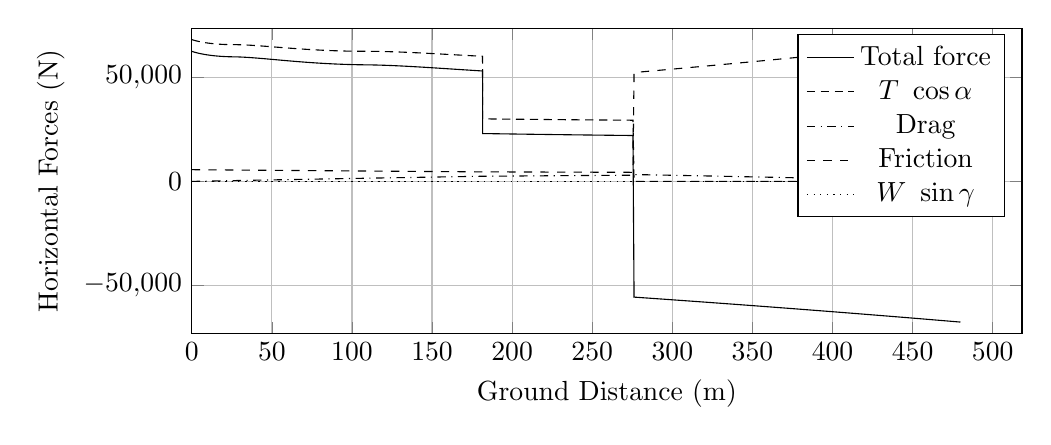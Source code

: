 %HorizontalForces_vs_GroundDistance
\begin{tikzpicture}

\begin{axis}[
width=\textwidth,
height=0.45\textwidth,
scaled ticks=false, tick label style={/pgf/number format/fixed},
xmin=0.0,
xmax=518.23,
xlabel={Ground Distance (m)},
xmajorgrids,
ymin=-73281.169,
ymax=73875.238,
ylabel={Horizontal Forces (N)},
ymajorgrids,
legend entries = {Total force\\$T\ \cos\alpha$\\Drag\\Friction\\$W\ \sin\gamma$\\}
]

\addplot [
color=black,
solid
]
table[row sep=crcr]{
1.36E-8	62748.587\\
3.027E-7	62748.587\\
2.959E-6	62748.586\\
1.539E-5	62748.582\\
5.361E-5	62748.571\\
1.622E-4	62748.539\\
3.721E-4	62748.476\\
6.84E-4	62748.383\\
0.001	62748.26\\
0.002	62748.108\\
0.002	62747.927\\
0.003	62747.732\\
0.004	62747.494\\
0.005	62747.236\\
0.006	62746.94\\
0.007	62746.618\\
0.008	62746.282\\
0.009	62745.908\\
0.01	62745.502\\
0.012	62745.073\\
0.013	62744.623\\
0.015	62744.133\\
0.017	62743.615\\
0.019	62743.082\\
0.021	62742.507\\
0.023	62741.907\\
0.025	62741.273\\
0.027	62740.615\\
0.03	62739.927\\
0.032	62739.225\\
0.035	62738.48\\
0.037	62737.71\\
0.04	62736.906\\
0.043	62736.084\\
0.046	62735.232\\
0.049	62734.358\\
0.052	62733.455\\
0.055	62732.513\\
0.059	62731.552\\
0.062	62730.55\\
0.066	62729.512\\
0.07	62728.466\\
0.073	62727.381\\
0.077	62726.279\\
0.081	62725.146\\
0.085	62723.993\\
0.09	62722.798\\
0.094	62721.584\\
0.098	62720.335\\
0.103	62719.069\\
0.108	62717.77\\
0.112	62716.445\\
0.117	62715.089\\
0.122	62713.697\\
0.127	62712.279\\
0.132	62710.874\\
0.138	62709.393\\
0.143	62707.924\\
0.148	62706.429\\
0.154	62704.875\\
0.16	62703.298\\
0.166	62701.678\\
0.172	62700.022\\
0.178	62698.366\\
0.184	62696.692\\
0.19	62695.013\\
0.196	62693.269\\
0.203	62691.473\\
0.21	62689.635\\
0.216	62687.806\\
0.223	62685.945\\
0.23	62684.092\\
0.237	62682.13\\
0.244	62680.212\\
0.251	62678.271\\
0.259	62676.288\\
0.266	62674.279\\
0.274	62672.235\\
0.282	62670.165\\
0.289	62668.053\\
0.298	62665.893\\
0.306	62663.723\\
0.314	62661.563\\
0.322	62659.352\\
0.33	62657.147\\
0.339	62654.882\\
0.347	62652.629\\
0.356	62650.314\\
0.365	62647.914\\
0.374	62645.548\\
0.384	62643.094\\
0.393	62640.664\\
0.402	62638.204\\
0.412	62635.742\\
0.421	62633.168\\
0.431	62630.658\\
0.441	62627.995\\
0.451	62625.388\\
0.461	62622.764\\
0.472	62620.089\\
0.482	62617.395\\
0.493	62614.596\\
0.504	62611.854\\
0.514	62609.125\\
0.525	62606.283\\
0.536	62603.455\\
0.547	62600.688\\
0.559	62597.777\\
0.57	62594.884\\
0.582	62591.859\\
0.594	62588.849\\
0.605	62585.853\\
0.617	62582.848\\
0.63	62579.743\\
0.642	62576.647\\
0.654	62573.498\\
0.667	62570.303\\
0.68	62567.13\\
0.693	62563.901\\
0.706	62560.611\\
0.718	62557.413\\
0.732	62554.11\\
0.745	62550.811\\
0.759	62547.411\\
0.773	62543.985\\
0.786	62540.551\\
0.8	62537.079\\
0.815	62533.565\\
0.829	62529.959\\
0.844	62526.419\\
0.858	62522.921\\
0.873	62519.356\\
0.888	62515.729\\
0.903	62512.01\\
0.918	62508.256\\
0.934	62504.519\\
0.949	62500.75\\
0.965	62497.014\\
0.98	62493.217\\
0.996	62489.517\\
1.012	62485.688\\
1.028	62481.763\\
1.044	62477.849\\
1.061	62473.93\\
1.077	62469.99\\
1.094	62466.029\\
1.111	62461.984\\
1.128	62457.982\\
1.145	62453.907\\
1.162	62449.81\\
1.18	62445.664\\
1.198	62441.478\\
1.215	62437.349\\
1.234	62433.128\\
1.252	62428.852\\
1.27	62424.515\\
1.289	62420.143\\
1.308	62415.881\\
1.327	62411.457\\
1.346	62406.938\\
1.365	62402.533\\
1.385	62397.933\\
1.405	62393.443\\
1.425	62388.794\\
1.445	62384.21\\
1.466	62379.545\\
1.485	62375.048\\
1.505	62370.547\\
1.526	62365.918\\
1.546	62361.198\\
1.567	62356.484\\
1.588	62351.846\\
1.609	62347.07\\
1.63	62342.323\\
1.652	62337.482\\
1.674	62332.585\\
1.696	62327.753\\
1.717	62322.938\\
1.74	62317.825\\
1.763	62312.701\\
1.786	62307.683\\
1.809	62302.683\\
1.832	62297.638\\
1.856	62292.43\\
1.879	62287.315\\
1.903	62282.0\\
1.927	62276.761\\
1.952	62271.447\\
1.976	62266.18\\
2.0	62260.932\\
2.025	62255.586\\
2.05	62250.299\\
2.075	62244.985\\
2.1	62239.586\\
2.126	62233.978\\
2.152	62228.547\\
2.177	62223.099\\
2.203	62217.579\\
2.23	62211.879\\
2.257	62206.199\\
2.284	62200.571\\
2.311	62194.76\\
2.339	62189.056\\
2.366	62183.302\\
2.394	62177.57\\
2.422	62171.779\\
2.45	62165.863\\
2.479	62159.923\\
2.507	62154.199\\
2.535	62148.299\\
2.563	62142.563\\
2.592	62136.74\\
2.621	62130.814\\
2.65	62124.9\\
2.68	62118.852\\
2.709	62112.875\\
2.74	62106.643\\
2.77	62100.517\\
2.801	62094.353\\
2.832	62088.191\\
2.862	62082.089\\
2.893	62075.944\\
2.924	62069.811\\
2.955	62063.677\\
2.987	62057.426\\
3.019	62051.02\\
3.051	62044.821\\
3.083	62038.486\\
3.115	62032.146\\
3.149	62025.686\\
3.182	62019.204\\
3.214	62012.916\\
3.248	62006.498\\
3.282	61999.918\\
3.316	61993.229\\
3.351	61986.557\\
3.386	61979.921\\
3.422	61973.079\\
3.456	61966.563\\
3.491	61960.064\\
3.526	61953.317\\
3.561	61946.703\\
3.597	61940.052\\
3.633	61933.331\\
3.67	61926.341\\
3.708	61919.348\\
3.745	61912.377\\
3.783	61905.479\\
3.821	61898.413\\
3.859	61891.4\\
3.897	61884.45\\
3.935	61877.481\\
3.974	61870.458\\
4.012	61863.463\\
4.052	61856.336\\
4.09	61849.348\\
4.129	61842.333\\
4.168	61835.381\\
4.208	61828.277\\
4.248	61821.085\\
4.289	61813.869\\
4.33	61806.592\\
4.371	61799.265\\
4.412	61792.047\\
4.454	61784.787\\
4.495	61777.559\\
4.537	61770.235\\
4.581	61762.729\\
4.623	61755.399\\
4.666	61747.902\\
4.709	61740.531\\
4.752	61733.147\\
4.796	61725.682\\
4.841	61718.076\\
4.885	61710.622\\
4.929	61703.223\\
4.973	61695.786\\
5.017	61688.32\\
5.063	61680.646\\
5.108	61673.113\\
5.154	61665.617\\
5.199	61658.098\\
5.244	61650.61\\
5.292	61642.755\\
5.338	61635.259\\
5.386	61627.487\\
5.434	61619.677\\
5.481	61612.088\\
5.53	61604.184\\
5.579	61596.322\\
5.626	61588.662\\
5.675	61580.944\\
5.725	61572.939\\
5.774	61565.178\\
5.826	61557.088\\
5.874	61549.417\\
5.923	61541.857\\
5.973	61534.051\\
6.023	61526.306\\
6.074	61518.279\\
6.125	61510.489\\
6.177	61502.523\\
6.23	61494.443\\
6.283	61486.339\\
6.335	61478.471\\
6.388	61470.402\\
6.441	61462.496\\
6.495	61454.339\\
6.55	61446.055\\
6.604	61438.059\\
6.658	61430.046\\
6.712	61422.078\\
6.767	61414.096\\
6.822	61406.07\\
6.877	61398.011\\
6.934	61389.77\\
6.989	61381.737\\
7.046	61373.541\\
7.103	61365.442\\
7.16	61357.227\\
7.218	61349.066\\
7.277	61340.634\\
7.335	61332.541\\
7.393	61324.359\\
7.452	61316.12\\
7.512	61307.852\\
7.573	61299.469\\
7.632	61291.283\\
7.693	61282.934\\
7.753	61274.786\\
7.814	61266.392\\
7.876	61258.031\\
7.938	61249.717\\
8.001	61241.276\\
8.065	61232.832\\
8.127	61224.567\\
8.19	61216.281\\
8.253	61208.016\\
8.316	61199.737\\
8.38	61191.39\\
8.445	61183.012\\
8.51	61174.662\\
8.574	61166.408\\
8.639	61158.113\\
8.707	61149.43\\
8.773	61141.135\\
8.839	61132.808\\
8.906	61124.477\\
8.972	61116.231\\
9.039	61107.946\\
9.107	61099.529\\
9.175	61091.254\\
9.244	61082.85\\
9.312	61074.537\\
9.382	61066.175\\
9.451	61057.834\\
9.521	61049.469\\
9.591	61041.162\\
9.662	61032.805\\
9.734	61024.355\\
9.806	61015.925\\
9.878	61007.563\\
9.952	60999.099\\
10.024	60990.866\\
10.096	60982.589\\
10.168	60974.395\\
10.241	60966.155\\
10.315	60957.906\\
10.39	60949.509\\
10.465	60941.197\\
10.541	60932.859\\
10.618	60924.421\\
10.693	60916.218\\
10.77	60907.866\\
10.847	60899.618\\
10.925	60891.282\\
11.003	60882.991\\
11.082	60874.628\\
11.159	60866.513\\
11.239	60858.165\\
11.317	60850.093\\
11.396	60841.916\\
11.478	60833.602\\
11.557	60825.539\\
11.637	60817.42\\
11.718	60809.348\\
11.8	60801.166\\
11.882	60793.029\\
11.964	60784.923\\
12.046	60776.925\\
12.13	60768.772\\
12.214	60760.731\\
12.296	60752.869\\
12.381	60744.807\\
12.465	60736.879\\
12.55	60728.85\\
12.635	60720.953\\
12.721	60712.992\\
12.807	60705.109\\
12.893	60697.327\\
12.978	60689.653\\
13.065	60681.846\\
13.152	60674.092\\
13.241	60666.256\\
13.33	60658.423\\
13.417	60650.818\\
13.507	60643.063\\
13.596	60635.448\\
13.687	60627.673\\
13.779	60619.948\\
13.873	60612.118\\
13.964	60604.586\\
14.056	60596.965\\
14.149	60589.374\\
14.243	60581.759\\
14.339	60574.065\\
14.431	60566.763\\
14.524	60559.424\\
14.619	60552.03\\
14.715	60544.589\\
14.81	60537.296\\
14.903	60530.168\\
15.001	60522.777\\
15.098	60515.552\\
15.197	60508.234\\
15.295	60501.052\\
15.393	60493.939\\
15.49	60486.896\\
15.588	60479.932\\
15.688	60472.884\\
15.787	60465.993\\
15.887	60459.036\\
15.988	60452.141\\
16.088	60445.292\\
16.191	60438.436\\
16.292	60431.661\\
16.396	60424.821\\
16.498	60418.224\\
16.601	60411.608\\
16.706	60404.907\\
16.811	60398.256\\
16.918	60391.636\\
17.023	60385.117\\
17.129	60378.69\\
17.235	60372.289\\
17.341	60366.021\\
17.448	60359.694\\
17.557	60353.374\\
17.666	60347.123\\
17.775	60340.972\\
17.885	60334.799\\
17.996	60328.692\\
18.109	60322.52\\
18.22	60316.549\\
18.333	60310.547\\
18.445	60304.659\\
18.557	60298.89\\
18.669	60293.172\\
18.782	60287.484\\
18.896	60281.852\\
19.009	60276.321\\
19.124	60270.767\\
19.241	60265.233\\
19.355	60259.906\\
19.47	60254.601\\
19.585	60249.418\\
19.705	60244.07\\
19.821	60238.969\\
19.941	60233.798\\
20.061	60228.726\\
20.177	60223.864\\
20.298	60218.939\\
20.42	60214.009\\
20.542	60209.207\\
20.662	60204.542\\
20.784	60199.882\\
20.904	60195.402\\
21.028	60190.865\\
21.148	60186.549\\
21.271	60182.234\\
21.393	60178.023\\
21.514	60173.943\\
21.637	60169.854\\
21.759	60165.914\\
21.885	60161.939\\
22.01	60158.079\\
22.136	60154.263\\
22.264	60150.512\\
22.393	60146.791\\
22.521	60143.222\\
22.649	60139.723\\
22.775	60136.37\\
22.903	60133.063\\
23.032	60129.834\\
23.163	60126.646\\
23.295	60123.52\\
23.427	60120.487\\
23.559	60117.57\\
23.687	60114.815\\
23.818	60112.102\\
23.948	60109.494\\
24.077	60107.011\\
24.21	60104.533\\
24.345	60102.125\\
24.477	60099.864\\
24.61	60097.686\\
24.747	60095.539\\
24.883	60093.508\\
25.017	60091.599\\
25.154	60089.755\\
25.29	60088.025\\
25.425	60086.394\\
25.562	60084.846\\
25.701	60083.383\\
25.837	60082.04\\
25.975	60080.783\\
26.003	60080.542\\
26.021	60080.39\\
26.031	60080.306\\
26.058	60080.074\\
26.061	60080.049\\
26.064	60080.025\\
26.066	60080.008\\
26.068	60079.993\\
26.07	60079.979\\
26.078	60079.913\\
26.103	60079.696\\
26.167	60079.14\\
26.298	60077.915\\
26.427	60076.583\\
26.556	60075.151\\
26.686	60073.592\\
26.818	60071.902\\
26.949	60070.103\\
27.08	60068.203\\
27.215	60066.132\\
27.348	60063.992\\
27.482	60061.715\\
27.617	60059.324\\
27.753	60056.797\\
27.889	60054.161\\
28.024	60051.438\\
28.161	60048.559\\
28.298	60045.584\\
28.435	60042.507\\
28.574	60039.286\\
28.714	60035.933\\
28.853	60032.498\\
28.992	60028.938\\
29.133	60025.246\\
29.275	60021.43\\
29.416	60017.532\\
29.558	60013.519\\
29.702	60009.336\\
29.847	60005.028\\
29.99	60000.66\\
30.132	59996.23\\
30.277	59991.624\\
30.422	59986.925\\
30.566	59982.151\\
30.712	59977.237\\
30.857	59972.235\\
31.007	59967.006\\
31.154	59961.749\\
31.303	59956.352\\
31.451	59950.869\\
31.603	59945.182\\
31.755	59939.357\\
31.906	59933.499\\
32.056	59927.612\\
32.21	59921.48\\
32.36	59915.38\\
32.512	59909.131\\
32.665	59902.778\\
32.821	59896.169\\
32.977	59889.522\\
33.131	59882.829\\
33.289	59875.914\\
33.444	59869.022\\
33.6	59862.009\\
33.757	59854.896\\
33.917	59847.531\\
34.074	59840.217\\
34.233	59832.786\\
34.393	59825.174\\
34.554	59817.434\\
34.714	59809.714\\
34.876	59801.746\\
35.037	59793.796\\
35.2	59785.697\\
35.363	59777.504\\
35.527	59769.158\\
35.691	59760.74\\
35.855	59752.29\\
36.017	59743.847\\
36.182	59735.181\\
36.349	59726.375\\
36.514	59717.544\\
36.681	59708.585\\
36.846	59699.668\\
37.013	59690.518\\
37.182	59681.272\\
37.351	59671.882\\
37.52	59662.507\\
37.69	59652.975\\
37.86	59643.343\\
38.028	59633.822\\
38.199	59624.072\\
38.373	59614.025\\
38.547	59603.995\\
38.719	59593.961\\
38.892	59583.885\\
39.062	59573.841\\
39.238	59563.421\\
39.412	59553.132\\
39.585	59542.753\\
39.761	59532.211\\
39.937	59521.549\\
40.114	59510.856\\
40.291	59500.049\\
40.468	59489.201\\
40.646	59478.268\\
40.824	59467.25\\
41.001	59456.265\\
41.18	59445.169\\
41.36	59433.901\\
41.539	59422.654\\
41.72	59411.232\\
41.899	59399.892\\
42.081	59388.344\\
42.265	59376.617\\
42.445	59365.108\\
42.627	59353.443\\
42.811	59341.596\\
42.994	59329.782\\
43.178	59317.875\\
43.362	59305.951\\
43.546	59293.935\\
43.732	59281.807\\
43.917	59269.634\\
44.105	59257.304\\
44.294	59244.886\\
44.479	59232.649\\
44.665	59220.359\\
44.852	59207.942\\
45.038	59195.565\\
45.227	59182.974\\
45.416	59170.326\\
45.605	59157.699\\
45.794	59144.998\\
45.987	59132.03\\
46.178	59119.169\\
46.368	59106.388\\
46.559	59093.455\\
46.751	59080.497\\
46.942	59067.526\\
47.137	59054.307\\
47.334	59040.939\\
47.53	59027.563\\
47.723	59014.444\\
47.919	59001.062\\
48.113	58987.796\\
48.311	58974.283\\
48.509	58960.741\\
48.705	58947.312\\
48.903	58933.735\\
49.1	58920.236\\
49.297	58906.678\\
49.495	58893.047\\
49.694	58879.398\\
49.895	58865.546\\
50.097	58851.66\\
50.296	58837.927\\
50.498	58824.037\\
50.7	58810.062\\
50.903	58796.053\\
51.105	58782.174\\
51.308	58768.174\\
51.51	58754.194\\
51.714	58740.15\\
51.918	58726.013\\
52.121	58712.027\\
52.326	58697.912\\
52.532	58683.677\\
52.739	58669.411\\
52.944	58655.25\\
53.154	58640.767\\
53.361	58626.474\\
53.571	58612.034\\
53.778	58597.779\\
53.988	58583.334\\
54.196	58569.003\\
54.407	58554.494\\
54.617	58540.086\\
54.827	58525.668\\
55.04	58511.02\\
55.254	58496.349\\
55.467	58481.79\\
55.681	58467.151\\
55.895	58452.503\\
56.109	58437.896\\
56.326	58423.077\\
56.542	58408.369\\
56.761	58393.497\\
56.977	58378.766\\
57.196	58363.931\\
57.413	58349.232\\
57.634	58334.234\\
57.854	58319.368\\
58.074	58304.479\\
58.294	58289.651\\
58.516	58274.748\\
58.738	58259.852\\
58.96	58244.918\\
59.183	58230.021\\
59.406	58215.095\\
59.631	58200.086\\
59.856	58185.078\\
60.084	58169.931\\
60.308	58155.059\\
60.535	58140.05\\
60.764	58124.945\\
60.991	58109.977\\
61.218	58095.052\\
61.447	58079.991\\
61.674	58065.148\\
61.907	58049.934\\
62.137	58034.905\\
62.366	58020.017\\
62.596	58005.097\\
62.828	57990.089\\
63.06	57975.162\\
63.293	57960.165\\
63.526	57945.191\\
63.76	57930.238\\
63.993	57915.324\\
64.231	57900.223\\
64.471	57884.968\\
64.709	57869.943\\
64.949	57854.784\\
65.187	57839.791\\
65.427	57824.796\\
65.666	57809.843\\
65.909	57794.706\\
66.151	57779.704\\
66.395	57764.57\\
66.638	57749.615\\
66.882	57734.644\\
67.124	57719.809\\
67.368	57704.894\\
67.616	57689.876\\
67.861	57675.011\\
68.11	57659.997\\
68.356	57645.215\\
68.605	57630.32\\
68.855	57615.422\\
69.104	57600.588\\
69.358	57585.56\\
69.612	57570.651\\
69.863	57555.906\\
70.117	57541.074\\
70.371	57526.281\\
70.625	57511.603\\
70.88	57496.868\\
71.135	57482.248\\
71.395	57467.426\\
71.653	57452.724\\
71.915	57437.953\\
72.172	57423.477\\
72.433	57408.849\\
72.693	57394.318\\
72.956	57379.766\\
73.217	57365.348\\
73.482	57350.811\\
73.743	57336.555\\
74.008	57322.16\\
74.275	57307.701\\
74.545	57293.203\\
74.816	57278.731\\
75.083	57264.539\\
75.354	57250.195\\
75.628	57235.815\\
75.899	57221.658\\
76.17	57207.592\\
76.443	57193.527\\
76.716	57179.527\\
76.993	57165.376\\
77.27	57151.369\\
77.548	57137.369\\
77.826	57123.494\\
78.104	57109.708\\
78.386	57095.802\\
78.669	57081.913\\
78.954	57068.057\\
79.237	57054.405\\
79.519	57040.871\\
79.806	57027.225\\
80.092	57013.712\\
80.379	57000.213\\
80.669	56986.74\\
80.96	56973.301\\
81.251	56959.953\\
81.543	56946.655\\
81.836	56933.47\\
82.131	56920.272\\
82.428	56907.096\\
82.728	56893.882\\
83.027	56880.868\\
83.33	56867.783\\
83.63	56854.939\\
83.93	56842.213\\
84.234	56829.411\\
84.537	56816.779\\
84.841	56804.239\\
85.148	56791.677\\
85.455	56779.26\\
85.762	56766.953\\
86.072	56754.678\\
86.384	56742.42\\
86.697	56730.273\\
87.012	56718.186\\
87.327	56706.217\\
87.645	56694.249\\
87.962	56682.493\\
88.278	56670.887\\
88.601	56659.159\\
88.921	56647.682\\
89.242	56636.295\\
89.566	56624.967\\
89.888	56613.847\\
90.214	56602.708\\
90.541	56591.715\\
90.867	56580.865\\
91.197	56570.056\\
91.527	56559.383\\
91.856	56548.903\\
92.191	56538.399\\
92.528	56527.965\\
92.867	56517.632\\
93.203	56507.566\\
93.537	56497.693\\
93.876	56487.859\\
94.209	56478.336\\
94.55	56468.744\\
94.891	56459.326\\
95.231	56450.11\\
95.574	56440.961\\
95.914	56432.054\\
96.257	56423.258\\
96.6	56414.598\\
96.942	56406.157\\
97.286	56397.808\\
97.629	56389.672\\
97.971	56381.719\\
98.312	56373.966\\
98.656	56366.304\\
99.001	56358.797\\
99.35	56351.379\\
99.695	56344.227\\
100.041	56337.223\\
100.386	56330.399\\
100.729	56323.801\\
101.074	56317.328\\
101.419	56311.037\\
101.763	56304.926\\
102.111	56298.934\\
102.456	56293.151\\
102.798	56287.603\\
103.141	56282.22\\
103.485	56276.988\\
103.829	56271.931\\
104.172	56267.052\\
104.512	56262.408\\
104.86	56257.82\\
105.205	56253.454\\
105.548	56249.286\\
105.888	56245.322\\
106.233	56241.483\\
106.575	56237.847\\
106.916	56234.402\\
107.257	56231.126\\
107.599	56228.024\\
107.937	56225.125\\
108.275	56222.399\\
108.288	56222.293\\
108.3	56222.203\\
108.309	56222.131\\
108.317	56222.071\\
108.325	56222.009\\
108.339	56221.904\\
108.351	56221.808\\
108.395	56221.463\\
108.53	56220.384\\
108.799	56218.124\\
109.105	56215.388\\
109.415	56212.439\\
109.723	56209.329\\
110.032	56206.024\\
110.341	56202.544\\
110.653	56198.857\\
110.971	56194.923\\
111.289	56190.813\\
111.609	56186.483\\
111.928	56181.992\\
112.248	56177.316\\
112.572	56172.387\\
112.895	56167.316\\
113.22	56162.025\\
113.549	56156.496\\
113.877	56150.801\\
114.209	56144.855\\
114.541	56138.746\\
114.878	56132.363\\
115.216	56125.783\\
115.555	56118.989\\
115.897	56111.98\\
116.24	56104.755\\
116.585	56097.321\\
116.928	56089.746\\
117.275	56081.907\\
117.624	56073.852\\
117.974	56065.607\\
118.327	56057.114\\
118.682	56048.38\\
119.039	56039.445\\
119.397	56030.312\\
119.755	56020.983\\
120.113	56011.498\\
120.474	56001.768\\
120.841	55991.703\\
121.205	55981.552\\
121.573	55971.108\\
121.941	55960.521\\
122.31	55949.715\\
122.683	55938.65\\
123.053	55927.474\\
123.428	55916.01\\
123.804	55904.376\\
124.178	55892.593\\
124.552	55880.675\\
124.926	55868.629\\
125.305	55856.24\\
125.681	55843.782\\
126.061	55831.062\\
126.445	55818.065\\
126.827	55804.977\\
127.207	55791.817\\
127.593	55778.297\\
127.971	55764.909\\
128.355	55751.178\\
128.737	55737.351\\
129.12	55723.384\\
129.501	55709.353\\
129.884	55695.115\\
130.268	55680.703\\
130.652	55666.161\\
131.037	55651.438\\
131.423	55636.597\\
131.809	55621.609\\
132.193	55606.559\\
132.58	55591.303\\
132.962	55576.104\\
133.345	55560.775\\
133.728	55545.334\\
134.115	55529.581\\
134.501	55513.787\\
134.886	55497.941\\
135.27	55482.04\\
135.651	55466.115\\
136.035	55450.016\\
136.417	55433.87\\
136.799	55417.631\\
137.18	55401.348\\
137.564	55384.847\\
137.945	55368.376\\
138.33	55351.664\\
138.713	55334.937\\
139.096	55318.12\\
139.48	55301.179\\
139.863	55284.2\\
140.247	55267.09\\
140.632	55249.889\\
141.016	55232.628\\
141.4	55215.297\\
141.784	55197.875\\
142.167	55180.447\\
142.552	55162.857\\
142.936	55145.223\\
143.322	55127.481\\
143.706	55109.719\\
144.09	55091.912\\
144.477	55073.898\\
144.864	55055.828\\
145.248	55037.832\\
145.63	55019.837\\
146.013	55001.81\\
146.397	54983.622\\
146.78	54965.481\\
147.165	54947.16\\
147.547	54928.931\\
147.931	54910.561\\
148.315	54892.146\\
148.7	54873.658\\
149.087	54854.983\\
149.471	54836.426\\
149.855	54817.867\\
150.238	54799.269\\
150.622	54780.601\\
151.008	54761.821\\
151.395	54742.925\\
151.78	54724.087\\
152.165	54705.218\\
152.551	54686.272\\
152.94	54667.175\\
153.325	54648.199\\
153.712	54629.134\\
154.1	54609.963\\
154.489	54590.721\\
154.879	54571.427\\
155.268	54552.125\\
155.656	54532.863\\
156.044	54513.59\\
156.435	54494.158\\
156.821	54474.941\\
157.211	54455.512\\
157.6	54436.093\\
157.99	54416.626\\
158.381	54397.105\\
158.773	54377.51\\
159.164	54357.951\\
159.554	54338.44\\
159.946	54318.793\\
160.338	54299.184\\
160.73	54279.511\\
161.124	54259.751\\
161.519	54239.981\\
161.914	54220.132\\
162.31	54200.299\\
162.706	54180.411\\
163.103	54160.488\\
163.5	54140.564\\
163.896	54120.706\\
164.293	54100.819\\
164.688	54081.019\\
165.086	54061.019\\
165.485	54041.058\\
165.883	54021.084\\
166.282	54001.096\\
166.683	53981.031\\
167.085	53960.91\\
167.486	53940.841\\
167.889	53920.729\\
168.29	53900.685\\
168.692	53880.636\\
169.097	53860.443\\
169.501	53840.286\\
169.907	53820.06\\
170.312	53799.904\\
170.718	53779.769\\
171.124	53759.588\\
171.533	53739.295\\
171.942	53719.054\\
172.35	53698.839\\
172.76	53678.593\\
173.171	53658.317\\
173.583	53638.011\\
173.993	53617.814\\
174.401	53597.754\\
174.816	53577.403\\
175.23	53557.101\\
175.643	53536.91\\
176.054	53516.825\\
176.469	53496.583\\
176.883	53476.409\\
177.3	53456.138\\
177.719	53435.853\\
178.135	53415.7\\
178.555	53395.407\\
178.975	53375.146\\
179.397	53354.854\\
179.818	53334.624\\
180.241	53314.318\\
180.666	53294.03\\
181.09	53273.804\\
181.514	53253.62\\
181.611	23083.347\\
181.938	23074.393\\
182.363	23069.348\\
183.208	23059.343\\
184.086	23048.964\\
184.964	23038.61\\
185.846	23028.233\\
186.726	23017.903\\
187.618	23007.452\\
188.504	22997.095\\
189.393	22986.725\\
190.283	22976.376\\
191.176	22966.01\\
192.066	22955.698\\
192.962	22945.348\\
193.856	22935.05\\
194.761	22924.649\\
195.671	22914.219\\
196.574	22903.892\\
197.491	22893.44\\
198.403	22883.068\\
199.321	22872.656\\
200.235	22862.33\\
201.149	22852.02\\
202.068	22841.687\\
202.986	22831.393\\
203.91	22821.07\\
204.835	22810.76\\
205.762	22800.464\\
206.694	22790.133\\
207.628	22779.82\\
208.56	22769.567\\
209.499	22759.268\\
210.44	22748.974\\
211.375	22738.781\\
212.318	22728.537\\
213.271	22718.222\\
214.218	22708.004\\
215.175	22697.718\\
216.132	22687.468\\
217.082	22677.329\\
218.037	22667.171\\
218.992	22657.055\\
219.953	22646.91\\
220.913	22636.817\\
221.882	22626.667\\
222.853	22616.532\\
223.821	22606.465\\
224.792	22596.411\\
225.779	22586.238\\
226.759	22576.179\\
227.738	22566.169\\
228.719	22556.178\\
229.716	22546.065\\
230.713	22536.004\\
231.71	22525.979\\
232.71	22515.967\\
233.705	22506.055\\
234.71	22496.094\\
235.714	22486.186\\
236.732	22476.182\\
237.747	22466.257\\
238.761	22456.39\\
239.785	22446.475\\
240.81	22436.598\\
241.835	22426.771\\
242.864	22416.951\\
243.891	22407.211\\
244.925	22397.447\\
245.954	22387.788\\
246.987	22378.13\\
248.037	22368.376\\
249.07	22358.835\\
250.122	22349.166\\
251.191	22339.397\\
252.253	22329.746\\
253.306	22320.236\\
254.37	22310.683\\
255.431	22301.211\\
256.51	22291.64\\
257.591	22282.101\\
258.684	22272.525\\
259.764	22263.123\\
260.858	22253.654\\
261.944	22244.316\\
263.042	22234.942\\
264.16	22225.456\\
265.27	22216.106\\
266.384	22206.786\\
267.485	22197.634\\
268.591	22188.515\\
269.716	22179.294\\
270.845	22170.117\\
271.989	22160.877\\
273.129	22151.748\\
274.26	22142.756\\
275.414	22133.65\\
276.09	-55848.677\\
276.574	-55838.421\\
277.569	-55891.708\\
278.552	-55944.408\\
279.528	-55996.776\\
280.528	-56050.505\\
281.52	-56103.822\\
282.509	-56157.071\\
283.5	-56210.455\\
284.479	-56263.255\\
285.466	-56316.477\\
286.464	-56370.399\\
287.444	-56423.394\\
288.428	-56476.653\\
289.402	-56529.427\\
290.394	-56583.178\\
291.379	-56636.651\\
292.368	-56690.373\\
293.356	-56744.084\\
294.336	-56797.443\\
295.314	-56850.703\\
296.301	-56904.556\\
297.27	-56957.446\\
298.242	-57010.517\\
299.224	-57064.23\\
300.189	-57117.083\\
301.161	-57170.329\\
302.127	-57223.301\\
303.099	-57276.653\\
304.068	-57329.864\\
305.044	-57383.557\\
306.016	-57437.068\\
306.981	-57490.215\\
307.946	-57543.412\\
308.908	-57596.503\\
309.872	-57649.762\\
310.821	-57702.232\\
311.781	-57755.36\\
312.74	-57808.492\\
313.7	-57861.749\\
314.657	-57914.848\\
315.606	-57967.574\\
316.555	-58020.334\\
317.502	-58073.039\\
318.455	-58126.098\\
319.396	-58178.564\\
320.332	-58230.836\\
321.275	-58283.482\\
322.215	-58336.027\\
323.153	-58388.536\\
324.094	-58441.239\\
325.035	-58493.979\\
325.965	-58546.132\\
326.894	-58598.299\\
327.821	-58650.393\\
328.744	-58702.355\\
329.677	-58754.873\\
330.61	-58807.43\\
331.535	-58859.648\\
332.46	-58911.823\\
333.376	-58963.603\\
334.304	-59016.078\\
335.217	-59067.775\\
336.13	-59119.505\\
337.042	-59171.226\\
337.953	-59222.926\\
338.872	-59275.105\\
339.779	-59326.679\\
340.689	-59378.46\\
341.596	-59430.121\\
342.494	-59481.329\\
343.391	-59532.505\\
344.284	-59583.458\\
345.177	-59634.498\\
346.066	-59685.338\\
346.947	-59735.786\\
347.832	-59786.48\\
348.716	-59837.18\\
349.585	-59887.071\\
350.457	-59937.165\\
351.324	-59986.991\\
352.192	-60036.948\\
353.057	-60086.722\\
353.909	-60135.826\\
354.766	-60185.277\\
355.62	-60234.568\\
356.47	-60283.668\\
357.322	-60332.94\\
358.167	-60381.815\\
359.019	-60431.146\\
359.857	-60479.734\\
360.694	-60528.295\\
361.523	-60576.442\\
362.345	-60624.204\\
363.173	-60672.306\\
363.994	-60720.123\\
364.818	-60768.08\\
365.631	-60815.494\\
366.443	-60862.834\\
367.249	-60909.908\\
368.058	-60957.133\\
368.856	-61003.798\\
369.653	-61050.433\\
370.451	-61097.163\\
371.244	-61143.652\\
372.027	-61189.52\\
372.809	-61235.42\\
373.592	-61281.441\\
374.372	-61327.259\\
375.15	-61373.01\\
375.921	-61418.396\\
376.689	-61463.631\\
377.452	-61508.649\\
378.211	-61553.382\\
378.963	-61597.815\\
379.724	-61642.73\\
380.466	-61686.631\\
381.211	-61730.676\\
381.952	-61774.582\\
382.686	-61818.05\\
383.418	-61861.476\\
384.143	-61904.461\\
384.868	-61947.491\\
385.589	-61990.373\\
386.303	-62032.795\\
387.012	-62074.996\\
387.725	-62117.428\\
388.442	-62160.134\\
389.141	-62201.789\\
389.841	-62243.57\\
390.539	-62285.224\\
391.237	-62326.936\\
391.931	-62368.405\\
392.612	-62409.137\\
393.294	-62449.982\\
393.972	-62490.566\\
394.655	-62531.506\\
395.315	-62571.09\\
395.98	-62610.996\\
396.651	-62651.275\\
397.31	-62690.879\\
397.96	-62729.963\\
398.613	-62769.233\\
399.263	-62808.392\\
399.918	-62847.824\\
400.56	-62886.497\\
401.198	-62925.016\\
401.832	-62963.24\\
402.461	-63001.22\\
403.093	-63039.435\\
403.719	-63077.259\\
404.334	-63114.486\\
404.959	-63152.306\\
405.578	-63189.773\\
406.189	-63226.789\\
406.798	-63263.723\\
407.397	-63300.104\\
408.005	-63336.967\\
408.603	-63373.333\\
409.193	-63409.181\\
409.779	-63444.828\\
410.349	-63479.479\\
410.94	-63515.453\\
411.514	-63550.462\\
412.092	-63585.638\\
412.675	-63621.213\\
413.247	-63656.131\\
413.81	-63690.489\\
414.377	-63725.086\\
414.933	-63759.091\\
415.491	-63793.198\\
416.038	-63826.694\\
416.582	-63859.956\\
417.138	-63894.002\\
417.679	-63927.134\\
418.221	-63960.388\\
418.758	-63993.335\\
419.293	-64026.133\\
419.821	-64058.606\\
420.346	-64090.81\\
420.875	-64123.337\\
421.402	-64155.764\\
421.924	-64187.894\\
422.44	-64219.606\\
422.948	-64250.894\\
423.468	-64282.941\\
423.97	-64313.881\\
424.475	-64345.031\\
424.978	-64376.108\\
425.467	-64406.26\\
425.961	-64436.79\\
426.459	-64467.533\\
426.945	-64497.624\\
427.426	-64527.37\\
427.907	-64557.127\\
428.382	-64586.503\\
428.862	-64616.224\\
429.325	-64644.945\\
429.797	-64674.187\\
430.261	-64702.952\\
430.723	-64731.645\\
431.19	-64760.656\\
431.648	-64789.064\\
432.107	-64817.559\\
432.562	-64845.851\\
433.013	-64873.889\\
433.452	-64901.232\\
433.898	-64928.971\\
434.334	-64956.145\\
434.779	-64983.829\\
435.212	-65010.852\\
435.642	-65037.653\\
436.076	-65064.678\\
436.508	-65091.676\\
436.935	-65118.32\\
437.357	-65144.64\\
437.785	-65171.398\\
438.205	-65197.626\\
438.624	-65223.863\\
439.036	-65249.602\\
439.446	-65275.243\\
439.847	-65300.39\\
440.253	-65325.789\\
440.656	-65351.013\\
441.052	-65375.837\\
441.454	-65401.038\\
441.848	-65425.747\\
442.239	-65450.288\\
442.625	-65474.505\\
443.011	-65498.759\\
443.388	-65522.448\\
443.769	-65546.34\\
444.144	-65569.904\\
444.517	-65593.415\\
444.902	-65617.607\\
445.274	-65641.016\\
445.636	-65663.774\\
446.003	-65686.882\\
446.375	-65710.307\\
446.738	-65733.173\\
447.096	-65755.774\\
447.45	-65778.085\\
447.803	-65800.381\\
448.153	-65822.439\\
448.496	-65844.057\\
448.842	-65865.963\\
449.184	-65887.538\\
449.521	-65908.807\\
449.861	-65930.301\\
450.197	-65951.562\\
450.535	-65972.919\\
450.866	-65993.878\\
451.194	-66014.651\\
451.517	-66035.099\\
451.839	-66055.452\\
452.159	-66075.754\\
452.482	-66096.189\\
452.805	-66116.684\\
453.116	-66136.357\\
453.433	-66156.459\\
453.741	-66176.014\\
454.043	-66195.198\\
454.342	-66214.142\\
454.643	-66233.291\\
454.947	-66252.563\\
455.248	-66271.709\\
455.536	-66290.016\\
455.828	-66308.591\\
456.114	-66326.777\\
456.397	-66344.741\\
456.68	-66362.775\\
456.972	-66381.334\\
457.252	-66399.138\\
457.544	-66417.754\\
457.822	-66435.432\\
458.101	-66453.232\\
458.373	-66470.573\\
458.669	-66489.389\\
458.934	-66506.308\\
459.205	-66523.613\\
459.478	-66541.003\\
459.737	-66557.544\\
460.005	-66574.638\\
460.267	-66591.343\\
460.522	-66607.674\\
460.776	-66623.852\\
461.023	-66639.636\\
461.27	-66655.424\\
461.522	-66671.508\\
461.772	-66687.517\\
462.018	-66703.24\\
462.263	-66718.912\\
462.499	-66733.988\\
462.735	-66749.097\\
462.976	-66764.522\\
463.204	-66779.121\\
463.432	-66793.762\\
463.663	-66808.555\\
463.888	-66822.933\\
464.117	-66837.635\\
464.35	-66852.557\\
464.575	-66866.941\\
464.791	-66880.846\\
465.015	-66895.212\\
465.231	-66909.05\\
465.439	-66922.373\\
465.654	-66936.178\\
465.864	-66949.68\\
466.07	-66962.857\\
466.281	-66976.425\\
466.483	-66989.426\\
466.683	-67002.258\\
466.887	-67015.33\\
467.083	-67027.914\\
467.285	-67040.905\\
467.489	-67054.053\\
467.683	-67066.509\\
467.876	-67078.907\\
468.071	-67091.458\\
468.261	-67103.664\\
468.442	-67115.351\\
468.625	-67127.129\\
468.811	-67139.062\\
468.988	-67150.479\\
469.167	-67162.018\\
469.347	-67173.56\\
469.519	-67184.662\\
469.692	-67195.784\\
469.864	-67206.887\\
470.026	-67217.342\\
470.199	-67228.455\\
470.365	-67239.213\\
470.533	-67250.022\\
470.697	-67260.57\\
470.859	-67271.057\\
471.022	-67281.568\\
471.183	-67291.953\\
471.336	-67301.814\\
471.493	-67311.944\\
471.646	-67321.827\\
471.801	-67331.816\\
471.95	-67341.451\\
472.102	-67351.255\\
472.248	-67360.701\\
472.395	-67370.171\\
472.533	-67379.094\\
472.674	-67388.185\\
472.818	-67397.519\\
472.951	-67406.086\\
473.086	-67414.842\\
473.227	-67423.952\\
473.364	-67432.771\\
473.502	-67441.709\\
473.63	-67450.008\\
473.76	-67458.379\\
473.888	-67466.65\\
474.012	-67474.719\\
474.139	-67482.909\\
474.265	-67491.034\\
474.383	-67498.733\\
474.506	-67506.631\\
474.624	-67514.313\\
474.739	-67521.775\\
474.852	-67529.076\\
474.967	-67536.521\\
475.081	-67543.853\\
475.188	-67550.827\\
475.295	-67557.728\\
475.401	-67564.629\\
475.513	-67571.863\\
475.618	-67578.657\\
475.716	-67585.04\\
475.815	-67591.451\\
475.918	-67598.095\\
476.015	-67604.378\\
476.11	-67610.577\\
476.205	-67616.682\\
476.299	-67622.788\\
476.391	-67628.78\\
476.482	-67634.655\\
476.567	-67640.174\\
476.655	-67645.92\\
476.743	-67651.595\\
476.829	-67657.204\\
476.913	-67662.621\\
476.995	-67667.97\\
477.078	-67673.36\\
477.159	-67678.576\\
477.237	-67683.646\\
477.314	-67688.611\\
477.389	-67693.487\\
477.461	-67698.165\\
477.532	-67702.763\\
477.605	-67707.527\\
477.675	-67712.057\\
477.742	-67716.445\\
477.811	-67720.891\\
477.875	-67725.062\\
477.941	-67729.32\\
478.005	-67733.509\\
478.065	-67737.415\\
478.124	-67741.246\\
478.182	-67744.983\\
478.241	-67748.841\\
478.3	-67752.641\\
478.356	-67756.309\\
478.412	-67759.942\\
478.464	-67763.295\\
478.515	-67766.618\\
478.564	-67769.813\\
478.612	-67772.954\\
478.66	-67776.045\\
478.708	-67779.147\\
478.753	-67782.076\\
478.801	-67785.181\\
478.844	-67787.984\\
478.89	-67790.978\\
478.937	-67794.039\\
478.979	-67796.748\\
479.019	-67799.4\\
479.061	-67802.091\\
479.099	-67804.575\\
479.137	-67807.054\\
479.175	-67809.55\\
479.213	-67811.988\\
479.248	-67814.279\\
479.282	-67816.473\\
479.312	-67818.447\\
479.342	-67820.393\\
479.37	-67822.167\\
479.398	-67824.032\\
479.427	-67825.905\\
479.453	-67827.584\\
479.478	-67829.193\\
479.503	-67830.855\\
479.526	-67832.312\\
479.551	-67833.942\\
479.573	-67835.403\\
479.594	-67836.739\\
479.614	-67838.093\\
479.634	-67839.359\\
479.652	-67840.541\\
479.668	-67841.584\\
479.685	-67842.652\\
479.7	-67843.681\\
479.715	-67844.654\\
479.729	-67845.52\\
479.742	-67846.392\\
479.754	-67847.179\\
479.765	-67847.889\\
479.775	-67848.529\\
479.785	-67849.158\\
479.792	-67849.668\\
479.801	-67850.218\\
479.808	-67850.684\\
479.815	-67851.123\\
479.821	-67851.507\\
479.826	-67851.841\\
479.831	-67852.18\\
479.834	-67852.407\\
479.838	-67852.607\\
479.84	-67852.75\\
479.841	-67852.849\\
479.842	-67852.907\\
479.843	-67852.933\\
479.843	-67852.934\\
};

\addplot [
color=black,
densely dashed
]
table[row sep=crcr]{
1.36E-8	68402.998\\
3.027E-7	68402.998\\
2.959E-6	68402.997\\
1.539E-5	68402.994\\
5.361E-5	68402.983\\
1.622E-4	68402.951\\
3.721E-4	68402.89\\
6.84E-4	68402.8\\
0.001	68402.68\\
0.002	68402.533\\
0.002	68402.357\\
0.003	68402.168\\
0.004	68401.937\\
0.005	68401.686\\
0.006	68401.399\\
0.007	68401.087\\
0.008	68400.76\\
0.009	68400.397\\
0.01	68400.003\\
0.012	68399.587\\
0.013	68399.15\\
0.015	68398.675\\
0.017	68398.172\\
0.019	68397.655\\
0.021	68397.097\\
0.023	68396.515\\
0.025	68395.9\\
0.027	68395.261\\
0.03	68394.594\\
0.032	68393.913\\
0.035	68393.19\\
0.037	68392.443\\
0.04	68391.663\\
0.043	68390.866\\
0.046	68390.04\\
0.049	68389.192\\
0.052	68388.316\\
0.055	68387.403\\
0.059	68386.47\\
0.062	68385.499\\
0.066	68384.493\\
0.07	68383.479\\
0.073	68382.427\\
0.077	68381.358\\
0.081	68380.26\\
0.085	68379.142\\
0.09	68377.983\\
0.094	68376.806\\
0.098	68375.596\\
0.103	68374.369\\
0.108	68373.11\\
0.112	68371.826\\
0.117	68370.511\\
0.122	68369.162\\
0.127	68367.788\\
0.132	68366.428\\
0.138	68364.992\\
0.143	68363.569\\
0.148	68362.121\\
0.154	68360.615\\
0.16	68359.087\\
0.166	68357.518\\
0.172	68355.914\\
0.178	68354.31\\
0.184	68352.689\\
0.19	68351.062\\
0.196	68349.373\\
0.203	68347.634\\
0.21	68345.854\\
0.216	68344.083\\
0.223	68342.281\\
0.23	68340.487\\
0.237	68338.588\\
0.244	68336.731\\
0.251	68334.852\\
0.259	68332.932\\
0.266	68330.987\\
0.274	68329.009\\
0.282	68327.005\\
0.289	68324.961\\
0.298	68322.871\\
0.306	68320.771\\
0.314	68318.681\\
0.322	68316.542\\
0.33	68314.408\\
0.339	68312.217\\
0.347	68310.037\\
0.356	68307.797\\
0.365	68305.476\\
0.374	68303.187\\
0.384	68300.813\\
0.393	68298.463\\
0.402	68296.084\\
0.412	68293.703\\
0.421	68291.214\\
0.431	68288.787\\
0.441	68286.212\\
0.451	68283.691\\
0.461	68281.155\\
0.472	68278.568\\
0.482	68275.964\\
0.493	68273.259\\
0.504	68270.608\\
0.514	68267.971\\
0.525	68265.223\\
0.536	68262.49\\
0.547	68259.817\\
0.559	68257.004\\
0.57	68254.208\\
0.582	68251.286\\
0.594	68248.378\\
0.605	68245.484\\
0.617	68242.581\\
0.63	68239.581\\
0.642	68236.591\\
0.654	68233.55\\
0.667	68230.464\\
0.68	68227.399\\
0.693	68224.281\\
0.706	68221.105\\
0.718	68218.017\\
0.732	68214.828\\
0.745	68211.643\\
0.759	68208.361\\
0.773	68205.054\\
0.786	68201.739\\
0.8	68198.389\\
0.815	68194.997\\
0.829	68191.518\\
0.844	68188.101\\
0.858	68184.727\\
0.873	68181.287\\
0.888	68177.787\\
0.903	68174.2\\
0.918	68170.578\\
0.934	68166.974\\
0.949	68163.338\\
0.965	68159.736\\
0.98	68156.074\\
0.996	68152.506\\
1.012	68148.814\\
1.028	68145.029\\
1.044	68141.256\\
1.061	68137.478\\
1.077	68133.68\\
1.094	68129.862\\
1.111	68125.963\\
1.128	68122.107\\
1.145	68118.18\\
1.162	68114.232\\
1.18	68110.238\\
1.198	68106.204\\
1.215	68102.226\\
1.234	68098.16\\
1.252	68094.041\\
1.27	68089.864\\
1.289	68085.654\\
1.308	68081.549\\
1.327	68077.289\\
1.346	68072.939\\
1.365	68068.697\\
1.385	68064.269\\
1.405	68059.947\\
1.425	68055.472\\
1.445	68051.059\\
1.466	68046.57\\
1.485	68042.243\\
1.505	68037.912\\
1.526	68033.457\\
1.546	68028.916\\
1.567	68024.382\\
1.588	68019.921\\
1.609	68015.327\\
1.63	68010.761\\
1.652	68006.106\\
1.674	68001.397\\
1.696	67996.751\\
1.717	67992.122\\
1.74	67987.206\\
1.763	67982.28\\
1.786	67977.458\\
1.809	67972.652\\
1.832	67967.804\\
1.856	67962.799\\
1.879	67957.885\\
1.903	67952.779\\
1.927	67947.746\\
1.952	67942.641\\
1.976	67937.582\\
2.0	67932.542\\
2.025	67927.409\\
2.05	67922.332\\
2.075	67917.23\\
2.1	67912.047\\
2.126	67906.664\\
2.152	67901.451\\
2.177	67896.223\\
2.203	67890.926\\
2.23	67885.456\\
2.257	67880.007\\
2.284	67874.608\\
2.311	67869.034\\
2.339	67863.563\\
2.366	67858.044\\
2.394	67852.547\\
2.422	67846.995\\
2.45	67841.323\\
2.479	67835.629\\
2.507	67830.143\\
2.535	67824.488\\
2.563	67818.99\\
2.592	67813.411\\
2.621	67807.733\\
2.65	67802.068\\
2.68	67796.274\\
2.709	67790.549\\
2.74	67784.581\\
2.77	67778.715\\
2.801	67772.812\\
2.832	67766.914\\
2.862	67761.072\\
2.893	67755.191\\
2.924	67749.321\\
2.955	67743.452\\
2.987	67737.47\\
3.019	67731.342\\
3.051	67725.412\\
3.083	67719.353\\
3.115	67713.29\\
3.149	67707.113\\
3.182	67700.915\\
3.214	67694.904\\
3.248	67688.769\\
3.282	67682.481\\
3.316	67676.088\\
3.351	67669.713\\
3.386	67663.373\\
3.422	67656.838\\
3.456	67650.613\\
3.491	67644.407\\
3.526	67637.964\\
3.561	67631.65\\
3.597	67625.3\\
3.633	67618.886\\
3.67	67612.215\\
3.708	67605.542\\
3.745	67598.89\\
3.783	67592.31\\
3.821	67585.571\\
3.859	67578.883\\
3.897	67572.255\\
3.935	67565.611\\
3.974	67558.916\\
4.012	67552.249\\
4.052	67545.458\\
4.09	67538.799\\
4.129	67532.116\\
4.168	67525.493\\
4.208	67518.728\\
4.248	67511.879\\
4.289	67505.009\\
4.33	67498.081\\
4.371	67491.107\\
4.412	67484.238\\
4.454	67477.331\\
4.495	67470.454\\
4.537	67463.488\\
4.581	67456.349\\
4.623	67449.379\\
4.666	67442.251\\
4.709	67435.245\\
4.752	67428.227\\
4.796	67421.133\\
4.841	67413.907\\
4.885	67406.826\\
4.929	67399.799\\
4.973	67392.737\\
5.017	67385.649\\
5.063	67378.365\\
5.108	67371.215\\
5.154	67364.103\\
5.199	67356.969\\
5.244	67349.866\\
5.292	67342.417\\
5.338	67335.309\\
5.386	67327.941\\
5.434	67320.538\\
5.481	67313.347\\
5.53	67305.859\\
5.579	67298.411\\
5.626	67291.157\\
5.675	67283.848\\
5.725	67276.27\\
5.774	67268.924\\
5.826	67261.269\\
5.874	67254.011\\
5.923	67246.86\\
5.973	67239.478\\
6.023	67232.154\\
6.074	67224.567\\
6.125	67217.204\\
6.177	67209.677\\
6.23	67202.044\\
6.283	67194.391\\
6.335	67186.961\\
6.388	67179.343\\
6.441	67171.882\\
6.495	67164.184\\
6.55	67156.369\\
6.604	67148.828\\
6.658	67141.272\\
6.712	67133.761\\
6.767	67126.238\\
6.822	67118.675\\
6.877	67111.084\\
6.934	67103.322\\
6.989	67095.76\\
7.046	67088.044\\
7.103	67080.422\\
7.16	67072.694\\
7.218	67065.018\\
7.277	67057.09\\
7.335	67049.482\\
7.393	67041.793\\
7.452	67034.051\\
7.512	67026.285\\
7.573	67018.414\\
7.632	67010.729\\
7.693	67002.894\\
7.753	66995.25\\
7.814	66987.377\\
7.876	66979.537\\
7.938	66971.744\\
8.001	66963.834\\
8.065	66955.924\\
8.127	66948.184\\
8.19	66940.426\\
8.253	66932.692\\
8.316	66924.946\\
8.38	66917.139\\
8.445	66909.305\\
8.51	66901.501\\
8.574	66893.788\\
8.639	66886.041\\
8.707	66877.932\\
8.773	66870.19\\
8.839	66862.42\\
8.906	66854.65\\
8.972	66846.961\\
9.039	66839.239\\
9.107	66831.396\\
9.175	66823.689\\
9.244	66815.865\\
9.312	66808.128\\
9.382	66800.348\\
9.451	66792.591\\
9.521	66784.815\\
9.591	66777.097\\
9.662	66769.334\\
9.734	66761.488\\
9.806	66753.665\\
9.878	66745.907\\
9.952	66738.059\\
10.024	66730.428\\
10.096	66722.76\\
10.168	66715.171\\
10.241	66707.543\\
10.315	66699.911\\
10.39	66692.145\\
10.465	66684.462\\
10.541	66676.758\\
10.618	66668.965\\
10.693	66661.393\\
10.77	66653.688\\
10.847	66646.082\\
10.925	66638.399\\
11.003	66630.762\\
11.082	66623.061\\
11.159	66615.593\\
11.239	66607.916\\
11.317	66600.496\\
11.396	66592.983\\
11.478	66585.349\\
11.557	66577.95\\
11.637	66570.504\\
11.718	66563.105\\
11.8	66555.609\\
11.882	66548.16\\
11.964	66540.743\\
12.046	66533.429\\
12.13	66525.978\\
12.214	66518.635\\
12.296	66511.46\\
12.381	66504.107\\
12.465	66496.88\\
12.55	66489.567\\
12.635	66482.38\\
12.721	66475.139\\
12.807	66467.974\\
12.893	66460.905\\
12.978	66453.94\\
13.065	66446.86\\
13.152	66439.833\\
13.241	66432.737\\
13.33	66425.65\\
13.417	66418.774\\
13.507	66411.769\\
13.596	66404.895\\
13.687	66397.883\\
13.779	66390.922\\
13.873	66383.873\\
13.964	66377.098\\
14.056	66370.249\\
14.149	66363.434\\
14.243	66356.603\\
14.339	66349.709\\
14.431	66343.172\\
14.524	66336.609\\
14.619	66330.003\\
14.715	66323.362\\
14.81	66316.861\\
14.903	66310.512\\
15.001	66303.937\\
15.098	66297.516\\
15.197	66291.021\\
15.295	66284.654\\
15.393	66278.356\\
15.49	66272.127\\
15.588	66265.976\\
15.688	66259.758\\
15.787	66253.687\\
15.887	66247.566\\
15.988	66241.507\\
16.088	66235.498\\
16.191	66229.491\\
16.292	66223.563\\
16.396	66217.588\\
16.498	66211.833\\
16.601	66206.071\\
16.706	66200.245\\
16.811	66194.47\\
16.918	66188.734\\
17.023	66183.095\\
17.129	66177.544\\
17.235	66172.027\\
17.341	66166.634\\
17.448	66161.201\\
17.557	66155.784\\
17.666	66150.438\\
17.775	66145.188\\
17.885	66139.931\\
17.996	66134.741\\
18.109	66129.508\\
18.22	66124.458\\
18.333	66119.394\\
18.445	66114.439\\
18.557	66109.595\\
18.669	66104.808\\
18.782	66100.059\\
18.896	66095.369\\
19.009	66090.778\\
19.124	66086.181\\
19.241	66081.614\\
19.355	66077.233\\
19.47	66072.885\\
19.585	66068.65\\
19.705	66064.297\\
19.821	66060.16\\
19.941	66055.982\\
20.061	66051.902\\
20.177	66048.006\\
20.298	66044.077\\
20.42	66040.162\\
20.542	66036.367\\
20.662	66032.698\\
20.784	66029.052\\
20.904	66025.565\\
21.028	66022.054\\
21.148	66018.733\\
21.271	66015.433\\
21.393	66012.233\\
21.514	66009.154\\
21.637	66006.088\\
21.759	66003.156\\
21.885	66000.221\\
22.01	65997.395\\
22.136	65994.625\\
22.264	65991.928\\
22.393	65989.279\\
22.521	65986.765\\
22.649	65984.327\\
22.775	65982.019\\
22.903	65979.772\\
23.032	65977.606\\
23.163	65975.5\\
23.295	65973.467\\
23.427	65971.53\\
23.559	65969.7\\
23.687	65968.008\\
23.818	65966.377\\
23.948	65964.847\\
24.077	65963.427\\
24.21	65962.052\\
24.345	65960.759\\
24.477	65959.59\\
24.61	65958.509\\
24.747	65957.495\\
24.883	65956.588\\
25.017	65955.79\\
25.154	65955.077\\
25.29	65954.469\\
25.425	65953.959\\
25.562	65953.544\\
25.701	65953.225\\
25.837	65953.011\\
25.975	65952.894\\
26.003	65952.883\\
26.021	65952.878\\
26.031	65952.875\\
26.058	65952.872\\
26.061	65952.872\\
26.064	65952.872\\
26.066	65952.872\\
26.068	65952.872\\
26.07	65952.872\\
26.078	65952.872\\
26.103	65952.867\\
26.167	65952.837\\
26.298	65952.69\\
26.427	65952.43\\
26.556	65952.062\\
26.686	65951.578\\
26.818	65950.977\\
26.949	65950.266\\
27.08	65949.449\\
27.215	65948.494\\
27.348	65947.449\\
27.482	65946.281\\
27.617	65945.001\\
27.753	65943.598\\
27.889	65942.086\\
28.024	65940.479\\
28.161	65938.736\\
28.298	65936.893\\
28.435	65934.947\\
28.574	65932.872\\
28.714	65930.674\\
28.853	65928.386\\
28.992	65925.981\\
29.133	65923.453\\
29.275	65920.807\\
29.416	65918.074\\
29.558	65915.23\\
29.702	65912.236\\
29.847	65909.124\\
29.99	65905.94\\
30.132	65902.685\\
30.277	65899.275\\
30.422	65895.771\\
30.566	65892.187\\
30.712	65888.474\\
30.857	65884.672\\
31.007	65880.674\\
31.154	65876.633\\
31.303	65872.462\\
31.451	65868.204\\
31.603	65863.766\\
31.755	65859.2\\
31.906	65854.589\\
32.056	65849.935\\
32.21	65845.069\\
32.36	65840.21\\
32.512	65835.215\\
32.665	65830.119\\
32.821	65824.8\\
32.977	65819.434\\
33.131	65814.014\\
33.289	65808.398\\
33.444	65802.785\\
33.6	65797.057\\
33.757	65791.233\\
33.917	65785.187\\
34.074	65779.169\\
34.233	65773.041\\
34.393	65766.749\\
34.554	65760.337\\
34.714	65753.928\\
34.876	65747.301\\
35.037	65740.674\\
35.2	65733.912\\
35.363	65727.058\\
35.527	65720.064\\
35.691	65712.997\\
35.855	65705.892\\
36.017	65698.782\\
36.182	65691.473\\
36.349	65684.033\\
36.514	65676.563\\
36.681	65668.974\\
36.846	65661.409\\
37.013	65653.637\\
37.182	65645.773\\
37.351	65637.776\\
37.52	65629.784\\
37.69	65621.647\\
37.86	65613.416\\
38.028	65605.27\\
38.199	65596.92\\
38.373	65588.307\\
38.547	65579.699\\
38.719	65571.079\\
38.892	65562.415\\
39.062	65553.77\\
39.238	65544.794\\
39.412	65535.923\\
39.585	65526.967\\
39.761	65517.862\\
39.937	65508.647\\
40.114	65499.397\\
40.291	65490.042\\
40.468	65480.644\\
40.646	65471.167\\
40.824	65461.609\\
41.001	65452.072\\
41.18	65442.433\\
41.36	65432.639\\
41.539	65422.857\\
41.72	65412.916\\
41.899	65403.041\\
42.081	65392.979\\
42.265	65382.756\\
42.445	65372.717\\
42.627	65362.537\\
42.811	65352.193\\
42.994	65341.873\\
43.178	65331.466\\
43.362	65321.04\\
43.546	65310.528\\
43.732	65299.914\\
43.917	65289.257\\
44.105	65278.457\\
44.294	65267.576\\
44.479	65256.849\\
44.665	65246.072\\
44.852	65235.18\\
45.038	65224.319\\
45.227	65213.265\\
45.416	65202.16\\
45.605	65191.068\\
45.794	65179.909\\
45.987	65168.511\\
46.178	65157.205\\
46.368	65145.965\\
46.559	65134.589\\
46.751	65123.188\\
46.942	65111.773\\
47.137	65100.137\\
47.334	65088.367\\
47.53	65076.588\\
47.723	65065.032\\
47.919	65053.243\\
48.113	65041.554\\
48.311	65029.644\\
48.509	65017.708\\
48.705	65005.868\\
48.903	64993.897\\
49.1	64981.993\\
49.297	64970.034\\
49.495	64958.01\\
49.694	64945.969\\
49.895	64933.747\\
50.097	64921.495\\
50.296	64909.375\\
50.498	64897.117\\
50.7	64884.782\\
50.903	64872.416\\
51.105	64860.165\\
51.308	64847.805\\
51.51	64835.463\\
51.714	64823.063\\
51.918	64810.581\\
52.121	64798.233\\
52.326	64785.77\\
52.532	64773.201\\
52.739	64760.604\\
52.944	64748.1\\
53.154	64735.312\\
53.361	64722.691\\
53.571	64709.942\\
53.778	64697.356\\
53.988	64684.602\\
54.196	64671.951\\
54.407	64659.142\\
54.617	64646.422\\
54.827	64633.696\\
55.04	64620.766\\
55.254	64607.818\\
55.467	64594.969\\
55.681	64582.051\\
55.895	64569.127\\
56.109	64556.24\\
56.326	64543.166\\
56.542	64530.194\\
56.761	64517.077\\
56.977	64504.087\\
57.196	64491.007\\
57.413	64478.048\\
57.634	64464.828\\
57.854	64451.727\\
58.074	64438.607\\
58.294	64425.543\\
58.516	64412.416\\
58.738	64399.297\\
58.96	64386.147\\
59.183	64373.032\\
59.406	64359.895\\
59.631	64346.687\\
59.856	64333.483\\
60.084	64320.161\\
60.308	64307.082\\
60.535	64293.887\\
60.764	64280.611\\
60.991	64267.458\\
61.218	64254.347\\
61.447	64241.12\\
61.674	64228.088\\
61.907	64214.734\\
62.137	64201.547\\
62.366	64188.487\\
62.596	64175.403\\
62.828	64162.246\\
63.06	64149.164\\
63.293	64136.026\\
63.526	64122.913\\
63.76	64109.822\\
63.993	64096.77\\
64.231	64083.56\\
64.471	64070.22\\
64.709	64057.086\\
64.949	64043.84\\
65.187	64030.745\\
65.427	64017.653\\
65.666	64004.603\\
65.909	63991.4\\
66.151	63978.319\\
66.395	63965.129\\
66.638	63952.102\\
66.882	63939.067\\
67.124	63926.157\\
67.368	63913.183\\
67.616	63900.126\\
67.861	63887.21\\
68.11	63874.17\\
68.356	63861.339\\
68.605	63848.417\\
68.855	63835.5\\
69.104	63822.645\\
69.358	63809.631\\
69.612	63796.727\\
69.863	63783.973\\
70.117	63771.152\\
70.371	63758.373\\
70.625	63745.701\\
70.88	63732.988\\
71.135	63720.384\\
71.395	63707.614\\
71.653	63694.956\\
71.915	63682.249\\
72.172	63669.804\\
72.433	63657.238\\
72.693	63644.766\\
72.956	63632.285\\
73.217	63619.929\\
73.482	63607.482\\
73.743	63595.285\\
74.008	63582.979\\
74.275	63570.63\\
74.545	63558.259\\
74.816	63545.921\\
75.083	63533.833\\
75.354	63521.628\\
75.628	63509.404\\
75.899	63497.382\\
76.17	63485.449\\
76.443	63473.529\\
76.716	63461.677\\
76.993	63449.71\\
77.27	63437.878\\
77.548	63426.066\\
77.826	63414.374\\
78.104	63402.769\\
78.386	63391.078\\
78.669	63379.417\\
78.954	63367.798\\
79.237	63356.365\\
79.519	63345.046\\
79.806	63333.649\\
80.092	63322.379\\
80.379	63311.137\\
80.669	63299.934\\
80.96	63288.776\\
81.251	63277.711\\
81.543	63266.704\\
81.836	63255.81\\
82.131	63244.923\\
82.428	63234.073\\
82.728	63223.211\\
83.027	63212.533\\
83.33	63201.818\\
83.63	63191.32\\
83.93	63180.939\\
84.234	63170.518\\
84.537	63160.257\\
84.841	63150.092\\
85.148	63139.931\\
85.455	63129.912\\
85.762	63120.004\\
86.072	63110.146\\
86.384	63100.327\\
86.697	63090.621\\
87.012	63080.989\\
87.327	63071.478\\
87.645	63061.994\\
87.962	63052.706\\
88.278	63043.564\\
88.601	63034.355\\
88.921	63025.372\\
89.242	63016.49\\
89.566	63007.684\\
89.888	62999.07\\
90.214	62990.474\\
90.541	62982.024\\
90.867	62973.717\\
91.197	62965.476\\
91.527	62957.373\\
91.856	62949.453\\
92.191	62941.551\\
92.528	62933.74\\
92.867	62926.045\\
93.203	62918.589\\
93.537	62911.316\\
93.876	62904.112\\
94.209	62897.178\\
94.55	62890.238\\
94.891	62883.468\\
95.231	62876.889\\
95.574	62870.405\\
95.914	62864.139\\
96.257	62858.001\\
96.6	62852.008\\
96.942	62846.217\\
97.286	62840.543\\
97.629	62835.067\\
97.971	62829.768\\
98.312	62824.658\\
98.656	62819.666\\
99.001	62814.834\\
99.35	62810.121\\
99.695	62805.64\\
100.041	62801.317\\
100.386	62797.17\\
100.729	62793.228\\
101.074	62789.43\\
101.419	62785.81\\
101.763	62782.367\\
102.111	62779.068\\
102.456	62775.963\\
102.798	62773.063\\
103.141	62770.332\\
103.485	62767.763\\
103.829	62765.369\\
104.172	62763.151\\
104.512	62761.133\\
104.86	62759.239\\
105.205	62757.541\\
105.548	62756.027\\
105.888	62754.698\\
106.233	62753.527\\
106.575	62752.541\\
106.916	62751.732\\
107.257	62751.097\\
107.599	62750.637\\
107.937	62750.353\\
108.275	62750.241\\
108.288	62750.241\\
108.3	62750.24\\
108.309	62750.24\\
108.317	62750.24\\
108.325	62750.24\\
108.339	62750.239\\
108.351	62750.239\\
108.395	62750.235\\
108.53	62750.199\\
108.799	62750.022\\
109.105	62749.653\\
109.415	62749.098\\
109.723	62748.369\\
110.032	62747.457\\
110.341	62746.369\\
110.653	62745.095\\
110.971	62743.617\\
111.289	62741.96\\
111.609	62740.107\\
111.928	62738.083\\
112.248	62735.877\\
112.572	62733.458\\
112.895	62730.879\\
113.22	62728.1\\
113.549	62725.112\\
113.877	62721.953\\
114.209	62718.574\\
114.541	62715.027\\
114.878	62711.245\\
115.216	62707.273\\
115.555	62703.102\\
115.897	62698.728\\
116.24	62694.154\\
116.585	62689.38\\
116.928	62684.454\\
117.275	62679.294\\
117.624	62673.932\\
117.974	62668.385\\
118.327	62662.613\\
118.682	62656.621\\
119.039	62650.436\\
119.397	62644.06\\
119.755	62637.495\\
120.113	62630.769\\
120.474	62623.82\\
120.841	62616.582\\
121.205	62609.234\\
121.573	62601.627\\
121.941	62593.87\\
122.31	62585.907\\
122.683	62577.71\\
123.053	62569.386\\
123.428	62560.807\\
123.804	62552.059\\
124.178	62543.158\\
124.552	62534.117\\
124.926	62524.941\\
125.305	62515.465\\
125.681	62505.901\\
126.061	62496.099\\
126.445	62486.049\\
126.827	62475.893\\
127.207	62465.649\\
127.593	62455.091\\
127.971	62444.604\\
128.355	62433.818\\
128.737	62422.926\\
129.12	62411.893\\
129.501	62400.782\\
129.884	62389.478\\
130.268	62378.009\\
130.652	62366.409\\
131.037	62354.638\\
131.423	62342.747\\
131.809	62330.713\\
132.193	62318.604\\
132.58	62306.306\\
132.962	62294.031\\
133.345	62281.627\\
133.728	62269.111\\
134.115	62256.321\\
134.501	62243.476\\
134.886	62230.568\\
135.27	62217.594\\
135.651	62204.582\\
136.035	62191.409\\
136.417	62178.178\\
136.799	62164.853\\
137.18	62151.475\\
137.564	62137.9\\
137.945	62124.333\\
138.33	62110.551\\
138.713	62096.74\\
139.096	62082.84\\
139.48	62068.821\\
139.863	62054.756\\
140.247	62040.568\\
140.632	62026.289\\
141.016	62011.948\\
141.4	61997.534\\
141.784	61983.032\\
142.167	61968.511\\
142.552	61953.842\\
142.936	61939.126\\
143.322	61924.306\\
143.706	61909.458\\
144.09	61894.561\\
144.477	61879.48\\
144.864	61864.34\\
145.248	61849.252\\
145.63	61834.155\\
146.013	61819.022\\
146.397	61803.743\\
146.78	61788.494\\
147.165	61773.085\\
147.547	61757.745\\
147.931	61742.276\\
148.315	61726.762\\
148.7	61711.178\\
149.087	61695.428\\
149.471	61679.77\\
149.855	61664.103\\
150.238	61648.395\\
150.622	61632.621\\
151.008	61616.747\\
151.395	61600.767\\
151.78	61584.83\\
152.165	61568.86\\
152.551	61552.82\\
152.94	61536.645\\
153.325	61520.568\\
153.712	61504.409\\
154.1	61488.155\\
154.489	61471.837\\
154.879	61455.469\\
155.268	61439.089\\
155.656	61422.74\\
156.044	61406.377\\
156.435	61389.874\\
156.821	61373.551\\
157.211	61357.043\\
157.6	61340.54\\
157.99	61323.993\\
158.381	61307.397\\
158.773	61290.736\\
159.164	61274.102\\
159.554	61257.506\\
159.946	61240.792\\
160.338	61224.107\\
160.73	61207.367\\
161.124	61190.55\\
161.519	61173.722\\
161.914	61156.826\\
162.31	61139.942\\
162.706	61123.01\\
163.103	61106.047\\
163.5	61089.081\\
163.896	61072.171\\
164.293	61055.236\\
164.688	61038.374\\
165.086	61021.341\\
165.485	61004.341\\
165.883	60987.331\\
166.282	60970.308\\
166.683	60953.22\\
167.085	60936.085\\
167.486	60918.994\\
167.889	60901.867\\
168.29	60884.8\\
168.692	60867.729\\
169.097	60850.537\\
169.501	60833.376\\
169.907	60816.158\\
170.312	60799.002\\
170.718	60781.865\\
171.124	60764.691\\
171.533	60747.423\\
171.942	60730.202\\
172.35	60713.006\\
172.76	60695.786\\
173.171	60678.543\\
173.583	60661.278\\
173.993	60644.108\\
174.401	60627.058\\
174.816	60609.763\\
175.23	60592.514\\
175.643	60575.363\\
176.054	60558.307\\
176.469	60541.12\\
176.883	60523.995\\
177.3	60506.792\\
177.719	60489.582\\
178.135	60472.489\\
178.555	60455.282\\
178.975	60438.107\\
179.397	60420.91\\
179.818	60403.772\\
180.241	60386.575\\
180.666	60369.399\\
181.09	60352.281\\
181.514	60335.204\\
181.611	30165.645\\
181.938	30159.084\\
182.363	30155.39\\
183.208	30148.065\\
184.086	30140.472\\
184.964	30132.901\\
185.846	30125.319\\
186.726	30117.775\\
187.618	30110.149\\
188.504	30102.595\\
189.393	30095.038\\
190.283	30087.501\\
191.176	30079.958\\
192.066	30072.459\\
192.962	30064.939\\
193.856	30057.461\\
194.761	30049.915\\
195.671	30042.355\\
196.574	30034.875\\
197.491	30027.311\\
198.403	30019.811\\
199.321	30012.289\\
200.235	30004.836\\
201.149	29997.401\\
202.068	29989.957\\
202.986	29982.547\\
203.91	29975.125\\
204.835	29967.719\\
205.762	29960.33\\
206.694	29952.925\\
207.628	29945.54\\
208.56	29938.206\\
209.499	29930.847\\
210.44	29923.5\\
211.375	29916.234\\
212.318	29908.938\\
213.271	29901.602\\
214.218	29894.345\\
215.175	29887.047\\
216.132	29879.785\\
217.082	29872.61\\
218.037	29865.431\\
218.992	29858.292\\
219.953	29851.142\\
220.913	29844.039\\
221.882	29836.906\\
222.853	29829.793\\
223.821	29822.739\\
224.792	29815.705\\
225.779	29808.598\\
226.759	29801.583\\
227.738	29794.612\\
228.719	29787.667\\
229.716	29780.648\\
230.713	29773.678\\
231.71	29766.745\\
232.71	29759.833\\
233.705	29753.002\\
234.71	29746.151\\
235.714	29739.349\\
236.732	29732.494\\
237.747	29725.707\\
238.761	29718.973\\
239.785	29712.222\\
240.81	29705.509\\
241.835	29698.845\\
242.864	29692.201\\
243.891	29685.626\\
244.925	29679.049\\
245.954	29672.559\\
246.987	29666.085\\
248.037	29659.562\\
249.07	29653.198\\
250.122	29646.765\\
251.191	29640.282\\
252.253	29633.896\\
253.306	29627.62\\
254.37	29621.332\\
255.431	29615.117\\
256.51	29608.855\\
257.591	29602.632\\
258.684	29596.406\\
259.764	29590.311\\
260.858	29584.193\\
261.944	29578.18\\
263.042	29572.165\\
264.16	29566.099\\
265.27	29560.141\\
266.384	29554.226\\
267.485	29548.438\\
268.591	29542.693\\
269.716	29536.908\\
270.845	29531.174\\
271.989	29525.424\\
273.129	29519.769\\
274.26	29514.223\\
275.414	29508.633\\
276.09	0.0\\
276.574	0.0\\
277.569	0.0\\
278.552	0.0\\
279.528	0.0\\
280.528	0.0\\
281.52	0.0\\
282.509	0.0\\
283.5	0.0\\
284.479	0.0\\
285.466	0.0\\
286.464	0.0\\
287.444	0.0\\
288.428	0.0\\
289.402	0.0\\
290.394	0.0\\
291.379	0.0\\
292.368	0.0\\
293.356	0.0\\
294.336	0.0\\
295.314	0.0\\
296.301	0.0\\
297.27	0.0\\
298.242	0.0\\
299.224	0.0\\
300.189	0.0\\
301.161	0.0\\
302.127	0.0\\
303.099	0.0\\
304.068	0.0\\
305.044	0.0\\
306.016	0.0\\
306.981	0.0\\
307.946	0.0\\
308.908	0.0\\
309.872	0.0\\
310.821	0.0\\
311.781	0.0\\
312.74	0.0\\
313.7	0.0\\
314.657	0.0\\
315.606	0.0\\
316.555	0.0\\
317.502	0.0\\
318.455	0.0\\
319.396	0.0\\
320.332	0.0\\
321.275	0.0\\
322.215	0.0\\
323.153	0.0\\
324.094	0.0\\
325.035	0.0\\
325.965	0.0\\
326.894	0.0\\
327.821	0.0\\
328.744	0.0\\
329.677	0.0\\
330.61	0.0\\
331.535	0.0\\
332.46	0.0\\
333.376	0.0\\
334.304	0.0\\
335.217	0.0\\
336.13	0.0\\
337.042	0.0\\
337.953	0.0\\
338.872	0.0\\
339.779	0.0\\
340.689	0.0\\
341.596	0.0\\
342.494	0.0\\
343.391	0.0\\
344.284	0.0\\
345.177	0.0\\
346.066	0.0\\
346.947	0.0\\
347.832	0.0\\
348.716	0.0\\
349.585	0.0\\
350.457	0.0\\
351.324	0.0\\
352.192	0.0\\
353.057	0.0\\
353.909	0.0\\
354.766	0.0\\
355.62	0.0\\
356.47	0.0\\
357.322	0.0\\
358.167	0.0\\
359.019	0.0\\
359.857	0.0\\
360.694	0.0\\
361.523	0.0\\
362.345	0.0\\
363.173	0.0\\
363.994	0.0\\
364.818	0.0\\
365.631	0.0\\
366.443	0.0\\
367.249	0.0\\
368.058	0.0\\
368.856	0.0\\
369.653	0.0\\
370.451	0.0\\
371.244	0.0\\
372.027	0.0\\
372.809	0.0\\
373.592	0.0\\
374.372	0.0\\
375.15	0.0\\
375.921	0.0\\
376.689	0.0\\
377.452	0.0\\
378.211	0.0\\
378.963	0.0\\
379.724	0.0\\
380.466	0.0\\
381.211	0.0\\
381.952	0.0\\
382.686	0.0\\
383.418	0.0\\
384.143	0.0\\
384.868	0.0\\
385.589	0.0\\
386.303	0.0\\
387.012	0.0\\
387.725	0.0\\
388.442	0.0\\
389.141	0.0\\
389.841	0.0\\
390.539	0.0\\
391.237	0.0\\
391.931	0.0\\
392.612	0.0\\
393.294	0.0\\
393.972	0.0\\
394.655	0.0\\
395.315	0.0\\
395.98	0.0\\
396.651	0.0\\
397.31	0.0\\
397.96	0.0\\
398.613	0.0\\
399.263	0.0\\
399.918	0.0\\
400.56	0.0\\
401.198	0.0\\
401.832	0.0\\
402.461	0.0\\
403.093	0.0\\
403.719	0.0\\
404.334	0.0\\
404.959	0.0\\
405.578	0.0\\
406.189	0.0\\
406.798	0.0\\
407.397	0.0\\
408.005	0.0\\
408.603	0.0\\
409.193	0.0\\
409.779	0.0\\
410.349	0.0\\
410.94	0.0\\
411.514	0.0\\
412.092	0.0\\
412.675	0.0\\
413.247	0.0\\
413.81	0.0\\
414.377	0.0\\
414.933	0.0\\
415.491	0.0\\
416.038	0.0\\
416.582	0.0\\
417.138	0.0\\
417.679	0.0\\
418.221	0.0\\
418.758	0.0\\
419.293	0.0\\
419.821	0.0\\
420.346	0.0\\
420.875	0.0\\
421.402	0.0\\
421.924	0.0\\
422.44	0.0\\
422.948	0.0\\
423.468	0.0\\
423.97	0.0\\
424.475	0.0\\
424.978	0.0\\
425.467	0.0\\
425.961	0.0\\
426.459	0.0\\
426.945	0.0\\
427.426	0.0\\
427.907	0.0\\
428.382	0.0\\
428.862	0.0\\
429.325	0.0\\
429.797	0.0\\
430.261	0.0\\
430.723	0.0\\
431.19	0.0\\
431.648	0.0\\
432.107	0.0\\
432.562	0.0\\
433.013	0.0\\
433.452	0.0\\
433.898	0.0\\
434.334	0.0\\
434.779	0.0\\
435.212	0.0\\
435.642	0.0\\
436.076	0.0\\
436.508	0.0\\
436.935	0.0\\
437.357	0.0\\
437.785	0.0\\
438.205	0.0\\
438.624	0.0\\
439.036	0.0\\
439.446	0.0\\
439.847	0.0\\
440.253	0.0\\
440.656	0.0\\
441.052	0.0\\
441.454	0.0\\
441.848	0.0\\
442.239	0.0\\
442.625	0.0\\
443.011	0.0\\
443.388	0.0\\
443.769	0.0\\
444.144	0.0\\
444.517	0.0\\
444.902	0.0\\
445.274	0.0\\
445.636	0.0\\
446.003	0.0\\
446.375	0.0\\
446.738	0.0\\
447.096	0.0\\
447.45	0.0\\
447.803	0.0\\
448.153	0.0\\
448.496	0.0\\
448.842	0.0\\
449.184	0.0\\
449.521	0.0\\
449.861	0.0\\
450.197	0.0\\
450.535	0.0\\
450.866	0.0\\
451.194	0.0\\
451.517	0.0\\
451.839	0.0\\
452.159	0.0\\
452.482	0.0\\
452.805	0.0\\
453.116	0.0\\
453.433	0.0\\
453.741	0.0\\
454.043	0.0\\
454.342	0.0\\
454.643	0.0\\
454.947	0.0\\
455.248	0.0\\
455.536	0.0\\
455.828	0.0\\
456.114	0.0\\
456.397	0.0\\
456.68	0.0\\
456.972	0.0\\
457.252	0.0\\
457.544	0.0\\
457.822	0.0\\
458.101	0.0\\
458.373	0.0\\
458.669	0.0\\
458.934	0.0\\
459.205	0.0\\
459.478	0.0\\
459.737	0.0\\
460.005	0.0\\
460.267	0.0\\
460.522	0.0\\
460.776	0.0\\
461.023	0.0\\
461.27	0.0\\
461.522	0.0\\
461.772	0.0\\
462.018	0.0\\
462.263	0.0\\
462.499	0.0\\
462.735	0.0\\
462.976	0.0\\
463.204	0.0\\
463.432	0.0\\
463.663	0.0\\
463.888	0.0\\
464.117	0.0\\
464.35	0.0\\
464.575	0.0\\
464.791	0.0\\
465.015	0.0\\
465.231	0.0\\
465.439	0.0\\
465.654	0.0\\
465.864	0.0\\
466.07	0.0\\
466.281	0.0\\
466.483	0.0\\
466.683	0.0\\
466.887	0.0\\
467.083	0.0\\
467.285	0.0\\
467.489	0.0\\
467.683	0.0\\
467.876	0.0\\
468.071	0.0\\
468.261	0.0\\
468.442	0.0\\
468.625	0.0\\
468.811	0.0\\
468.988	0.0\\
469.167	0.0\\
469.347	0.0\\
469.519	0.0\\
469.692	0.0\\
469.864	0.0\\
470.026	0.0\\
470.199	0.0\\
470.365	0.0\\
470.533	0.0\\
470.697	0.0\\
470.859	0.0\\
471.022	0.0\\
471.183	0.0\\
471.336	0.0\\
471.493	0.0\\
471.646	0.0\\
471.801	0.0\\
471.95	0.0\\
472.102	0.0\\
472.248	0.0\\
472.395	0.0\\
472.533	0.0\\
472.674	0.0\\
472.818	0.0\\
472.951	0.0\\
473.086	0.0\\
473.227	0.0\\
473.364	0.0\\
473.502	0.0\\
473.63	0.0\\
473.76	0.0\\
473.888	0.0\\
474.012	0.0\\
474.139	0.0\\
474.265	0.0\\
474.383	0.0\\
474.506	0.0\\
474.624	0.0\\
474.739	0.0\\
474.852	0.0\\
474.967	0.0\\
475.081	0.0\\
475.188	0.0\\
475.295	0.0\\
475.401	0.0\\
475.513	0.0\\
475.618	0.0\\
475.716	0.0\\
475.815	0.0\\
475.918	0.0\\
476.015	0.0\\
476.11	0.0\\
476.205	0.0\\
476.299	0.0\\
476.391	0.0\\
476.482	0.0\\
476.567	0.0\\
476.655	0.0\\
476.743	0.0\\
476.829	0.0\\
476.913	0.0\\
476.995	0.0\\
477.078	0.0\\
477.159	0.0\\
477.237	0.0\\
477.314	0.0\\
477.389	0.0\\
477.461	0.0\\
477.532	0.0\\
477.605	0.0\\
477.675	0.0\\
477.742	0.0\\
477.811	0.0\\
477.875	0.0\\
477.941	0.0\\
478.005	0.0\\
478.065	0.0\\
478.124	0.0\\
478.182	0.0\\
478.241	0.0\\
478.3	0.0\\
478.356	0.0\\
478.412	0.0\\
478.464	0.0\\
478.515	0.0\\
478.564	0.0\\
478.612	0.0\\
478.66	0.0\\
478.708	0.0\\
478.753	0.0\\
478.801	0.0\\
478.844	0.0\\
478.89	0.0\\
478.937	0.0\\
478.979	0.0\\
479.019	0.0\\
479.061	0.0\\
479.099	0.0\\
479.137	0.0\\
479.175	0.0\\
479.213	0.0\\
479.248	0.0\\
479.282	0.0\\
479.312	0.0\\
479.342	0.0\\
479.37	0.0\\
479.398	0.0\\
479.427	0.0\\
479.453	0.0\\
479.478	0.0\\
479.503	0.0\\
479.526	0.0\\
479.551	0.0\\
479.573	0.0\\
479.594	0.0\\
479.614	0.0\\
479.634	0.0\\
479.652	0.0\\
479.668	0.0\\
479.685	0.0\\
479.7	0.0\\
479.715	0.0\\
479.729	0.0\\
479.742	0.0\\
479.754	0.0\\
479.765	0.0\\
479.775	0.0\\
479.785	0.0\\
479.792	0.0\\
479.801	0.0\\
479.808	0.0\\
479.815	0.0\\
479.821	0.0\\
479.826	0.0\\
479.831	0.0\\
479.834	0.0\\
479.838	0.0\\
479.84	0.0\\
479.841	0.0\\
479.842	0.0\\
479.843	0.0\\
479.843	0.0\\
};

\addplot [
color=black,
dashdotted
]
table[row sep=crcr]{
1.36E-8	2.044E-7\\
3.027E-7	4.547E-6\\
2.959E-6	4.446E-5\\
1.539E-5	2.312E-4\\
5.361E-5	8.054E-4\\
1.622E-4	0.002\\
3.721E-4	0.006\\
6.84E-4	0.01\\
0.001	0.017\\
0.002	0.024\\
0.002	0.033\\
0.003	0.043\\
0.004	0.055\\
0.005	0.068\\
0.006	0.084\\
0.007	0.1\\
0.008	0.117\\
0.009	0.136\\
0.01	0.157\\
0.012	0.179\\
0.013	0.202\\
0.015	0.227\\
0.017	0.254\\
0.019	0.281\\
0.021	0.311\\
0.023	0.342\\
0.025	0.375\\
0.027	0.409\\
0.03	0.445\\
0.032	0.481\\
0.035	0.52\\
0.037	0.56\\
0.04	0.602\\
0.043	0.645\\
0.046	0.69\\
0.049	0.736\\
0.052	0.783\\
0.055	0.833\\
0.059	0.883\\
0.062	0.936\\
0.066	0.991\\
0.07	1.046\\
0.073	1.104\\
0.077	1.162\\
0.081	1.222\\
0.085	1.284\\
0.09	1.347\\
0.094	1.412\\
0.098	1.479\\
0.103	1.546\\
0.108	1.616\\
0.112	1.687\\
0.117	1.76\\
0.122	1.835\\
0.127	1.911\\
0.132	1.987\\
0.138	2.067\\
0.143	2.147\\
0.148	2.228\\
0.154	2.312\\
0.16	2.398\\
0.166	2.486\\
0.172	2.577\\
0.178	2.667\\
0.184	2.759\\
0.19	2.851\\
0.196	2.946\\
0.203	3.045\\
0.21	3.146\\
0.216	3.247\\
0.223	3.35\\
0.23	3.452\\
0.237	3.561\\
0.244	3.668\\
0.251	3.775\\
0.259	3.886\\
0.266	3.998\\
0.274	4.112\\
0.282	4.228\\
0.289	4.346\\
0.298	4.467\\
0.306	4.589\\
0.314	4.71\\
0.322	4.835\\
0.33	4.96\\
0.339	5.088\\
0.347	5.215\\
0.356	5.347\\
0.365	5.483\\
0.374	5.617\\
0.384	5.757\\
0.393	5.896\\
0.402	6.037\\
0.412	6.178\\
0.421	6.325\\
0.431	6.47\\
0.441	6.623\\
0.451	6.773\\
0.461	6.925\\
0.472	7.08\\
0.482	7.236\\
0.493	7.398\\
0.504	7.558\\
0.514	7.717\\
0.525	7.882\\
0.536	8.048\\
0.547	8.21\\
0.559	8.38\\
0.57	8.55\\
0.582	8.728\\
0.594	8.906\\
0.605	9.083\\
0.617	9.26\\
0.63	9.444\\
0.642	9.628\\
0.654	9.815\\
0.667	10.006\\
0.68	10.195\\
0.693	10.388\\
0.706	10.585\\
0.718	10.777\\
0.732	10.975\\
0.745	11.174\\
0.759	11.379\\
0.773	11.586\\
0.786	11.794\\
0.8	12.005\\
0.815	12.218\\
0.829	12.438\\
0.844	12.654\\
0.858	12.867\\
0.873	13.085\\
0.888	13.308\\
0.903	13.536\\
0.918	13.767\\
0.934	13.998\\
0.949	14.231\\
0.965	14.462\\
0.98	14.698\\
0.996	14.928\\
1.012	15.166\\
1.028	15.411\\
1.044	15.655\\
1.061	15.901\\
1.077	16.148\\
1.094	16.397\\
1.111	16.652\\
1.128	16.904\\
1.145	17.162\\
1.162	17.421\\
1.18	17.684\\
1.198	17.951\\
1.215	18.214\\
1.234	18.483\\
1.252	18.757\\
1.27	19.035\\
1.289	19.316\\
1.308	19.59\\
1.327	19.876\\
1.346	20.168\\
1.365	20.453\\
1.385	20.751\\
1.405	21.043\\
1.425	21.346\\
1.445	21.646\\
1.466	21.951\\
1.485	22.246\\
1.505	22.542\\
1.526	22.847\\
1.546	23.158\\
1.567	23.47\\
1.588	23.777\\
1.609	24.094\\
1.63	24.41\\
1.652	24.733\\
1.674	25.06\\
1.696	25.384\\
1.717	25.707\\
1.74	26.051\\
1.763	26.397\\
1.786	26.736\\
1.809	27.075\\
1.832	27.417\\
1.856	27.771\\
1.879	28.12\\
1.903	28.483\\
1.927	28.842\\
1.952	29.207\\
1.976	29.569\\
2.0	29.931\\
2.025	30.301\\
2.05	30.667\\
2.075	31.036\\
2.1	31.412\\
2.126	31.803\\
2.152	32.183\\
2.177	32.565\\
2.203	32.952\\
2.23	33.354\\
2.257	33.755\\
2.284	34.153\\
2.311	34.565\\
2.339	34.971\\
2.366	35.381\\
2.394	35.791\\
2.422	36.205\\
2.45	36.63\\
2.479	37.058\\
2.507	37.471\\
2.535	37.898\\
2.563	38.314\\
2.592	38.737\\
2.621	39.169\\
2.65	39.601\\
2.68	40.044\\
2.709	40.483\\
2.74	40.942\\
2.77	41.394\\
2.801	41.851\\
2.832	42.308\\
2.862	42.762\\
2.893	43.22\\
2.924	43.679\\
2.955	44.138\\
2.987	44.608\\
3.019	45.091\\
3.051	45.56\\
3.083	46.04\\
3.115	46.521\\
3.149	47.013\\
3.182	47.508\\
3.214	47.99\\
3.248	48.483\\
3.282	48.989\\
3.316	49.506\\
3.351	50.023\\
3.386	50.538\\
3.422	51.071\\
3.456	51.58\\
3.491	52.089\\
3.526	52.618\\
3.561	53.139\\
3.597	53.665\\
3.633	54.197\\
3.67	54.752\\
3.708	55.309\\
3.745	55.866\\
3.783	56.419\\
3.821	56.987\\
3.859	57.552\\
3.897	58.114\\
3.935	58.679\\
3.974	59.25\\
4.012	59.821\\
4.052	60.404\\
4.09	60.978\\
4.129	61.555\\
4.168	62.129\\
4.208	62.717\\
4.248	63.315\\
4.289	63.916\\
4.33	64.525\\
4.371	65.139\\
4.412	65.746\\
4.454	66.359\\
4.495	66.971\\
4.537	67.593\\
4.581	68.232\\
4.623	68.859\\
4.666	69.502\\
4.709	70.136\\
4.752	70.773\\
4.796	71.42\\
4.841	72.08\\
4.885	72.73\\
4.929	73.377\\
4.973	74.03\\
5.017	74.687\\
5.063	75.365\\
5.108	76.033\\
5.154	76.699\\
5.199	77.371\\
5.244	78.041\\
5.292	78.747\\
5.338	79.423\\
5.386	80.126\\
5.434	80.835\\
5.481	81.526\\
5.53	82.249\\
5.579	82.971\\
5.626	83.676\\
5.675	84.39\\
5.725	85.132\\
5.774	85.855\\
5.826	86.611\\
5.874	87.33\\
5.923	88.042\\
5.973	88.779\\
6.023	89.514\\
6.074	90.278\\
6.125	91.022\\
6.177	91.786\\
6.23	92.563\\
6.283	93.347\\
6.335	94.11\\
6.388	94.895\\
6.441	95.668\\
6.495	96.469\\
6.55	97.285\\
6.604	98.076\\
6.658	98.872\\
6.712	99.666\\
6.767	100.465\\
6.822	101.272\\
6.877	102.085\\
6.934	102.92\\
6.989	103.737\\
7.046	104.575\\
7.103	105.406\\
7.16	106.252\\
7.218	107.096\\
7.277	107.972\\
7.335	108.816\\
7.393	109.673\\
7.452	110.54\\
7.512	111.414\\
7.573	112.304\\
7.632	113.176\\
7.693	114.07\\
7.753	114.947\\
7.814	115.853\\
7.876	116.761\\
7.938	117.667\\
8.001	118.592\\
8.065	119.521\\
8.127	120.434\\
8.19	121.354\\
8.253	122.276\\
8.316	123.204\\
8.38	124.144\\
8.445	125.091\\
8.51	126.041\\
8.574	126.983\\
8.639	127.935\\
8.707	128.937\\
8.773	129.898\\
8.839	130.868\\
8.906	131.843\\
8.972	132.813\\
9.039	133.792\\
9.107	134.792\\
9.175	135.78\\
9.244	136.788\\
9.312	137.791\\
9.382	138.805\\
9.451	139.822\\
9.521	140.846\\
9.591	141.869\\
9.662	142.904\\
9.734	143.956\\
9.806	145.011\\
9.878	146.063\\
9.952	147.134\\
10.024	148.182\\
10.096	149.241\\
10.168	150.295\\
10.241	151.361\\
10.315	152.434\\
10.39	153.532\\
10.465	154.626\\
10.541	155.729\\
10.618	156.853\\
10.693	157.951\\
10.77	159.076\\
10.847	160.193\\
10.925	161.33\\
11.003	162.467\\
11.082	163.621\\
11.159	164.747\\
11.239	165.913\\
11.317	167.048\\
11.396	168.204\\
11.478	169.388\\
11.557	170.543\\
11.637	171.713\\
11.718	172.884\\
11.8	174.079\\
11.882	175.275\\
11.964	176.474\\
12.046	177.666\\
12.13	178.888\\
12.214	180.102\\
12.296	181.297\\
12.381	182.531\\
12.465	183.752\\
12.55	184.998\\
12.635	186.232\\
12.721	187.485\\
12.807	188.735\\
12.893	189.977\\
12.978	191.211\\
13.065	192.475\\
13.152	193.74\\
13.241	195.028\\
13.33	196.326\\
13.417	197.595\\
13.507	198.899\\
13.596	200.189\\
13.687	201.517\\
13.779	202.847\\
13.873	204.205\\
13.964	205.523\\
14.056	206.867\\
14.149	208.217\\
14.243	209.583\\
14.339	210.974\\
14.431	212.306\\
14.524	213.655\\
14.619	215.027\\
14.715	216.419\\
14.81	217.796\\
14.903	219.153\\
15.001	220.573\\
15.098	221.973\\
15.197	223.405\\
15.295	224.823\\
15.393	226.241\\
15.49	227.658\\
15.588	229.072\\
15.688	230.517\\
15.787	231.944\\
15.887	233.398\\
15.988	234.854\\
16.088	236.315\\
16.191	237.792\\
16.292	239.266\\
16.396	240.771\\
16.498	242.237\\
16.601	243.723\\
16.706	245.245\\
16.811	246.772\\
16.918	248.309\\
17.023	249.839\\
17.129	251.365\\
17.235	252.903\\
17.341	254.426\\
17.448	255.981\\
17.557	257.553\\
17.666	259.128\\
17.775	260.696\\
17.885	262.289\\
17.996	263.886\\
18.109	265.52\\
18.22	267.123\\
18.333	268.755\\
18.445	270.378\\
18.557	271.989\\
18.669	273.609\\
18.782	275.242\\
18.896	276.883\\
19.009	278.517\\
19.124	280.182\\
19.241	281.866\\
19.355	283.512\\
19.47	285.176\\
19.585	286.827\\
19.705	288.558\\
19.821	290.236\\
19.941	291.966\\
20.061	293.69\\
20.177	295.372\\
20.298	297.105\\
20.42	298.872\\
20.542	300.623\\
20.662	302.357\\
20.784	304.121\\
20.904	305.85\\
21.028	307.635\\
21.148	309.367\\
21.271	311.133\\
21.393	312.893\\
21.514	314.633\\
21.637	316.415\\
21.759	318.169\\
21.885	319.979\\
22.01	321.778\\
22.136	323.599\\
22.264	325.432\\
22.393	327.297\\
22.521	329.133\\
22.649	330.981\\
22.775	332.799\\
22.903	334.642\\
23.032	336.494\\
23.163	338.376\\
23.295	340.279\\
23.427	342.185\\
23.559	344.079\\
23.687	345.927\\
23.818	347.81\\
23.948	349.685\\
24.077	351.537\\
24.21	353.455\\
24.345	355.396\\
24.477	357.296\\
24.61	359.206\\
24.747	361.177\\
24.883	363.133\\
25.017	365.066\\
25.154	367.034\\
25.29	368.986\\
25.425	370.938\\
25.562	372.909\\
25.701	374.901\\
25.837	376.864\\
25.975	378.849\\
26.003	379.249\\
26.021	379.504\\
26.031	379.647\\
26.058	380.045\\
26.061	380.088\\
26.064	380.13\\
26.066	380.159\\
26.068	380.186\\
26.07	380.21\\
26.078	380.325\\
26.103	380.693\\
26.167	381.61\\
26.298	383.485\\
26.427	385.35\\
26.556	387.202\\
26.686	389.074\\
26.818	390.968\\
26.949	392.861\\
27.08	394.745\\
27.215	396.688\\
27.348	398.593\\
27.482	400.522\\
27.617	402.457\\
27.753	404.413\\
27.889	406.369\\
28.024	408.311\\
28.161	410.288\\
28.298	412.258\\
28.435	414.226\\
28.574	416.22\\
28.714	418.229\\
28.853	420.226\\
28.992	422.235\\
29.133	424.261\\
29.275	426.298\\
29.416	428.325\\
29.558	430.36\\
29.702	432.429\\
29.847	434.509\\
29.99	436.571\\
30.132	438.616\\
30.277	440.697\\
30.422	442.777\\
30.566	444.847\\
30.712	446.938\\
30.857	449.025\\
31.007	451.168\\
31.154	453.283\\
31.303	455.418\\
31.451	457.549\\
31.603	459.724\\
31.755	461.915\\
31.906	464.084\\
32.056	466.23\\
32.21	468.433\\
32.36	470.593\\
32.512	472.775\\
32.665	474.962\\
32.821	477.208\\
32.977	479.436\\
33.131	481.651\\
33.289	483.912\\
33.444	486.137\\
33.6	488.374\\
33.757	490.617\\
33.917	492.914\\
34.074	495.169\\
34.233	497.435\\
34.393	499.732\\
34.554	502.043\\
34.714	504.326\\
34.876	506.658\\
35.037	508.962\\
35.2	511.287\\
35.363	513.618\\
35.527	515.971\\
35.691	518.323\\
35.855	520.663\\
36.017	522.982\\
36.182	525.342\\
36.349	527.722\\
36.514	530.089\\
36.681	532.472\\
36.846	534.826\\
37.013	537.224\\
37.182	539.629\\
37.351	542.055\\
37.52	544.459\\
37.69	546.888\\
37.86	549.325\\
38.028	551.719\\
38.199	554.155\\
38.373	556.65\\
38.547	559.125\\
38.719	561.586\\
38.892	564.043\\
39.062	566.478\\
39.238	568.991\\
39.412	571.458\\
39.585	573.934\\
39.761	576.436\\
39.937	578.953\\
40.114	581.466\\
40.291	583.992\\
40.468	586.516\\
40.646	589.048\\
40.824	591.588\\
41.001	594.109\\
41.18	596.645\\
41.36	599.209\\
41.539	601.758\\
41.72	604.336\\
41.899	606.886\\
42.081	609.473\\
42.265	612.089\\
42.445	614.648\\
42.627	617.232\\
42.811	619.847\\
42.994	622.446\\
43.178	625.057\\
43.362	627.664\\
43.546	630.282\\
43.732	632.917\\
43.917	635.554\\
44.105	638.217\\
44.294	640.891\\
44.479	643.519\\
44.665	646.152\\
44.852	648.805\\
45.038	651.443\\
45.227	654.121\\
45.416	656.804\\
45.605	659.477\\
45.794	662.159\\
45.987	664.892\\
46.178	667.597\\
46.368	670.279\\
46.559	672.989\\
46.751	675.699\\
46.942	678.406\\
47.137	681.161\\
47.334	683.942\\
47.53	686.72\\
47.723	689.441\\
47.919	692.213\\
48.113	694.956\\
48.311	697.747\\
48.509	700.54\\
48.705	703.307\\
48.903	706.101\\
49.1	708.876\\
49.297	711.661\\
49.495	714.458\\
49.694	717.255\\
49.895	720.093\\
50.097	722.934\\
50.296	725.743\\
50.498	728.581\\
50.7	731.436\\
50.903	734.296\\
51.105	737.127\\
51.308	739.983\\
51.51	742.833\\
51.714	745.695\\
51.918	748.576\\
52.121	751.424\\
52.326	754.299\\
52.532	757.198\\
52.739	760.103\\
52.944	762.987\\
53.154	765.936\\
53.361	768.847\\
53.571	771.789\\
53.778	774.693\\
53.988	777.637\\
54.196	780.558\\
54.407	783.517\\
54.617	786.456\\
54.827	789.399\\
55.04	792.39\\
55.254	795.388\\
55.467	798.365\\
55.681	801.36\\
55.895	804.359\\
56.109	807.351\\
56.326	810.39\\
56.542	813.409\\
56.761	816.464\\
56.977	819.493\\
57.196	822.547\\
57.413	825.576\\
57.634	828.67\\
57.854	831.74\\
58.074	834.819\\
58.294	837.89\\
58.516	840.979\\
58.738	844.072\\
58.96	847.177\\
59.183	850.279\\
59.406	853.391\\
59.631	856.526\\
59.856	859.666\\
60.084	862.84\\
60.308	865.962\\
60.535	869.118\\
60.764	872.301\\
60.991	875.46\\
61.218	878.617\\
61.447	881.808\\
61.674	884.96\\
61.907	888.197\\
62.137	891.401\\
62.366	894.583\\
62.596	897.778\\
62.828	901.0\\
63.06	904.212\\
63.293	907.446\\
63.526	910.683\\
63.76	913.924\\
63.993	917.165\\
64.231	920.455\\
64.471	923.787\\
64.709	927.078\\
64.949	930.408\\
65.187	933.71\\
65.427	937.022\\
65.666	940.335\\
65.909	943.699\\
66.151	947.043\\
66.395	950.427\\
66.638	953.781\\
66.882	957.15\\
67.124	960.499\\
67.368	963.878\\
67.616	967.291\\
67.861	970.681\\
68.11	974.117\\
68.356	977.512\\
68.605	980.946\\
68.855	984.393\\
69.104	987.838\\
69.358	991.342\\
69.612	994.831\\
69.863	998.296\\
70.117	1001.795\\
70.371	1005.299\\
70.625	1008.791\\
70.88	1012.311\\
71.135	1015.818\\
71.395	1019.389\\
71.653	1022.947\\
71.915	1026.538\\
72.172	1030.074\\
72.433	1033.662\\
72.693	1037.244\\
72.956	1040.848\\
73.217	1044.437\\
73.482	1048.072\\
73.743	1051.656\\
74.008	1055.292\\
74.275	1058.964\\
74.545	1062.665\\
74.816	1066.379\\
75.083	1070.041\\
75.354	1073.762\\
75.628	1077.514\\
75.899	1081.229\\
76.17	1084.941\\
76.443	1088.675\\
76.716	1092.413\\
76.993	1096.214\\
77.27	1100.0\\
77.548	1103.807\\
77.826	1107.604\\
78.104	1111.401\\
78.386	1115.256\\
78.669	1119.132\\
78.954	1123.025\\
79.237	1126.886\\
79.519	1130.741\\
79.806	1134.656\\
80.092	1138.559\\
80.379	1142.487\\
80.669	1146.437\\
80.96	1150.406\\
81.251	1154.378\\
81.543	1158.367\\
81.836	1162.353\\
82.131	1166.374\\
82.428	1170.422\\
82.728	1174.516\\
83.027	1178.582\\
83.33	1182.705\\
83.63	1186.788\\
83.93	1190.869\\
84.234	1195.011\\
84.537	1199.137\\
84.841	1203.27\\
85.148	1207.45\\
85.455	1211.622\\
85.762	1215.798\\
86.072	1220.004\\
86.384	1224.247\\
86.697	1228.496\\
87.012	1232.769\\
87.327	1237.046\\
87.645	1241.369\\
87.962	1245.664\\
88.278	1249.952\\
88.601	1254.335\\
88.921	1258.675\\
89.242	1263.034\\
89.566	1267.423\\
89.888	1271.785\\
90.214	1276.211\\
90.541	1280.636\\
90.867	1285.061\\
91.197	1289.529\\
91.527	1294.002\\
91.856	1298.456\\
92.191	1302.985\\
92.528	1307.551\\
92.867	1312.141\\
93.203	1316.682\\
93.537	1321.206\\
93.876	1325.784\\
94.209	1330.29\\
94.55	1334.904\\
94.891	1339.513\\
95.231	1344.102\\
95.574	1348.739\\
95.914	1353.336\\
96.257	1357.961\\
96.6	1362.602\\
96.942	1367.215\\
97.286	1371.868\\
97.629	1376.497\\
97.971	1381.116\\
98.312	1385.716\\
98.656	1390.362\\
99.001	1395.017\\
99.35	1399.726\\
99.695	1404.374\\
100.041	1409.038\\
100.386	1413.697\\
100.729	1418.319\\
101.074	1422.973\\
101.419	1427.622\\
101.763	1432.265\\
102.111	1436.951\\
102.456	1441.611\\
102.798	1446.22\\
103.141	1450.835\\
103.485	1455.47\\
103.829	1460.104\\
104.172	1464.734\\
104.512	1469.304\\
104.86	1473.994\\
105.205	1478.637\\
105.548	1483.256\\
105.888	1487.84\\
106.233	1492.483\\
106.575	1497.093\\
106.916	1501.683\\
107.257	1506.277\\
107.599	1510.875\\
107.937	1515.426\\
108.275	1519.976\\
108.288	1520.158\\
108.3	1520.315\\
108.309	1520.439\\
108.317	1520.543\\
108.325	1520.651\\
108.339	1520.834\\
108.351	1520.999\\
108.395	1521.594\\
108.53	1523.408\\
108.799	1527.033\\
109.105	1531.152\\
109.415	1535.32\\
109.723	1539.461\\
110.032	1543.626\\
110.341	1547.789\\
110.653	1551.988\\
110.971	1556.262\\
111.289	1560.532\\
111.609	1564.842\\
111.928	1569.134\\
112.248	1573.434\\
112.572	1577.802\\
112.895	1582.137\\
113.22	1586.51\\
113.549	1590.932\\
113.877	1595.344\\
114.209	1599.813\\
114.541	1604.27\\
114.878	1608.797\\
115.216	1613.336\\
115.555	1617.899\\
115.897	1622.486\\
116.24	1627.097\\
116.585	1631.728\\
116.928	1636.337\\
117.275	1641.0\\
117.624	1645.687\\
117.974	1650.381\\
118.327	1655.117\\
118.682	1659.888\\
119.039	1664.673\\
119.397	1669.471\\
119.755	1674.281\\
120.113	1679.083\\
120.474	1683.923\\
120.841	1688.842\\
121.205	1693.72\\
121.573	1698.657\\
121.941	1703.581\\
122.31	1708.53\\
122.683	1713.519\\
123.053	1718.485\\
123.428	1723.504\\
123.804	1728.526\\
124.178	1733.542\\
124.552	1738.548\\
124.926	1743.542\\
125.305	1748.613\\
125.681	1753.648\\
126.061	1758.728\\
126.445	1763.855\\
126.827	1768.958\\
127.207	1774.032\\
127.593	1779.186\\
127.971	1784.235\\
128.355	1789.36\\
128.737	1794.466\\
129.12	1799.574\\
129.501	1804.654\\
129.884	1809.761\\
130.268	1814.881\\
130.652	1820.001\\
131.037	1825.139\\
131.423	1830.272\\
131.809	1835.413\\
132.193	1840.532\\
132.58	1845.679\\
132.962	1850.766\\
133.345	1855.858\\
133.728	1860.949\\
134.115	1866.104\\
134.501	1871.236\\
134.886	1876.348\\
135.27	1881.443\\
135.651	1886.512\\
136.035	1891.603\\
136.417	1896.677\\
136.799	1901.748\\
137.18	1906.803\\
137.564	1911.895\\
137.945	1916.948\\
138.33	1922.047\\
138.713	1927.122\\
139.096	1932.197\\
139.48	1937.283\\
139.863	1942.354\\
140.247	1947.438\\
140.632	1952.525\\
141.016	1957.605\\
141.4	1962.682\\
141.784	1967.762\\
142.167	1972.822\\
142.552	1977.907\\
142.936	1982.982\\
143.322	1988.068\\
143.706	1993.139\\
144.09	1998.204\\
144.477	2003.307\\
144.864	2008.407\\
145.248	2013.469\\
145.63	2018.511\\
146.013	2023.546\\
146.397	2028.609\\
146.78	2033.642\\
147.165	2038.709\\
147.547	2043.735\\
147.931	2048.786\\
148.315	2053.833\\
148.7	2058.887\\
149.087	2063.977\\
149.471	2069.022\\
149.855	2074.054\\
150.238	2079.085\\
150.622	2084.122\\
151.008	2089.177\\
151.395	2094.252\\
151.78	2099.3\\
152.165	2104.346\\
152.551	2109.402\\
152.94	2114.488\\
153.325	2119.532\\
153.712	2124.59\\
154.1	2129.667\\
154.489	2134.754\\
154.879	2139.847\\
155.268	2144.933\\
155.656	2150.001\\
156.044	2155.065\\
156.435	2160.163\\
156.821	2165.198\\
157.211	2170.282\\
157.6	2175.357\\
157.99	2180.439\\
158.381	2185.529\\
158.773	2190.633\\
159.164	2195.723\\
159.554	2200.796\\
159.946	2205.9\\
160.338	2210.99\\
160.73	2216.093\\
161.124	2221.214\\
161.519	2226.335\\
161.914	2231.474\\
162.31	2236.605\\
162.706	2241.749\\
163.103	2246.899\\
163.5	2252.048\\
163.896	2257.179\\
164.293	2262.315\\
164.688	2267.428\\
165.086	2272.592\\
165.485	2277.746\\
165.883	2282.902\\
166.282	2288.063\\
166.683	2293.243\\
167.085	2298.439\\
167.486	2303.622\\
167.889	2308.818\\
168.29	2313.997\\
168.692	2319.18\\
169.097	2324.401\\
169.501	2329.616\\
169.907	2334.851\\
170.312	2340.071\\
170.718	2345.288\\
171.124	2350.521\\
171.533	2355.786\\
171.942	2361.042\\
172.35	2366.295\\
172.76	2371.561\\
173.171	2376.839\\
173.583	2382.13\\
173.993	2387.398\\
174.401	2392.636\\
174.816	2397.956\\
175.23	2403.269\\
175.643	2408.559\\
176.054	2413.828\\
176.469	2419.145\\
176.883	2424.452\\
177.3	2429.792\\
177.719	2435.143\\
178.135	2440.467\\
178.555	2445.837\\
178.975	2451.207\\
179.397	2456.594\\
179.818	2461.974\\
180.241	2467.384\\
180.666	2472.799\\
181.09	2478.208\\
181.514	2483.616\\
181.611	2484.857\\
181.938	2489.024\\
182.363	2491.373\\
183.208	2496.039\\
184.086	2500.886\\
184.964	2505.73\\
185.846	2510.593\\
186.726	2515.442\\
187.618	2520.357\\
188.504	2525.237\\
189.393	2530.132\\
190.283	2535.026\\
191.176	2539.937\\
192.066	2544.833\\
192.962	2549.757\\
193.856	2554.666\\
194.761	2559.634\\
195.671	2564.627\\
196.574	2569.581\\
197.491	2574.607\\
198.403	2579.606\\
199.321	2584.635\\
200.235	2589.634\\
201.149	2594.638\\
202.068	2599.665\\
202.986	2604.686\\
203.91	2609.733\\
204.835	2614.786\\
205.762	2619.846\\
206.694	2624.937\\
207.628	2630.032\\
208.56	2635.112\\
209.499	2640.228\\
210.44	2645.356\\
211.375	2650.449\\
212.318	2655.583\\
213.271	2660.767\\
214.218	2665.917\\
215.175	2671.118\\
216.132	2676.317\\
217.082	2681.476\\
218.037	2686.661\\
218.992	2691.841\\
219.953	2697.053\\
220.913	2702.256\\
221.882	2707.505\\
222.853	2712.766\\
223.821	2718.009\\
224.792	2723.264\\
225.779	2728.601\\
226.759	2733.897\\
227.738	2739.186\\
228.719	2744.486\\
229.716	2749.871\\
230.713	2755.249\\
231.71	2760.629\\
232.71	2766.024\\
233.705	2771.387\\
234.71	2776.798\\
235.714	2782.203\\
236.732	2787.684\\
237.747	2793.145\\
238.761	2798.598\\
239.785	2804.102\\
240.81	2809.61\\
241.835	2815.115\\
242.864	2820.641\\
243.891	2826.148\\
244.925	2831.696\\
245.954	2837.209\\
246.987	2842.75\\
248.037	2848.373\\
249.07	2853.901\\
250.122	2859.533\\
251.191	2865.252\\
252.253	2870.932\\
253.306	2876.56\\
254.37	2882.244\\
255.431	2887.911\\
256.51	2893.669\\
257.591	2899.441\\
258.684	2905.269\\
259.764	2911.025\\
260.858	2916.858\\
261.944	2922.644\\
263.042	2928.488\\
264.16	2934.44\\
265.27	2940.344\\
266.384	2946.267\\
267.485	2952.122\\
268.591	2957.995\\
269.716	2963.973\\
270.845	2969.964\\
271.989	2976.039\\
273.129	2982.083\\
274.26	2988.081\\
275.414	2994.199\\
276.09	3297.56\\
276.574	3300.377\\
277.569	3285.74\\
278.552	3271.263\\
279.528	3256.877\\
280.528	3242.118\\
281.52	3227.472\\
282.509	3212.845\\
283.5	3198.18\\
284.479	3183.676\\
285.466	3169.056\\
286.464	3154.243\\
287.444	3139.686\\
288.428	3125.056\\
289.402	3110.559\\
290.394	3095.793\\
291.379	3081.104\\
292.368	3066.347\\
293.356	3051.592\\
294.336	3036.935\\
295.314	3022.304\\
296.301	3007.511\\
297.27	2992.982\\
298.242	2978.403\\
299.224	2963.649\\
300.189	2949.13\\
301.161	2934.503\\
302.127	2919.952\\
303.099	2905.296\\
304.068	2890.679\\
305.044	2875.93\\
306.016	2861.23\\
306.981	2846.631\\
307.946	2832.018\\
308.908	2817.434\\
309.872	2802.803\\
310.821	2788.39\\
311.781	2773.796\\
312.74	2759.2\\
313.7	2744.571\\
314.657	2729.985\\
315.606	2715.501\\
316.555	2701.007\\
317.502	2686.53\\
318.455	2671.954\\
319.396	2657.542\\
320.332	2643.183\\
321.275	2628.721\\
322.215	2614.287\\
323.153	2599.863\\
324.094	2585.385\\
325.035	2570.898\\
325.965	2556.571\\
326.894	2542.241\\
327.821	2527.931\\
328.744	2513.657\\
329.677	2499.23\\
330.61	2484.793\\
331.535	2470.449\\
332.46	2456.116\\
333.376	2441.892\\
334.304	2427.477\\
335.217	2413.276\\
336.13	2399.066\\
337.042	2384.859\\
337.953	2370.657\\
338.872	2356.323\\
339.779	2342.156\\
340.689	2327.931\\
341.596	2313.74\\
342.494	2299.673\\
343.391	2285.615\\
344.284	2271.619\\
345.177	2257.598\\
346.066	2243.632\\
346.947	2229.774\\
347.832	2215.849\\
348.716	2201.921\\
349.585	2188.216\\
350.457	2174.456\\
351.324	2160.768\\
352.192	2147.045\\
353.057	2133.372\\
353.909	2119.884\\
354.766	2106.299\\
355.62	2092.759\\
356.47	2079.271\\
357.322	2065.736\\
358.167	2052.31\\
359.019	2038.759\\
359.857	2025.412\\
360.694	2012.073\\
361.523	1998.847\\
362.345	1985.726\\
363.173	1972.513\\
363.994	1959.378\\
364.818	1946.204\\
365.631	1933.179\\
366.443	1920.175\\
367.249	1907.244\\
368.058	1894.271\\
368.856	1881.452\\
369.653	1868.642\\
370.451	1855.805\\
371.244	1843.034\\
372.027	1830.435\\
372.809	1817.826\\
373.592	1805.184\\
374.372	1792.598\\
375.15	1780.03\\
375.921	1767.563\\
376.689	1755.137\\
377.452	1742.77\\
378.211	1730.482\\
378.963	1718.276\\
379.724	1705.938\\
380.466	1693.879\\
381.211	1681.779\\
381.952	1669.719\\
382.686	1657.778\\
383.418	1645.849\\
384.143	1634.041\\
384.868	1622.22\\
385.589	1610.441\\
386.303	1598.788\\
387.012	1587.195\\
387.725	1575.539\\
388.442	1563.808\\
389.141	1552.365\\
389.841	1540.888\\
390.539	1529.446\\
391.237	1517.987\\
391.931	1506.596\\
392.612	1495.407\\
393.294	1484.187\\
393.972	1473.038\\
394.655	1461.792\\
395.315	1450.918\\
395.98	1439.956\\
396.651	1428.892\\
397.31	1418.013\\
397.96	1407.276\\
398.613	1396.489\\
399.263	1385.732\\
399.918	1374.9\\
400.56	1364.276\\
401.198	1353.695\\
401.832	1343.195\\
402.461	1332.762\\
403.093	1322.264\\
403.719	1311.874\\
404.334	1301.648\\
404.959	1291.259\\
405.578	1280.967\\
406.189	1270.798\\
406.798	1260.653\\
407.397	1250.659\\
408.005	1240.533\\
408.603	1230.543\\
409.193	1220.695\\
409.779	1210.903\\
410.349	1201.385\\
410.94	1191.503\\
411.514	1181.886\\
412.092	1172.223\\
412.675	1162.45\\
413.247	1152.858\\
413.81	1143.42\\
414.377	1133.917\\
414.933	1124.576\\
415.491	1115.206\\
416.038	1106.005\\
416.582	1096.868\\
417.138	1087.515\\
417.679	1078.414\\
418.221	1069.279\\
418.758	1060.229\\
419.293	1051.219\\
419.821	1042.299\\
420.346	1033.453\\
420.875	1024.517\\
421.402	1015.61\\
421.924	1006.784\\
422.44	998.072\\
422.948	989.478\\
423.468	980.674\\
423.97	972.175\\
424.475	963.618\\
424.978	955.081\\
425.467	946.799\\
425.961	938.412\\
426.459	929.967\\
426.945	921.701\\
427.426	913.53\\
427.907	905.355\\
428.382	897.286\\
428.862	889.122\\
429.325	881.232\\
429.797	873.199\\
430.261	865.297\\
430.723	857.416\\
431.19	849.446\\
431.648	841.643\\
432.107	833.815\\
432.562	826.043\\
433.013	818.341\\
433.452	810.83\\
433.898	803.21\\
434.334	795.746\\
434.779	788.141\\
435.212	780.718\\
435.642	773.356\\
436.076	765.932\\
436.508	758.515\\
436.935	751.196\\
437.357	743.966\\
437.785	736.616\\
438.205	729.411\\
438.624	722.204\\
439.036	715.133\\
439.446	708.09\\
439.847	701.182\\
440.253	694.205\\
440.656	687.276\\
441.052	680.457\\
441.454	673.534\\
441.848	666.746\\
442.239	660.005\\
442.625	653.353\\
443.011	646.69\\
443.388	640.183\\
443.769	633.62\\
444.144	627.147\\
444.517	620.688\\
444.902	614.043\\
445.274	607.612\\
445.636	601.36\\
446.003	595.013\\
446.375	588.578\\
446.738	582.297\\
447.096	576.088\\
447.45	569.959\\
447.803	563.835\\
448.153	557.775\\
448.496	551.837\\
448.842	545.819\\
449.184	539.893\\
449.521	534.05\\
449.861	528.146\\
450.197	522.305\\
450.535	516.439\\
450.866	510.681\\
451.194	504.975\\
451.517	499.358\\
451.839	493.767\\
452.159	488.19\\
452.482	482.576\\
452.805	476.946\\
453.116	471.542\\
453.433	466.02\\
453.741	460.649\\
454.043	455.379\\
454.342	450.175\\
454.643	444.915\\
454.947	439.62\\
455.248	434.361\\
455.536	429.332\\
455.828	424.23\\
456.114	419.234\\
456.397	414.299\\
456.68	409.345\\
456.972	404.247\\
457.252	399.357\\
457.544	394.243\\
457.822	389.387\\
458.101	384.497\\
458.373	379.733\\
458.669	374.565\\
458.934	369.917\\
459.205	365.163\\
459.478	360.386\\
459.737	355.843\\
460.005	351.147\\
460.267	346.558\\
460.522	342.072\\
460.776	337.628\\
461.023	333.292\\
461.27	328.955\\
461.522	324.537\\
461.772	320.139\\
462.018	315.82\\
462.263	311.515\\
462.499	307.374\\
462.735	303.223\\
462.976	298.986\\
463.204	294.976\\
463.432	290.954\\
463.663	286.89\\
463.888	282.941\\
464.117	278.902\\
464.35	274.803\\
464.575	270.851\\
464.791	267.032\\
465.015	263.086\\
465.231	259.284\\
465.439	255.624\\
465.654	251.832\\
465.864	248.123\\
466.07	244.503\\
466.281	240.776\\
466.483	237.205\\
466.683	233.68\\
466.887	230.089\\
467.083	226.632\\
467.285	223.064\\
467.489	219.452\\
467.683	216.03\\
467.876	212.625\\
468.071	209.177\\
468.261	205.824\\
468.442	202.614\\
468.625	199.378\\
468.811	196.1\\
468.988	192.964\\
469.167	189.794\\
469.347	186.623\\
469.519	183.574\\
469.692	180.518\\
469.864	177.469\\
470.026	174.597\\
470.199	171.544\\
470.365	168.588\\
470.533	165.619\\
470.697	162.722\\
470.859	159.841\\
471.022	156.954\\
471.183	154.101\\
471.336	151.392\\
471.493	148.609\\
471.646	145.895\\
471.801	143.151\\
471.95	140.504\\
472.102	137.811\\
472.248	135.216\\
472.395	132.614\\
472.533	130.163\\
472.674	127.666\\
472.818	125.102\\
472.951	122.749\\
473.086	120.344\\
473.227	117.841\\
473.364	115.418\\
473.502	112.963\\
473.63	110.683\\
473.76	108.384\\
473.888	106.112\\
474.012	103.895\\
474.139	101.645\\
474.265	99.414\\
474.383	97.299\\
474.506	95.129\\
474.624	93.019\\
474.739	90.969\\
474.852	88.963\\
474.967	86.918\\
475.081	84.904\\
475.188	82.989\\
475.295	81.093\\
475.401	79.197\\
475.513	77.21\\
475.618	75.344\\
475.716	73.59\\
475.815	71.829\\
475.918	70.004\\
476.015	68.278\\
476.11	66.575\\
476.205	64.898\\
476.299	63.221\\
476.391	61.575\\
476.482	59.961\\
476.567	58.445\\
476.655	56.867\\
476.743	55.308\\
476.829	53.767\\
476.913	52.279\\
476.995	50.809\\
477.078	49.329\\
477.159	47.896\\
477.237	46.503\\
477.314	45.139\\
477.389	43.8\\
477.461	42.515\\
477.532	41.252\\
477.605	39.943\\
477.675	38.699\\
477.742	37.493\\
477.811	36.272\\
477.875	35.126\\
477.941	33.957\\
478.005	32.806\\
478.065	31.733\\
478.124	30.68\\
478.182	29.654\\
478.241	28.594\\
478.3	27.55\\
478.356	26.543\\
478.412	25.545\\
478.464	24.624\\
478.515	23.711\\
478.564	22.833\\
478.612	21.97\\
478.66	21.121\\
478.708	20.269\\
478.753	19.465\\
478.801	18.612\\
478.844	17.842\\
478.89	17.019\\
478.937	16.178\\
478.979	15.434\\
479.019	14.706\\
479.061	13.966\\
479.099	13.284\\
479.137	12.603\\
479.175	11.918\\
479.213	11.248\\
479.248	10.618\\
479.282	10.016\\
479.312	9.473\\
479.342	8.939\\
479.37	8.451\\
479.398	7.939\\
479.427	7.425\\
479.453	6.963\\
479.478	6.522\\
479.503	6.065\\
479.526	5.665\\
479.551	5.217\\
479.573	4.816\\
479.594	4.449\\
479.614	4.077\\
479.634	3.729\\
479.652	3.404\\
479.668	3.118\\
479.685	2.825\\
479.7	2.542\\
479.715	2.274\\
479.729	2.037\\
479.742	1.797\\
479.754	1.581\\
479.765	1.386\\
479.775	1.21\\
479.785	1.037\\
479.792	0.897\\
479.801	0.746\\
479.808	0.618\\
479.815	0.497\\
479.821	0.392\\
479.826	0.3\\
479.831	0.207\\
479.834	0.145\\
479.838	0.09\\
479.84	0.05\\
479.841	0.023\\
479.842	0.007\\
479.843	3.549E-4\\
479.843	2.516E-29\\
};

\addplot [
color=black,
dashed
]
table[row sep=crcr]{
1.36E-8	5654.411\\
3.027E-7	5654.411\\
2.959E-6	5654.411\\
1.539E-5	5654.411\\
5.361E-5	5654.411\\
1.622E-4	5654.41\\
3.721E-4	5654.409\\
6.84E-4	5654.407\\
0.001	5654.404\\
0.002	5654.401\\
0.002	5654.397\\
0.003	5654.393\\
0.004	5654.388\\
0.005	5654.382\\
0.006	5654.376\\
0.007	5654.369\\
0.008	5654.361\\
0.009	5654.353\\
0.01	5654.344\\
0.012	5654.335\\
0.013	5654.325\\
0.015	5654.314\\
0.017	5654.303\\
0.019	5654.291\\
0.021	5654.279\\
0.023	5654.266\\
0.025	5654.252\\
0.027	5654.237\\
0.03	5654.222\\
0.032	5654.206\\
0.035	5654.19\\
0.037	5654.173\\
0.04	5654.155\\
0.043	5654.137\\
0.046	5654.118\\
0.049	5654.098\\
0.052	5654.078\\
0.055	5654.057\\
0.059	5654.035\\
0.062	5654.013\\
0.066	5653.99\\
0.07	5653.966\\
0.073	5653.942\\
0.077	5653.917\\
0.081	5653.891\\
0.085	5653.865\\
0.09	5653.838\\
0.094	5653.811\\
0.098	5653.782\\
0.103	5653.753\\
0.108	5653.724\\
0.112	5653.693\\
0.117	5653.662\\
0.122	5653.631\\
0.127	5653.598\\
0.132	5653.566\\
0.138	5653.532\\
0.143	5653.498\\
0.148	5653.463\\
0.154	5653.428\\
0.16	5653.391\\
0.166	5653.354\\
0.172	5653.315\\
0.178	5653.277\\
0.184	5653.238\\
0.19	5653.199\\
0.196	5653.158\\
0.203	5653.116\\
0.21	5653.073\\
0.216	5653.03\\
0.223	5652.986\\
0.23	5652.943\\
0.237	5652.896\\
0.244	5652.851\\
0.251	5652.805\\
0.259	5652.758\\
0.266	5652.711\\
0.274	5652.662\\
0.282	5652.613\\
0.289	5652.563\\
0.298	5652.511\\
0.306	5652.459\\
0.314	5652.407\\
0.322	5652.354\\
0.33	5652.302\\
0.339	5652.247\\
0.347	5652.193\\
0.356	5652.137\\
0.365	5652.079\\
0.374	5652.022\\
0.384	5651.962\\
0.393	5651.903\\
0.402	5651.843\\
0.412	5651.783\\
0.421	5651.721\\
0.431	5651.659\\
0.441	5651.594\\
0.451	5651.53\\
0.461	5651.466\\
0.472	5651.4\\
0.482	5651.333\\
0.493	5651.264\\
0.504	5651.196\\
0.514	5651.129\\
0.525	5651.058\\
0.536	5650.988\\
0.547	5650.919\\
0.559	5650.846\\
0.57	5650.774\\
0.582	5650.698\\
0.594	5650.623\\
0.605	5650.548\\
0.617	5650.472\\
0.63	5650.394\\
0.642	5650.316\\
0.654	5650.236\\
0.667	5650.155\\
0.68	5650.075\\
0.693	5649.992\\
0.706	5649.909\\
0.718	5649.827\\
0.732	5649.743\\
0.745	5649.658\\
0.759	5649.571\\
0.773	5649.483\\
0.786	5649.394\\
0.8	5649.305\\
0.815	5649.214\\
0.829	5649.121\\
0.844	5649.029\\
0.858	5648.938\\
0.873	5648.845\\
0.888	5648.75\\
0.903	5648.653\\
0.918	5648.555\\
0.934	5648.457\\
0.949	5648.358\\
0.965	5648.259\\
0.98	5648.159\\
0.996	5648.061\\
1.012	5647.96\\
1.028	5647.856\\
1.044	5647.752\\
1.061	5647.648\\
1.077	5647.542\\
1.094	5647.436\\
1.111	5647.328\\
1.128	5647.221\\
1.145	5647.111\\
1.162	5647.001\\
1.18	5646.889\\
1.198	5646.776\\
1.215	5646.664\\
1.234	5646.549\\
1.252	5646.433\\
1.27	5646.314\\
1.289	5646.195\\
1.308	5646.078\\
1.327	5645.957\\
1.346	5645.833\\
1.365	5645.711\\
1.385	5645.584\\
1.405	5645.46\\
1.425	5645.331\\
1.445	5645.204\\
1.466	5645.074\\
1.485	5644.948\\
1.505	5644.823\\
1.526	5644.693\\
1.546	5644.56\\
1.567	5644.428\\
1.588	5644.297\\
1.609	5644.162\\
1.63	5644.028\\
1.652	5643.891\\
1.674	5643.751\\
1.696	5643.614\\
1.717	5643.476\\
1.74	5643.33\\
1.763	5643.183\\
1.786	5643.039\\
1.809	5642.895\\
1.832	5642.749\\
1.856	5642.598\\
1.879	5642.45\\
1.903	5642.295\\
1.927	5642.143\\
1.952	5641.988\\
1.976	5641.833\\
2.0	5641.68\\
2.025	5641.522\\
2.05	5641.367\\
2.075	5641.21\\
2.1	5641.05\\
2.126	5640.883\\
2.152	5640.722\\
2.177	5640.559\\
2.203	5640.394\\
2.23	5640.224\\
2.257	5640.053\\
2.284	5639.884\\
2.311	5639.708\\
2.339	5639.536\\
2.366	5639.361\\
2.394	5639.187\\
2.422	5639.011\\
2.45	5638.83\\
2.479	5638.648\\
2.507	5638.472\\
2.535	5638.291\\
2.563	5638.114\\
2.592	5637.934\\
2.621	5637.75\\
2.65	5637.566\\
2.68	5637.378\\
2.709	5637.191\\
2.74	5636.996\\
2.77	5636.803\\
2.801	5636.609\\
2.832	5636.415\\
2.862	5636.222\\
2.893	5636.027\\
2.924	5635.832\\
2.955	5635.636\\
2.987	5635.436\\
3.019	5635.231\\
3.051	5635.032\\
3.083	5634.828\\
3.115	5634.623\\
3.149	5634.413\\
3.182	5634.203\\
3.214	5633.998\\
3.248	5633.788\\
3.282	5633.573\\
3.316	5633.353\\
3.351	5633.133\\
3.386	5632.914\\
3.422	5632.687\\
3.456	5632.471\\
3.491	5632.255\\
3.526	5632.029\\
3.561	5631.808\\
3.597	5631.584\\
3.633	5631.358\\
3.67	5631.122\\
3.708	5630.885\\
3.745	5630.648\\
3.783	5630.413\\
3.821	5630.171\\
3.859	5629.931\\
3.897	5629.692\\
3.935	5629.451\\
3.974	5629.208\\
4.012	5628.965\\
4.052	5628.717\\
4.09	5628.473\\
4.129	5628.228\\
4.168	5627.984\\
4.208	5627.733\\
4.248	5627.479\\
4.289	5627.223\\
4.33	5626.965\\
4.371	5626.703\\
4.412	5626.445\\
4.454	5626.184\\
4.495	5625.924\\
4.537	5625.66\\
4.581	5625.388\\
4.623	5625.121\\
4.666	5624.848\\
4.709	5624.578\\
4.752	5624.307\\
4.796	5624.032\\
4.841	5623.751\\
4.885	5623.474\\
4.929	5623.199\\
4.973	5622.921\\
5.017	5622.642\\
5.063	5622.353\\
5.108	5622.069\\
5.154	5621.786\\
5.199	5621.5\\
5.244	5621.215\\
5.292	5620.915\\
5.338	5620.628\\
5.386	5620.328\\
5.434	5620.027\\
5.481	5619.733\\
5.53	5619.425\\
5.579	5619.118\\
5.626	5618.818\\
5.675	5618.515\\
5.725	5618.199\\
5.774	5617.892\\
5.826	5617.57\\
5.874	5617.264\\
5.923	5616.961\\
5.973	5616.648\\
6.023	5616.335\\
6.074	5616.01\\
6.125	5615.694\\
6.177	5615.369\\
6.23	5615.038\\
6.283	5614.705\\
6.335	5614.38\\
6.388	5614.046\\
6.441	5613.717\\
6.495	5613.377\\
6.55	5613.029\\
6.604	5612.693\\
6.658	5612.355\\
6.712	5612.017\\
6.767	5611.677\\
6.822	5611.334\\
6.877	5610.988\\
6.934	5610.632\\
6.989	5610.285\\
7.046	5609.929\\
7.103	5609.575\\
7.16	5609.215\\
7.218	5608.856\\
7.277	5608.484\\
7.335	5608.125\\
7.393	5607.76\\
7.452	5607.391\\
7.512	5607.02\\
7.573	5606.641\\
7.632	5606.27\\
7.693	5605.89\\
7.753	5605.517\\
7.814	5605.131\\
7.876	5604.745\\
7.938	5604.36\\
8.001	5603.966\\
8.065	5603.571\\
8.127	5603.183\\
8.19	5602.791\\
8.253	5602.399\\
8.316	5602.005\\
8.38	5601.605\\
8.445	5601.202\\
8.51	5600.798\\
8.574	5600.397\\
8.639	5599.992\\
8.707	5599.566\\
8.773	5599.157\\
8.839	5598.745\\
8.906	5598.33\\
8.972	5597.917\\
9.039	5597.501\\
9.107	5597.075\\
9.175	5596.655\\
9.244	5596.226\\
9.312	5595.8\\
9.382	5595.368\\
9.451	5594.936\\
9.521	5594.5\\
9.591	5594.065\\
9.662	5593.625\\
9.734	5593.177\\
9.806	5592.729\\
9.878	5592.281\\
9.952	5591.825\\
10.024	5591.38\\
10.096	5590.929\\
10.168	5590.481\\
10.241	5590.028\\
10.315	5589.571\\
10.39	5589.104\\
10.465	5588.639\\
10.541	5588.169\\
10.618	5587.692\\
10.693	5587.224\\
10.77	5586.746\\
10.847	5586.27\\
10.925	5585.787\\
11.003	5585.304\\
11.082	5584.813\\
11.159	5584.333\\
11.239	5583.837\\
11.317	5583.355\\
11.396	5582.863\\
11.478	5582.36\\
11.557	5581.868\\
11.637	5581.37\\
11.718	5580.872\\
11.8	5580.364\\
11.882	5579.855\\
11.964	5579.345\\
12.046	5578.838\\
12.13	5578.318\\
12.214	5577.802\\
12.296	5577.294\\
12.381	5576.769\\
12.465	5576.249\\
12.55	5575.719\\
12.635	5575.194\\
12.721	5574.662\\
12.807	5574.13\\
12.893	5573.602\\
12.978	5573.077\\
13.065	5572.539\\
13.152	5572.001\\
13.241	5571.453\\
13.33	5570.901\\
13.417	5570.361\\
13.507	5569.807\\
13.596	5569.258\\
13.687	5568.693\\
13.779	5568.127\\
13.873	5567.549\\
13.964	5566.989\\
14.056	5566.417\\
14.149	5565.843\\
14.243	5565.262\\
14.339	5564.67\\
14.431	5564.104\\
14.524	5563.53\\
14.619	5562.946\\
14.715	5562.354\\
14.81	5561.769\\
14.903	5561.191\\
15.001	5560.587\\
15.098	5559.992\\
15.197	5559.383\\
15.295	5558.779\\
15.393	5558.176\\
15.49	5557.574\\
15.588	5556.972\\
15.688	5556.357\\
15.787	5555.75\\
15.887	5555.132\\
15.988	5554.512\\
16.088	5553.891\\
16.191	5553.263\\
16.292	5552.636\\
16.396	5551.996\\
16.498	5551.372\\
16.601	5550.74\\
16.706	5550.093\\
16.811	5549.443\\
16.918	5548.789\\
17.023	5548.138\\
17.129	5547.489\\
17.235	5546.835\\
17.341	5546.187\\
17.448	5545.526\\
17.557	5544.857\\
17.666	5544.187\\
17.775	5543.52\\
17.885	5542.843\\
17.996	5542.163\\
18.109	5541.468\\
18.22	5540.787\\
18.333	5540.092\\
18.445	5539.402\\
18.557	5538.716\\
18.669	5538.028\\
18.782	5537.333\\
18.896	5536.635\\
19.009	5535.94\\
19.124	5535.232\\
19.241	5534.515\\
19.355	5533.815\\
19.47	5533.107\\
19.585	5532.405\\
19.705	5531.669\\
19.821	5530.955\\
19.941	5530.219\\
20.061	5529.486\\
20.177	5528.77\\
20.298	5528.033\\
20.42	5527.282\\
20.542	5526.537\\
20.662	5525.799\\
20.784	5525.049\\
20.904	5524.313\\
21.028	5523.554\\
21.148	5522.817\\
21.271	5522.066\\
21.393	5521.318\\
21.514	5520.577\\
21.637	5519.819\\
21.759	5519.073\\
21.885	5518.303\\
22.01	5517.538\\
22.136	5516.764\\
22.264	5515.984\\
22.393	5515.19\\
22.521	5514.41\\
22.649	5513.623\\
22.775	5512.85\\
22.903	5512.066\\
23.032	5511.278\\
23.163	5510.478\\
23.295	5509.668\\
23.427	5508.858\\
23.559	5508.052\\
23.687	5507.266\\
23.818	5506.465\\
23.948	5505.667\\
24.077	5504.88\\
24.21	5504.064\\
24.345	5503.238\\
24.477	5502.43\\
24.61	5501.618\\
24.747	5500.779\\
24.883	5499.947\\
25.017	5499.125\\
25.154	5498.288\\
25.29	5497.457\\
25.425	5496.627\\
25.562	5495.789\\
25.701	5494.942\\
25.837	5494.106\\
25.975	5493.262\\
26.003	5493.092\\
26.021	5492.984\\
26.031	5492.923\\
26.058	5492.753\\
26.061	5492.735\\
26.064	5492.717\\
26.066	5492.705\\
26.068	5492.693\\
26.07	5492.683\\
26.078	5492.634\\
26.103	5492.478\\
26.167	5492.088\\
26.298	5491.29\\
26.427	5490.497\\
26.556	5489.709\\
26.686	5488.913\\
26.818	5488.107\\
26.949	5487.302\\
27.08	5486.5\\
27.215	5485.674\\
27.348	5484.864\\
27.482	5484.043\\
27.617	5483.22\\
27.753	5482.388\\
27.889	5481.556\\
28.024	5480.73\\
28.161	5479.889\\
28.298	5479.051\\
28.435	5478.214\\
28.574	5477.366\\
28.714	5476.511\\
28.853	5475.662\\
28.992	5474.807\\
29.133	5473.945\\
29.275	5473.079\\
29.416	5472.217\\
29.558	5471.351\\
29.702	5470.471\\
29.847	5469.586\\
29.99	5468.709\\
30.132	5467.839\\
30.277	5466.954\\
30.422	5466.07\\
30.566	5465.189\\
30.712	5464.299\\
30.857	5463.411\\
31.007	5462.5\\
31.154	5461.6\\
31.303	5460.692\\
31.451	5459.786\\
31.603	5458.861\\
31.755	5457.929\\
31.906	5457.006\\
32.056	5456.093\\
32.21	5455.156\\
32.36	5454.237\\
32.512	5453.309\\
32.665	5452.379\\
32.821	5451.424\\
32.977	5450.476\\
33.131	5449.534\\
33.289	5448.572\\
33.444	5447.626\\
33.6	5446.674\\
33.757	5445.72\\
33.917	5444.743\\
34.074	5443.784\\
34.233	5442.82\\
34.393	5441.843\\
34.554	5440.859\\
34.714	5439.889\\
34.876	5438.897\\
35.037	5437.916\\
35.2	5436.927\\
35.363	5435.936\\
35.527	5434.935\\
35.691	5433.935\\
35.855	5432.939\\
36.017	5431.953\\
36.182	5430.949\\
36.349	5429.937\\
36.514	5428.93\\
36.681	5427.916\\
36.846	5426.915\\
37.013	5425.895\\
37.182	5424.872\\
37.351	5423.84\\
37.52	5422.817\\
37.69	5421.784\\
37.86	5420.747\\
38.028	5419.729\\
38.199	5418.693\\
38.373	5417.632\\
38.547	5416.579\\
38.719	5415.532\\
38.892	5414.487\\
39.062	5413.451\\
39.238	5412.382\\
39.412	5411.333\\
39.585	5410.28\\
39.761	5409.215\\
39.937	5408.145\\
40.114	5407.076\\
40.291	5406.001\\
40.468	5404.928\\
40.646	5403.851\\
40.824	5402.77\\
41.001	5401.698\\
41.18	5400.619\\
41.36	5399.528\\
41.539	5398.444\\
41.72	5397.348\\
41.899	5396.263\\
42.081	5395.163\\
42.265	5394.05\\
42.445	5392.962\\
42.627	5391.862\\
42.811	5390.75\\
42.994	5389.644\\
43.178	5388.534\\
43.362	5387.425\\
43.546	5386.311\\
43.732	5385.19\\
43.917	5384.069\\
44.105	5382.936\\
44.294	5381.799\\
44.479	5380.681\\
44.665	5379.561\\
44.852	5378.432\\
45.038	5377.31\\
45.227	5376.171\\
45.416	5375.03\\
45.605	5373.893\\
45.794	5372.752\\
45.987	5371.589\\
46.178	5370.439\\
46.368	5369.298\\
46.559	5368.145\\
46.751	5366.993\\
46.942	5365.841\\
47.137	5364.669\\
47.334	5363.486\\
47.53	5362.304\\
47.723	5361.147\\
47.919	5359.968\\
48.113	5358.801\\
48.311	5357.614\\
48.509	5356.426\\
48.705	5355.249\\
48.903	5354.06\\
49.1	5352.88\\
49.297	5351.696\\
49.495	5350.506\\
49.694	5349.316\\
49.895	5348.109\\
50.097	5346.9\\
50.296	5345.706\\
50.498	5344.498\\
50.7	5343.284\\
50.903	5342.067\\
51.105	5340.863\\
51.308	5339.648\\
51.51	5338.436\\
51.714	5337.219\\
51.918	5335.993\\
52.121	5334.781\\
52.326	5333.559\\
52.532	5332.326\\
52.739	5331.09\\
52.944	5329.863\\
53.154	5328.609\\
53.361	5327.37\\
53.571	5326.119\\
53.778	5324.884\\
53.988	5323.632\\
54.196	5322.389\\
54.407	5321.131\\
54.617	5319.88\\
54.827	5318.628\\
55.04	5317.356\\
55.254	5316.081\\
55.467	5314.815\\
55.681	5313.541\\
55.895	5312.265\\
56.109	5310.992\\
56.326	5309.699\\
56.542	5308.415\\
56.761	5307.116\\
56.977	5305.827\\
57.196	5304.528\\
57.413	5303.24\\
57.634	5301.924\\
57.854	5300.618\\
58.074	5299.308\\
58.294	5298.002\\
58.516	5296.688\\
58.738	5295.372\\
58.96	5294.052\\
59.183	5292.732\\
59.406	5291.408\\
59.631	5290.075\\
59.856	5288.739\\
60.084	5287.389\\
60.308	5286.061\\
60.535	5284.719\\
60.764	5283.365\\
60.991	5282.021\\
61.218	5280.678\\
61.447	5279.321\\
61.674	5277.98\\
61.907	5276.603\\
62.137	5275.24\\
62.366	5273.887\\
62.596	5272.528\\
62.828	5271.157\\
63.06	5269.791\\
63.293	5268.415\\
63.526	5267.038\\
63.76	5265.66\\
63.993	5264.281\\
64.231	5262.882\\
64.471	5261.465\\
64.709	5260.065\\
64.949	5258.648\\
65.187	5257.244\\
65.427	5255.835\\
65.666	5254.425\\
65.909	5252.995\\
66.151	5251.572\\
66.395	5250.133\\
66.638	5248.706\\
66.882	5247.273\\
67.124	5245.848\\
67.368	5244.411\\
67.616	5242.959\\
67.861	5241.517\\
68.11	5240.056\\
68.356	5238.612\\
68.605	5237.151\\
68.855	5235.685\\
69.104	5234.219\\
69.358	5232.729\\
69.612	5231.245\\
69.863	5229.771\\
70.117	5228.283\\
70.371	5226.792\\
70.625	5225.307\\
70.88	5223.81\\
71.135	5222.318\\
71.395	5220.799\\
71.653	5219.285\\
71.915	5217.758\\
72.172	5216.254\\
72.433	5214.727\\
72.693	5213.204\\
72.956	5211.671\\
73.217	5210.144\\
73.482	5208.598\\
73.743	5207.074\\
74.008	5205.527\\
74.275	5203.965\\
74.545	5202.391\\
74.816	5200.811\\
75.083	5199.253\\
75.354	5197.67\\
75.628	5196.074\\
75.899	5194.494\\
76.17	5192.915\\
76.443	5191.327\\
76.716	5189.737\\
76.993	5188.12\\
77.27	5186.51\\
77.548	5184.89\\
77.826	5183.275\\
78.104	5181.66\\
78.386	5180.02\\
78.669	5178.372\\
78.954	5176.716\\
79.237	5175.073\\
79.519	5173.433\\
79.806	5171.768\\
80.092	5170.108\\
80.379	5168.437\\
80.669	5166.757\\
80.96	5165.069\\
81.251	5163.379\\
81.543	5161.682\\
81.836	5159.987\\
82.131	5158.276\\
82.428	5156.555\\
82.728	5154.813\\
83.027	5153.084\\
83.33	5151.33\\
83.63	5149.593\\
83.93	5147.857\\
84.234	5146.095\\
84.537	5144.34\\
84.841	5142.582\\
85.148	5140.804\\
85.455	5139.029\\
85.762	5137.253\\
86.072	5135.464\\
86.384	5133.659\\
86.697	5131.852\\
87.012	5130.034\\
87.327	5128.215\\
87.645	5126.376\\
87.962	5124.55\\
88.278	5122.726\\
88.601	5120.861\\
88.921	5119.015\\
89.242	5117.161\\
89.566	5115.294\\
89.888	5113.438\\
90.214	5111.556\\
90.541	5109.674\\
90.867	5107.791\\
91.197	5105.891\\
91.527	5103.988\\
91.856	5102.093\\
92.191	5100.167\\
92.528	5098.225\\
92.867	5096.272\\
93.203	5094.341\\
93.537	5092.416\\
93.876	5090.469\\
94.209	5088.552\\
94.55	5086.59\\
94.891	5084.629\\
95.231	5082.677\\
95.574	5080.705\\
95.914	5078.749\\
96.257	5076.782\\
96.6	5074.808\\
96.942	5072.846\\
97.286	5070.866\\
97.629	5068.898\\
97.971	5066.933\\
98.312	5064.976\\
98.656	5063.0\\
99.001	5061.02\\
99.35	5059.017\\
99.695	5057.04\\
100.041	5055.056\\
100.386	5053.074\\
100.729	5051.108\\
101.074	5049.128\\
101.419	5047.151\\
101.763	5045.176\\
102.111	5043.182\\
102.456	5041.2\\
102.798	5039.24\\
103.141	5037.277\\
103.485	5035.305\\
103.829	5033.334\\
104.172	5031.365\\
104.512	5029.421\\
104.86	5027.426\\
105.205	5025.451\\
105.548	5023.486\\
105.888	5021.536\\
106.233	5019.561\\
106.575	5017.6\\
106.916	5015.648\\
107.257	5013.694\\
107.599	5011.738\\
107.937	5009.802\\
108.275	5007.867\\
108.288	5007.789\\
108.3	5007.723\\
108.309	5007.669\\
108.317	5007.625\\
108.325	5007.579\\
108.339	5007.501\\
108.351	5007.431\\
108.395	5007.178\\
108.53	5006.407\\
108.799	5004.865\\
109.105	5003.113\\
109.415	5001.34\\
109.723	4999.578\\
110.032	4997.807\\
110.341	4996.036\\
110.653	4994.25\\
110.971	4992.432\\
111.289	4990.616\\
111.609	4988.782\\
111.928	4986.957\\
112.248	4985.127\\
112.572	4983.27\\
112.895	4981.425\\
113.22	4979.565\\
113.549	4977.685\\
113.877	4975.808\\
114.209	4973.907\\
114.541	4972.011\\
114.878	4970.085\\
115.216	4968.155\\
115.555	4966.214\\
115.897	4964.262\\
116.24	4962.301\\
116.585	4960.331\\
116.928	4958.371\\
117.275	4956.387\\
117.624	4954.394\\
117.974	4952.397\\
118.327	4950.382\\
118.682	4948.353\\
119.039	4946.317\\
119.397	4944.277\\
119.755	4942.231\\
120.113	4940.188\\
120.474	4938.129\\
120.841	4936.037\\
121.205	4933.962\\
121.573	4931.862\\
121.941	4929.767\\
122.31	4927.662\\
122.683	4925.54\\
123.053	4923.428\\
123.428	4921.293\\
123.804	4919.157\\
124.178	4917.023\\
124.552	4914.894\\
124.926	4912.769\\
125.305	4910.612\\
125.681	4908.471\\
126.061	4906.31\\
126.445	4904.129\\
126.827	4901.958\\
127.207	4899.8\\
127.593	4897.608\\
127.971	4895.46\\
128.355	4893.28\\
128.737	4891.108\\
129.12	4888.936\\
129.501	4886.775\\
129.884	4884.602\\
130.268	4882.424\\
130.652	4880.246\\
131.037	4878.061\\
131.423	4875.877\\
131.809	4873.691\\
132.193	4871.513\\
132.58	4869.324\\
132.962	4867.16\\
133.345	4864.994\\
133.728	4862.829\\
134.115	4860.636\\
134.501	4858.453\\
134.886	4856.279\\
135.27	4854.111\\
135.651	4851.955\\
136.035	4849.789\\
136.417	4847.631\\
136.799	4845.474\\
137.18	4843.324\\
137.564	4841.158\\
137.945	4839.009\\
138.33	4836.84\\
138.713	4834.681\\
139.096	4832.522\\
139.48	4830.359\\
139.863	4828.202\\
140.247	4826.039\\
140.632	4823.875\\
141.016	4821.715\\
141.4	4819.555\\
141.784	4817.394\\
142.167	4815.242\\
142.552	4813.079\\
142.936	4810.92\\
143.322	4808.757\\
143.706	4806.599\\
144.09	4804.445\\
144.477	4802.275\\
144.864	4800.105\\
145.248	4797.952\\
145.63	4795.807\\
146.013	4793.666\\
146.397	4791.512\\
146.78	4789.371\\
147.165	4787.216\\
147.547	4785.078\\
147.931	4782.93\\
148.315	4780.782\\
148.7	4778.633\\
149.087	4776.468\\
149.471	4774.322\\
149.855	4772.181\\
150.238	4770.041\\
150.622	4767.899\\
151.008	4765.748\\
151.395	4763.59\\
151.78	4761.442\\
152.165	4759.296\\
152.551	4757.145\\
152.94	4754.982\\
153.325	4752.837\\
153.712	4750.685\\
154.1	4748.525\\
154.489	4746.361\\
154.879	4744.195\\
155.268	4742.032\\
155.656	4739.876\\
156.044	4737.722\\
156.435	4735.554\\
156.821	4733.412\\
157.211	4731.249\\
157.6	4729.091\\
157.99	4726.929\\
158.381	4724.764\\
158.773	4722.592\\
159.164	4720.427\\
159.554	4718.269\\
159.946	4716.099\\
160.338	4713.933\\
160.73	4711.763\\
161.124	4709.584\\
161.519	4707.406\\
161.914	4705.22\\
162.31	4703.038\\
162.706	4700.85\\
163.103	4698.659\\
163.5	4696.469\\
163.896	4694.286\\
164.293	4692.102\\
164.688	4689.927\\
165.086	4687.73\\
165.485	4685.538\\
165.883	4683.344\\
166.282	4681.149\\
166.683	4678.946\\
167.085	4676.736\\
167.486	4674.531\\
167.889	4672.321\\
168.29	4670.118\\
168.692	4667.913\\
169.097	4665.692\\
169.501	4663.474\\
169.907	4661.247\\
170.312	4659.027\\
170.718	4656.808\\
171.124	4654.582\\
171.533	4652.342\\
171.942	4650.107\\
172.35	4647.872\\
172.76	4645.632\\
173.171	4643.387\\
173.583	4641.136\\
173.993	4638.895\\
174.401	4636.668\\
174.816	4634.405\\
175.23	4632.145\\
175.643	4629.894\\
176.054	4627.653\\
176.469	4625.391\\
176.883	4623.134\\
177.3	4620.863\\
177.719	4618.587\\
178.135	4616.322\\
178.555	4614.038\\
178.975	4611.754\\
179.397	4609.462\\
179.818	4607.174\\
180.241	4604.872\\
180.666	4602.569\\
181.09	4600.268\\
181.514	4597.968\\
181.611	4597.44\\
181.938	4595.668\\
182.363	4594.668\\
183.208	4592.684\\
184.086	4590.622\\
184.964	4588.561\\
185.846	4586.493\\
186.726	4584.43\\
187.618	4582.339\\
188.504	4580.264\\
189.393	4578.182\\
190.283	4576.1\\
191.176	4574.011\\
192.066	4571.928\\
192.962	4569.834\\
193.856	4567.746\\
194.761	4565.632\\
195.671	4563.509\\
196.574	4561.401\\
197.491	4559.263\\
198.403	4557.137\\
199.321	4554.998\\
200.235	4552.871\\
201.149	4550.743\\
202.068	4548.605\\
202.986	4546.469\\
203.91	4544.322\\
204.835	4542.173\\
205.762	4540.02\\
206.694	4537.855\\
207.628	4535.688\\
208.56	4533.527\\
209.499	4531.351\\
210.44	4529.169\\
211.375	4527.003\\
212.318	4524.819\\
213.271	4522.614\\
214.218	4520.423\\
215.175	4518.211\\
216.132	4516.0\\
217.082	4513.805\\
218.037	4511.6\\
218.992	4509.396\\
219.953	4507.179\\
220.913	4504.966\\
221.882	4502.733\\
222.853	4500.496\\
223.821	4498.265\\
224.792	4496.03\\
225.779	4493.76\\
226.759	4491.507\\
227.738	4489.257\\
228.719	4487.003\\
229.716	4484.712\\
230.713	4482.425\\
231.71	4480.136\\
232.71	4477.841\\
233.705	4475.56\\
234.71	4473.258\\
235.714	4470.959\\
236.732	4468.628\\
237.747	4466.305\\
238.761	4463.985\\
239.785	4461.644\\
240.81	4459.302\\
241.835	4456.96\\
242.864	4454.609\\
243.891	4452.267\\
244.925	4449.907\\
245.954	4447.562\\
246.987	4445.205\\
248.037	4442.813\\
249.07	4440.462\\
250.122	4438.066\\
251.191	4435.633\\
252.253	4433.217\\
253.306	4430.823\\
254.37	4428.405\\
255.431	4425.995\\
256.51	4423.546\\
257.591	4421.09\\
258.684	4418.611\\
259.764	4416.163\\
260.858	4413.682\\
261.944	4411.221\\
263.042	4408.735\\
264.16	4406.203\\
265.27	4403.692\\
266.384	4401.172\\
267.485	4398.682\\
268.591	4396.184\\
269.716	4393.641\\
270.845	4391.093\\
271.989	4388.509\\
273.129	4385.937\\
274.26	4383.386\\
275.414	4380.784\\
276.09	52551.117\\
276.574	52538.044\\
277.569	52605.968\\
278.552	52673.145\\
279.528	52739.899\\
280.528	52808.387\\
281.52	52876.35\\
282.509	52944.226\\
283.5	53012.276\\
284.479	53079.579\\
285.466	53147.421\\
286.464	53216.156\\
287.444	53283.708\\
288.428	53351.597\\
289.402	53418.868\\
290.394	53487.385\\
291.379	53555.547\\
292.368	53624.026\\
293.356	53692.492\\
294.336	53760.508\\
295.314	53828.399\\
296.301	53897.045\\
297.27	53964.463\\
298.242	54032.114\\
299.224	54100.582\\
300.189	54167.953\\
301.161	54235.826\\
302.127	54303.349\\
303.099	54371.356\\
304.068	54439.185\\
305.044	54507.628\\
306.016	54575.838\\
306.981	54643.584\\
307.946	54711.394\\
308.908	54779.069\\
309.872	54846.959\\
310.821	54913.842\\
311.781	54981.564\\
312.74	55049.291\\
313.7	55117.179\\
314.657	55184.863\\
315.606	55252.073\\
316.555	55319.327\\
317.502	55386.509\\
318.455	55454.144\\
319.396	55521.022\\
320.332	55587.653\\
321.275	55654.762\\
322.215	55721.74\\
323.153	55788.673\\
324.094	55855.854\\
325.035	55923.082\\
325.965	55989.561\\
326.894	56056.058\\
327.821	56122.463\\
328.744	56188.698\\
329.677	56255.642\\
330.61	56322.637\\
331.535	56389.2\\
332.46	56455.707\\
333.376	56521.71\\
334.304	56588.601\\
335.217	56654.498\\
336.13	56720.439\\
337.042	56786.367\\
337.953	56852.269\\
338.872	56918.782\\
339.779	56984.523\\
340.689	57050.529\\
341.596	57116.381\\
342.494	57181.655\\
343.391	57246.89\\
344.284	57311.839\\
345.177	57376.9\\
346.066	57441.705\\
346.947	57506.012\\
347.832	57570.631\\
348.716	57635.259\\
349.585	57698.854\\
350.457	57762.709\\
351.324	57826.223\\
352.192	57889.903\\
353.057	57953.35\\
353.909	58015.943\\
354.766	58078.978\\
355.62	58141.809\\
356.47	58204.397\\
357.322	58267.204\\
358.167	58329.505\\
359.019	58392.387\\
359.857	58454.321\\
360.694	58516.222\\
361.523	58577.595\\
362.345	58638.478\\
363.173	58699.793\\
363.994	58760.745\\
364.818	58821.877\\
365.631	58882.315\\
366.443	58942.659\\
367.249	59002.665\\
368.058	59062.862\\
368.856	59122.345\\
369.653	59181.791\\
370.451	59241.358\\
371.244	59300.618\\
372.027	59359.085\\
372.809	59417.594\\
373.592	59476.257\\
374.372	59534.661\\
375.15	59592.98\\
375.921	59650.833\\
376.689	59708.494\\
377.452	59765.879\\
378.211	59822.899\\
378.963	59879.538\\
379.724	59936.792\\
380.466	59992.752\\
381.211	60048.897\\
381.952	60104.863\\
382.686	60160.272\\
383.418	60215.628\\
384.143	60270.42\\
384.868	60325.271\\
385.589	60379.932\\
386.303	60434.007\\
387.012	60487.801\\
387.725	60541.889\\
388.442	60596.327\\
389.141	60649.424\\
389.841	60702.682\\
390.539	60755.778\\
391.237	60808.949\\
391.931	60861.81\\
392.612	60913.73\\
393.294	60965.795\\
393.972	61017.527\\
394.655	61069.714\\
395.315	61120.172\\
395.98	61171.04\\
396.651	61222.383\\
397.31	61272.866\\
397.96	61322.686\\
398.613	61372.745\\
399.263	61422.661\\
399.918	61472.924\\
400.56	61522.22\\
401.198	61571.321\\
401.832	61620.045\\
402.461	61668.458\\
403.093	61717.171\\
403.719	61765.384\\
404.334	61812.838\\
404.959	61861.048\\
405.578	61908.806\\
406.189	61955.99\\
406.798	62003.071\\
407.397	62049.445\\
408.005	62096.435\\
408.603	62142.789\\
409.193	62188.486\\
409.779	62233.924\\
410.349	62278.095\\
410.94	62323.951\\
411.514	62368.576\\
412.092	62413.416\\
412.675	62458.763\\
413.247	62503.273\\
413.81	62547.068\\
414.377	62591.17\\
414.933	62634.515\\
415.491	62677.992\\
416.038	62720.689\\
416.582	62763.088\\
417.138	62806.487\\
417.679	62848.72\\
418.221	62891.109\\
418.758	62933.106\\
419.293	62974.913\\
419.821	63016.307\\
420.346	63057.357\\
420.875	63098.819\\
421.402	63140.154\\
421.924	63181.11\\
422.44	63221.534\\
422.948	63261.416\\
423.468	63302.267\\
423.97	63341.706\\
424.475	63381.413\\
424.978	63421.027\\
425.467	63459.462\\
425.961	63498.378\\
426.459	63537.566\\
426.945	63575.922\\
427.426	63613.841\\
427.907	63651.772\\
428.382	63689.217\\
428.862	63727.102\\
429.325	63763.713\\
429.797	63800.988\\
430.261	63837.655\\
430.723	63874.229\\
431.19	63911.21\\
431.648	63947.421\\
432.107	63983.744\\
432.562	64019.808\\
433.013	64055.548\\
433.452	64090.402\\
433.898	64125.761\\
434.334	64160.399\\
434.779	64195.688\\
435.212	64230.135\\
435.642	64264.297\\
436.076	64298.747\\
436.508	64333.161\\
436.935	64367.124\\
437.357	64400.674\\
437.785	64434.782\\
438.205	64468.215\\
438.624	64501.659\\
439.036	64534.469\\
439.446	64567.153\\
439.847	64599.208\\
440.253	64631.584\\
440.656	64663.738\\
441.052	64695.381\\
441.454	64727.504\\
441.848	64759.001\\
442.239	64790.283\\
442.625	64821.152\\
443.011	64852.069\\
443.388	64882.265\\
443.769	64912.72\\
444.144	64942.757\\
444.517	64972.727\\
444.902	65003.564\\
445.274	65033.404\\
445.636	65062.414\\
446.003	65091.869\\
446.375	65121.73\\
446.738	65150.876\\
447.096	65179.686\\
447.45	65208.126\\
447.803	65236.547\\
448.153	65264.664\\
448.496	65292.22\\
448.842	65320.144\\
449.184	65347.645\\
449.521	65374.757\\
449.861	65402.155\\
450.197	65429.256\\
450.535	65456.48\\
450.866	65483.197\\
451.194	65509.676\\
451.517	65535.741\\
451.839	65561.685\\
452.159	65587.564\\
452.482	65613.613\\
452.805	65639.738\\
453.116	65664.815\\
453.433	65690.439\\
453.741	65715.366\\
454.043	65739.819\\
454.342	65763.967\\
454.643	65788.376\\
454.947	65812.943\\
455.248	65837.348\\
455.536	65860.684\\
455.828	65884.361\\
456.114	65907.543\\
456.397	65930.442\\
456.68	65953.43\\
456.972	65977.087\\
457.252	65999.782\\
457.544	66023.511\\
457.822	66046.046\\
458.101	66068.735\\
458.373	66090.84\\
458.669	66114.824\\
458.934	66136.391\\
459.205	66158.45\\
459.478	66180.617\\
459.737	66201.701\\
460.005	66223.492\\
460.267	66244.785\\
460.522	66265.602\\
460.776	66286.224\\
461.023	66306.344\\
461.27	66326.47\\
461.522	66346.971\\
461.772	66367.378\\
462.018	66387.42\\
462.263	66407.397\\
462.499	66426.614\\
462.735	66445.874\\
462.976	66465.537\\
463.204	66484.145\\
463.432	66502.809\\
463.663	66521.666\\
463.888	66539.992\\
464.117	66558.733\\
464.35	66577.755\\
464.575	66596.09\\
464.791	66613.814\\
465.015	66632.126\\
465.231	66649.766\\
465.439	66666.749\\
465.654	66684.346\\
465.864	66701.557\\
466.07	66718.353\\
466.281	66735.648\\
466.483	66752.221\\
466.683	66768.578\\
466.887	66785.241\\
467.083	66801.281\\
467.285	66817.842\\
467.489	66834.602\\
467.683	66850.479\\
467.876	66866.282\\
468.071	66882.281\\
468.261	66897.84\\
468.442	66912.737\\
468.625	66927.751\\
468.811	66942.962\\
468.988	66957.515\\
469.167	66972.224\\
469.347	66986.936\\
469.519	67001.088\\
469.692	67015.266\\
469.864	67029.418\\
470.026	67042.746\\
470.199	67056.911\\
470.365	67070.625\\
470.533	67084.403\\
470.697	67097.848\\
470.859	67111.216\\
471.022	67124.615\\
471.183	67137.853\\
471.336	67150.422\\
471.493	67163.335\\
471.646	67175.932\\
471.801	67188.665\\
471.95	67200.946\\
472.102	67213.444\\
472.248	67225.485\\
472.395	67237.557\\
472.533	67248.931\\
472.674	67260.518\\
472.818	67272.417\\
472.951	67283.337\\
473.086	67294.498\\
473.227	67306.111\\
473.364	67317.352\\
473.502	67328.746\\
473.63	67339.325\\
473.76	67349.995\\
473.888	67360.538\\
474.012	67370.824\\
474.139	67381.264\\
474.265	67391.62\\
474.383	67401.434\\
474.506	67411.502\\
474.624	67421.294\\
474.739	67430.805\\
474.852	67440.113\\
474.967	67449.602\\
475.081	67458.949\\
475.188	67467.838\\
475.295	67476.635\\
475.401	67485.431\\
475.513	67494.653\\
475.618	67503.313\\
475.716	67511.45\\
475.815	67519.622\\
475.918	67528.091\\
476.015	67536.099\\
476.11	67544.002\\
476.205	67551.784\\
476.299	67559.567\\
476.391	67567.205\\
476.482	67574.693\\
476.567	67581.729\\
476.655	67589.053\\
476.743	67596.287\\
476.829	67603.437\\
476.913	67610.342\\
476.995	67617.16\\
477.078	67624.032\\
477.159	67630.68\\
477.237	67637.142\\
477.314	67643.472\\
477.389	67649.686\\
477.461	67655.65\\
477.532	67661.512\\
477.605	67667.584\\
477.675	67673.358\\
477.742	67678.951\\
477.811	67684.619\\
477.875	67689.935\\
477.941	67695.364\\
478.005	67700.704\\
478.065	67705.682\\
478.124	67710.566\\
478.182	67715.329\\
478.241	67720.247\\
478.3	67725.091\\
478.356	67729.766\\
478.412	67734.397\\
478.464	67738.671\\
478.515	67742.907\\
478.564	67746.98\\
478.612	67750.984\\
478.66	67754.923\\
478.708	67758.878\\
478.753	67762.611\\
478.801	67766.57\\
478.844	67770.142\\
478.89	67773.958\\
478.937	67777.86\\
478.979	67781.313\\
479.019	67784.694\\
479.061	67788.125\\
479.099	67791.292\\
479.137	67794.451\\
479.175	67797.632\\
479.213	67800.74\\
479.248	67803.661\\
479.282	67806.457\\
479.312	67808.974\\
479.342	67811.454\\
479.37	67813.716\\
479.398	67816.092\\
479.427	67818.48\\
479.453	67820.621\\
479.478	67822.671\\
479.503	67824.791\\
479.526	67826.647\\
479.551	67828.726\\
479.573	67830.588\\
479.594	67832.291\\
479.614	67834.016\\
479.634	67835.63\\
479.652	67837.137\\
479.668	67838.467\\
479.685	67839.827\\
479.7	67841.139\\
479.715	67842.38\\
479.729	67843.483\\
479.742	67844.595\\
479.754	67845.598\\
479.765	67846.503\\
479.775	67847.319\\
479.785	67848.121\\
479.792	67848.771\\
479.801	67849.472\\
479.808	67850.066\\
479.815	67850.626\\
479.821	67851.115\\
479.826	67851.54\\
479.831	67851.973\\
479.834	67852.263\\
479.838	67852.517\\
479.84	67852.7\\
479.841	67852.826\\
479.842	67852.9\\
479.843	67852.932\\
479.843	67852.934\\
};

\addplot [
color=black,
dotted
]
table[row sep=crcr]{
1.36E-8	0.0\\
3.027E-7	0.0\\
2.959E-6	0.0\\
1.539E-5	0.0\\
5.361E-5	0.0\\
1.622E-4	0.0\\
3.721E-4	0.0\\
6.84E-4	0.0\\
0.001	0.0\\
0.002	0.0\\
0.002	0.0\\
0.003	0.0\\
0.004	0.0\\
0.005	0.0\\
0.006	0.0\\
0.007	0.0\\
0.008	0.0\\
0.009	0.0\\
0.01	0.0\\
0.012	0.0\\
0.013	0.0\\
0.015	0.0\\
0.017	0.0\\
0.019	0.0\\
0.021	0.0\\
0.023	0.0\\
0.025	0.0\\
0.027	0.0\\
0.03	0.0\\
0.032	0.0\\
0.035	0.0\\
0.037	0.0\\
0.04	0.0\\
0.043	0.0\\
0.046	0.0\\
0.049	0.0\\
0.052	0.0\\
0.055	0.0\\
0.059	0.0\\
0.062	0.0\\
0.066	0.0\\
0.07	0.0\\
0.073	0.0\\
0.077	0.0\\
0.081	0.0\\
0.085	0.0\\
0.09	0.0\\
0.094	0.0\\
0.098	0.0\\
0.103	0.0\\
0.108	0.0\\
0.112	0.0\\
0.117	0.0\\
0.122	0.0\\
0.127	0.0\\
0.132	0.0\\
0.138	0.0\\
0.143	0.0\\
0.148	0.0\\
0.154	0.0\\
0.16	0.0\\
0.166	0.0\\
0.172	0.0\\
0.178	0.0\\
0.184	0.0\\
0.19	0.0\\
0.196	0.0\\
0.203	0.0\\
0.21	0.0\\
0.216	0.0\\
0.223	0.0\\
0.23	0.0\\
0.237	0.0\\
0.244	0.0\\
0.251	0.0\\
0.259	0.0\\
0.266	0.0\\
0.274	0.0\\
0.282	0.0\\
0.289	0.0\\
0.298	0.0\\
0.306	0.0\\
0.314	0.0\\
0.322	0.0\\
0.33	0.0\\
0.339	0.0\\
0.347	0.0\\
0.356	0.0\\
0.365	0.0\\
0.374	0.0\\
0.384	0.0\\
0.393	0.0\\
0.402	0.0\\
0.412	0.0\\
0.421	0.0\\
0.431	0.0\\
0.441	0.0\\
0.451	0.0\\
0.461	0.0\\
0.472	0.0\\
0.482	0.0\\
0.493	0.0\\
0.504	0.0\\
0.514	0.0\\
0.525	0.0\\
0.536	0.0\\
0.547	0.0\\
0.559	0.0\\
0.57	0.0\\
0.582	0.0\\
0.594	0.0\\
0.605	0.0\\
0.617	0.0\\
0.63	0.0\\
0.642	0.0\\
0.654	0.0\\
0.667	0.0\\
0.68	0.0\\
0.693	0.0\\
0.706	0.0\\
0.718	0.0\\
0.732	0.0\\
0.745	0.0\\
0.759	0.0\\
0.773	0.0\\
0.786	0.0\\
0.8	0.0\\
0.815	0.0\\
0.829	0.0\\
0.844	0.0\\
0.858	0.0\\
0.873	0.0\\
0.888	0.0\\
0.903	0.0\\
0.918	0.0\\
0.934	0.0\\
0.949	0.0\\
0.965	0.0\\
0.98	0.0\\
0.996	0.0\\
1.012	0.0\\
1.028	0.0\\
1.044	0.0\\
1.061	0.0\\
1.077	0.0\\
1.094	0.0\\
1.111	0.0\\
1.128	0.0\\
1.145	0.0\\
1.162	0.0\\
1.18	0.0\\
1.198	0.0\\
1.215	0.0\\
1.234	0.0\\
1.252	0.0\\
1.27	0.0\\
1.289	0.0\\
1.308	0.0\\
1.327	0.0\\
1.346	0.0\\
1.365	0.0\\
1.385	0.0\\
1.405	0.0\\
1.425	0.0\\
1.445	0.0\\
1.466	0.0\\
1.485	0.0\\
1.505	0.0\\
1.526	0.0\\
1.546	0.0\\
1.567	0.0\\
1.588	0.0\\
1.609	0.0\\
1.63	0.0\\
1.652	0.0\\
1.674	0.0\\
1.696	0.0\\
1.717	0.0\\
1.74	0.0\\
1.763	0.0\\
1.786	0.0\\
1.809	0.0\\
1.832	0.0\\
1.856	0.0\\
1.879	0.0\\
1.903	0.0\\
1.927	0.0\\
1.952	0.0\\
1.976	0.0\\
2.0	0.0\\
2.025	0.0\\
2.05	0.0\\
2.075	0.0\\
2.1	0.0\\
2.126	0.0\\
2.152	0.0\\
2.177	0.0\\
2.203	0.0\\
2.23	0.0\\
2.257	0.0\\
2.284	0.0\\
2.311	0.0\\
2.339	0.0\\
2.366	0.0\\
2.394	0.0\\
2.422	0.0\\
2.45	0.0\\
2.479	0.0\\
2.507	0.0\\
2.535	0.0\\
2.563	0.0\\
2.592	0.0\\
2.621	0.0\\
2.65	0.0\\
2.68	0.0\\
2.709	0.0\\
2.74	0.0\\
2.77	0.0\\
2.801	0.0\\
2.832	0.0\\
2.862	0.0\\
2.893	0.0\\
2.924	0.0\\
2.955	0.0\\
2.987	0.0\\
3.019	0.0\\
3.051	0.0\\
3.083	0.0\\
3.115	0.0\\
3.149	0.0\\
3.182	0.0\\
3.214	0.0\\
3.248	0.0\\
3.282	0.0\\
3.316	0.0\\
3.351	0.0\\
3.386	0.0\\
3.422	0.0\\
3.456	0.0\\
3.491	0.0\\
3.526	0.0\\
3.561	0.0\\
3.597	0.0\\
3.633	0.0\\
3.67	0.0\\
3.708	0.0\\
3.745	0.0\\
3.783	0.0\\
3.821	0.0\\
3.859	0.0\\
3.897	0.0\\
3.935	0.0\\
3.974	0.0\\
4.012	0.0\\
4.052	0.0\\
4.09	0.0\\
4.129	0.0\\
4.168	0.0\\
4.208	0.0\\
4.248	0.0\\
4.289	0.0\\
4.33	0.0\\
4.371	0.0\\
4.412	0.0\\
4.454	0.0\\
4.495	0.0\\
4.537	0.0\\
4.581	0.0\\
4.623	0.0\\
4.666	0.0\\
4.709	0.0\\
4.752	0.0\\
4.796	0.0\\
4.841	0.0\\
4.885	0.0\\
4.929	0.0\\
4.973	0.0\\
5.017	0.0\\
5.063	0.0\\
5.108	0.0\\
5.154	0.0\\
5.199	0.0\\
5.244	0.0\\
5.292	0.0\\
5.338	0.0\\
5.386	0.0\\
5.434	0.0\\
5.481	0.0\\
5.53	0.0\\
5.579	0.0\\
5.626	0.0\\
5.675	0.0\\
5.725	0.0\\
5.774	0.0\\
5.826	0.0\\
5.874	0.0\\
5.923	0.0\\
5.973	0.0\\
6.023	0.0\\
6.074	0.0\\
6.125	0.0\\
6.177	0.0\\
6.23	0.0\\
6.283	0.0\\
6.335	0.0\\
6.388	0.0\\
6.441	0.0\\
6.495	0.0\\
6.55	0.0\\
6.604	0.0\\
6.658	0.0\\
6.712	0.0\\
6.767	0.0\\
6.822	0.0\\
6.877	0.0\\
6.934	0.0\\
6.989	0.0\\
7.046	0.0\\
7.103	0.0\\
7.16	0.0\\
7.218	0.0\\
7.277	0.0\\
7.335	0.0\\
7.393	0.0\\
7.452	0.0\\
7.512	0.0\\
7.573	0.0\\
7.632	0.0\\
7.693	0.0\\
7.753	0.0\\
7.814	0.0\\
7.876	0.0\\
7.938	0.0\\
8.001	0.0\\
8.065	0.0\\
8.127	0.0\\
8.19	0.0\\
8.253	0.0\\
8.316	0.0\\
8.38	0.0\\
8.445	0.0\\
8.51	0.0\\
8.574	0.0\\
8.639	0.0\\
8.707	0.0\\
8.773	0.0\\
8.839	0.0\\
8.906	0.0\\
8.972	0.0\\
9.039	0.0\\
9.107	0.0\\
9.175	0.0\\
9.244	0.0\\
9.312	0.0\\
9.382	0.0\\
9.451	0.0\\
9.521	0.0\\
9.591	0.0\\
9.662	0.0\\
9.734	0.0\\
9.806	0.0\\
9.878	0.0\\
9.952	0.0\\
10.024	0.0\\
10.096	0.0\\
10.168	0.0\\
10.241	0.0\\
10.315	0.0\\
10.39	0.0\\
10.465	0.0\\
10.541	0.0\\
10.618	0.0\\
10.693	0.0\\
10.77	0.0\\
10.847	0.0\\
10.925	0.0\\
11.003	0.0\\
11.082	0.0\\
11.159	0.0\\
11.239	0.0\\
11.317	0.0\\
11.396	0.0\\
11.478	0.0\\
11.557	0.0\\
11.637	0.0\\
11.718	0.0\\
11.8	0.0\\
11.882	0.0\\
11.964	0.0\\
12.046	0.0\\
12.13	0.0\\
12.214	0.0\\
12.296	0.0\\
12.381	0.0\\
12.465	0.0\\
12.55	0.0\\
12.635	0.0\\
12.721	0.0\\
12.807	0.0\\
12.893	0.0\\
12.978	0.0\\
13.065	0.0\\
13.152	0.0\\
13.241	0.0\\
13.33	0.0\\
13.417	0.0\\
13.507	0.0\\
13.596	0.0\\
13.687	0.0\\
13.779	0.0\\
13.873	0.0\\
13.964	0.0\\
14.056	0.0\\
14.149	0.0\\
14.243	0.0\\
14.339	0.0\\
14.431	0.0\\
14.524	0.0\\
14.619	0.0\\
14.715	0.0\\
14.81	0.0\\
14.903	0.0\\
15.001	0.0\\
15.098	0.0\\
15.197	0.0\\
15.295	0.0\\
15.393	0.0\\
15.49	0.0\\
15.588	0.0\\
15.688	0.0\\
15.787	0.0\\
15.887	0.0\\
15.988	0.0\\
16.088	0.0\\
16.191	0.0\\
16.292	0.0\\
16.396	0.0\\
16.498	0.0\\
16.601	0.0\\
16.706	0.0\\
16.811	0.0\\
16.918	0.0\\
17.023	0.0\\
17.129	0.0\\
17.235	0.0\\
17.341	0.0\\
17.448	0.0\\
17.557	0.0\\
17.666	0.0\\
17.775	0.0\\
17.885	0.0\\
17.996	0.0\\
18.109	0.0\\
18.22	0.0\\
18.333	0.0\\
18.445	0.0\\
18.557	0.0\\
18.669	0.0\\
18.782	0.0\\
18.896	0.0\\
19.009	0.0\\
19.124	0.0\\
19.241	0.0\\
19.355	0.0\\
19.47	0.0\\
19.585	0.0\\
19.705	0.0\\
19.821	0.0\\
19.941	0.0\\
20.061	0.0\\
20.177	0.0\\
20.298	0.0\\
20.42	0.0\\
20.542	0.0\\
20.662	0.0\\
20.784	0.0\\
20.904	0.0\\
21.028	0.0\\
21.148	0.0\\
21.271	0.0\\
21.393	0.0\\
21.514	0.0\\
21.637	0.0\\
21.759	0.0\\
21.885	0.0\\
22.01	0.0\\
22.136	0.0\\
22.264	0.0\\
22.393	0.0\\
22.521	0.0\\
22.649	0.0\\
22.775	0.0\\
22.903	0.0\\
23.032	0.0\\
23.163	0.0\\
23.295	0.0\\
23.427	0.0\\
23.559	0.0\\
23.687	0.0\\
23.818	0.0\\
23.948	0.0\\
24.077	0.0\\
24.21	0.0\\
24.345	0.0\\
24.477	0.0\\
24.61	0.0\\
24.747	0.0\\
24.883	0.0\\
25.017	0.0\\
25.154	0.0\\
25.29	0.0\\
25.425	0.0\\
25.562	0.0\\
25.701	0.0\\
25.837	0.0\\
25.975	0.0\\
26.003	0.0\\
26.021	0.0\\
26.031	0.0\\
26.058	0.0\\
26.061	0.0\\
26.064	0.0\\
26.066	0.0\\
26.068	0.0\\
26.07	0.0\\
26.078	0.0\\
26.103	0.0\\
26.167	0.0\\
26.298	0.0\\
26.427	0.0\\
26.556	0.0\\
26.686	0.0\\
26.818	0.0\\
26.949	0.0\\
27.08	0.0\\
27.215	0.0\\
27.348	0.0\\
27.482	0.0\\
27.617	0.0\\
27.753	0.0\\
27.889	0.0\\
28.024	0.0\\
28.161	0.0\\
28.298	0.0\\
28.435	0.0\\
28.574	0.0\\
28.714	0.0\\
28.853	0.0\\
28.992	0.0\\
29.133	0.0\\
29.275	0.0\\
29.416	0.0\\
29.558	0.0\\
29.702	0.0\\
29.847	0.0\\
29.99	0.0\\
30.132	0.0\\
30.277	0.0\\
30.422	0.0\\
30.566	0.0\\
30.712	0.0\\
30.857	0.0\\
31.007	0.0\\
31.154	0.0\\
31.303	0.0\\
31.451	0.0\\
31.603	0.0\\
31.755	0.0\\
31.906	0.0\\
32.056	0.0\\
32.21	0.0\\
32.36	0.0\\
32.512	0.0\\
32.665	0.0\\
32.821	0.0\\
32.977	0.0\\
33.131	0.0\\
33.289	0.0\\
33.444	0.0\\
33.6	0.0\\
33.757	0.0\\
33.917	0.0\\
34.074	0.0\\
34.233	0.0\\
34.393	0.0\\
34.554	0.0\\
34.714	0.0\\
34.876	0.0\\
35.037	0.0\\
35.2	0.0\\
35.363	0.0\\
35.527	0.0\\
35.691	0.0\\
35.855	0.0\\
36.017	0.0\\
36.182	0.0\\
36.349	0.0\\
36.514	0.0\\
36.681	0.0\\
36.846	0.0\\
37.013	0.0\\
37.182	0.0\\
37.351	0.0\\
37.52	0.0\\
37.69	0.0\\
37.86	0.0\\
38.028	0.0\\
38.199	0.0\\
38.373	0.0\\
38.547	0.0\\
38.719	0.0\\
38.892	0.0\\
39.062	0.0\\
39.238	0.0\\
39.412	0.0\\
39.585	0.0\\
39.761	0.0\\
39.937	0.0\\
40.114	0.0\\
40.291	0.0\\
40.468	0.0\\
40.646	0.0\\
40.824	0.0\\
41.001	0.0\\
41.18	0.0\\
41.36	0.0\\
41.539	0.0\\
41.72	0.0\\
41.899	0.0\\
42.081	0.0\\
42.265	0.0\\
42.445	0.0\\
42.627	0.0\\
42.811	0.0\\
42.994	0.0\\
43.178	0.0\\
43.362	0.0\\
43.546	0.0\\
43.732	0.0\\
43.917	0.0\\
44.105	0.0\\
44.294	0.0\\
44.479	0.0\\
44.665	0.0\\
44.852	0.0\\
45.038	0.0\\
45.227	0.0\\
45.416	0.0\\
45.605	0.0\\
45.794	0.0\\
45.987	0.0\\
46.178	0.0\\
46.368	0.0\\
46.559	0.0\\
46.751	0.0\\
46.942	0.0\\
47.137	0.0\\
47.334	0.0\\
47.53	0.0\\
47.723	0.0\\
47.919	0.0\\
48.113	0.0\\
48.311	0.0\\
48.509	0.0\\
48.705	0.0\\
48.903	0.0\\
49.1	0.0\\
49.297	0.0\\
49.495	0.0\\
49.694	0.0\\
49.895	0.0\\
50.097	0.0\\
50.296	0.0\\
50.498	0.0\\
50.7	0.0\\
50.903	0.0\\
51.105	0.0\\
51.308	0.0\\
51.51	0.0\\
51.714	0.0\\
51.918	0.0\\
52.121	0.0\\
52.326	0.0\\
52.532	0.0\\
52.739	0.0\\
52.944	0.0\\
53.154	0.0\\
53.361	0.0\\
53.571	0.0\\
53.778	0.0\\
53.988	0.0\\
54.196	0.0\\
54.407	0.0\\
54.617	0.0\\
54.827	0.0\\
55.04	0.0\\
55.254	0.0\\
55.467	0.0\\
55.681	0.0\\
55.895	0.0\\
56.109	0.0\\
56.326	0.0\\
56.542	0.0\\
56.761	0.0\\
56.977	0.0\\
57.196	0.0\\
57.413	0.0\\
57.634	0.0\\
57.854	0.0\\
58.074	0.0\\
58.294	0.0\\
58.516	0.0\\
58.738	0.0\\
58.96	0.0\\
59.183	0.0\\
59.406	0.0\\
59.631	0.0\\
59.856	0.0\\
60.084	0.0\\
60.308	0.0\\
60.535	0.0\\
60.764	0.0\\
60.991	0.0\\
61.218	0.0\\
61.447	0.0\\
61.674	0.0\\
61.907	0.0\\
62.137	0.0\\
62.366	0.0\\
62.596	0.0\\
62.828	0.0\\
63.06	0.0\\
63.293	0.0\\
63.526	0.0\\
63.76	0.0\\
63.993	0.0\\
64.231	0.0\\
64.471	0.0\\
64.709	0.0\\
64.949	0.0\\
65.187	0.0\\
65.427	0.0\\
65.666	0.0\\
65.909	0.0\\
66.151	0.0\\
66.395	0.0\\
66.638	0.0\\
66.882	0.0\\
67.124	0.0\\
67.368	0.0\\
67.616	0.0\\
67.861	0.0\\
68.11	0.0\\
68.356	0.0\\
68.605	0.0\\
68.855	0.0\\
69.104	0.0\\
69.358	0.0\\
69.612	0.0\\
69.863	0.0\\
70.117	0.0\\
70.371	0.0\\
70.625	0.0\\
70.88	0.0\\
71.135	0.0\\
71.395	0.0\\
71.653	0.0\\
71.915	0.0\\
72.172	0.0\\
72.433	0.0\\
72.693	0.0\\
72.956	0.0\\
73.217	0.0\\
73.482	0.0\\
73.743	0.0\\
74.008	0.0\\
74.275	0.0\\
74.545	0.0\\
74.816	0.0\\
75.083	0.0\\
75.354	0.0\\
75.628	0.0\\
75.899	0.0\\
76.17	0.0\\
76.443	0.0\\
76.716	0.0\\
76.993	0.0\\
77.27	0.0\\
77.548	0.0\\
77.826	0.0\\
78.104	0.0\\
78.386	0.0\\
78.669	0.0\\
78.954	0.0\\
79.237	0.0\\
79.519	0.0\\
79.806	0.0\\
80.092	0.0\\
80.379	0.0\\
80.669	0.0\\
80.96	0.0\\
81.251	0.0\\
81.543	0.0\\
81.836	0.0\\
82.131	0.0\\
82.428	0.0\\
82.728	0.0\\
83.027	0.0\\
83.33	0.0\\
83.63	0.0\\
83.93	0.0\\
84.234	0.0\\
84.537	0.0\\
84.841	0.0\\
85.148	0.0\\
85.455	0.0\\
85.762	0.0\\
86.072	0.0\\
86.384	0.0\\
86.697	0.0\\
87.012	0.0\\
87.327	0.0\\
87.645	0.0\\
87.962	0.0\\
88.278	0.0\\
88.601	0.0\\
88.921	0.0\\
89.242	0.0\\
89.566	0.0\\
89.888	0.0\\
90.214	0.0\\
90.541	0.0\\
90.867	0.0\\
91.197	0.0\\
91.527	0.0\\
91.856	0.0\\
92.191	0.0\\
92.528	0.0\\
92.867	0.0\\
93.203	0.0\\
93.537	0.0\\
93.876	0.0\\
94.209	0.0\\
94.55	0.0\\
94.891	0.0\\
95.231	0.0\\
95.574	0.0\\
95.914	0.0\\
96.257	0.0\\
96.6	0.0\\
96.942	0.0\\
97.286	0.0\\
97.629	0.0\\
97.971	0.0\\
98.312	0.0\\
98.656	0.0\\
99.001	0.0\\
99.35	0.0\\
99.695	0.0\\
100.041	0.0\\
100.386	0.0\\
100.729	0.0\\
101.074	0.0\\
101.419	0.0\\
101.763	0.0\\
102.111	0.0\\
102.456	0.0\\
102.798	0.0\\
103.141	0.0\\
103.485	0.0\\
103.829	0.0\\
104.172	0.0\\
104.512	0.0\\
104.86	0.0\\
105.205	0.0\\
105.548	0.0\\
105.888	0.0\\
106.233	0.0\\
106.575	0.0\\
106.916	0.0\\
107.257	0.0\\
107.599	0.0\\
107.937	0.0\\
108.275	0.0\\
108.288	0.0\\
108.3	0.0\\
108.309	0.0\\
108.317	0.0\\
108.325	0.0\\
108.339	0.0\\
108.351	0.0\\
108.395	0.0\\
108.53	0.0\\
108.799	0.0\\
109.105	0.0\\
109.415	0.0\\
109.723	0.0\\
110.032	0.0\\
110.341	0.0\\
110.653	0.0\\
110.971	0.0\\
111.289	0.0\\
111.609	0.0\\
111.928	0.0\\
112.248	0.0\\
112.572	0.0\\
112.895	0.0\\
113.22	0.0\\
113.549	0.0\\
113.877	0.0\\
114.209	0.0\\
114.541	0.0\\
114.878	0.0\\
115.216	0.0\\
115.555	0.0\\
115.897	0.0\\
116.24	0.0\\
116.585	0.0\\
116.928	0.0\\
117.275	0.0\\
117.624	0.0\\
117.974	0.0\\
118.327	0.0\\
118.682	0.0\\
119.039	0.0\\
119.397	0.0\\
119.755	0.0\\
120.113	0.0\\
120.474	0.0\\
120.841	0.0\\
121.205	0.0\\
121.573	0.0\\
121.941	0.0\\
122.31	0.0\\
122.683	0.0\\
123.053	0.0\\
123.428	0.0\\
123.804	0.0\\
124.178	0.0\\
124.552	0.0\\
124.926	0.0\\
125.305	0.0\\
125.681	0.0\\
126.061	0.0\\
126.445	0.0\\
126.827	0.0\\
127.207	0.0\\
127.593	0.0\\
127.971	0.0\\
128.355	0.0\\
128.737	0.0\\
129.12	0.0\\
129.501	0.0\\
129.884	0.0\\
130.268	0.0\\
130.652	0.0\\
131.037	0.0\\
131.423	0.0\\
131.809	0.0\\
132.193	0.0\\
132.58	0.0\\
132.962	0.0\\
133.345	0.0\\
133.728	0.0\\
134.115	0.0\\
134.501	0.0\\
134.886	0.0\\
135.27	0.0\\
135.651	0.0\\
136.035	0.0\\
136.417	0.0\\
136.799	0.0\\
137.18	0.0\\
137.564	0.0\\
137.945	0.0\\
138.33	0.0\\
138.713	0.0\\
139.096	0.0\\
139.48	0.0\\
139.863	0.0\\
140.247	0.0\\
140.632	0.0\\
141.016	0.0\\
141.4	0.0\\
141.784	0.0\\
142.167	0.0\\
142.552	0.0\\
142.936	0.0\\
143.322	0.0\\
143.706	0.0\\
144.09	0.0\\
144.477	0.0\\
144.864	0.0\\
145.248	0.0\\
145.63	0.0\\
146.013	0.0\\
146.397	0.0\\
146.78	0.0\\
147.165	0.0\\
147.547	0.0\\
147.931	0.0\\
148.315	0.0\\
148.7	0.0\\
149.087	0.0\\
149.471	0.0\\
149.855	0.0\\
150.238	0.0\\
150.622	0.0\\
151.008	0.0\\
151.395	0.0\\
151.78	0.0\\
152.165	0.0\\
152.551	0.0\\
152.94	0.0\\
153.325	0.0\\
153.712	0.0\\
154.1	0.0\\
154.489	0.0\\
154.879	0.0\\
155.268	0.0\\
155.656	0.0\\
156.044	0.0\\
156.435	0.0\\
156.821	0.0\\
157.211	0.0\\
157.6	0.0\\
157.99	0.0\\
158.381	0.0\\
158.773	0.0\\
159.164	0.0\\
159.554	0.0\\
159.946	0.0\\
160.338	0.0\\
160.73	0.0\\
161.124	0.0\\
161.519	0.0\\
161.914	0.0\\
162.31	0.0\\
162.706	0.0\\
163.103	0.0\\
163.5	0.0\\
163.896	0.0\\
164.293	0.0\\
164.688	0.0\\
165.086	0.0\\
165.485	0.0\\
165.883	0.0\\
166.282	0.0\\
166.683	0.0\\
167.085	0.0\\
167.486	0.0\\
167.889	0.0\\
168.29	0.0\\
168.692	0.0\\
169.097	0.0\\
169.501	0.0\\
169.907	0.0\\
170.312	0.0\\
170.718	0.0\\
171.124	0.0\\
171.533	0.0\\
171.942	0.0\\
172.35	0.0\\
172.76	0.0\\
173.171	0.0\\
173.583	0.0\\
173.993	0.0\\
174.401	0.0\\
174.816	0.0\\
175.23	0.0\\
175.643	0.0\\
176.054	0.0\\
176.469	0.0\\
176.883	0.0\\
177.3	0.0\\
177.719	0.0\\
178.135	0.0\\
178.555	0.0\\
178.975	0.0\\
179.397	0.0\\
179.818	0.0\\
180.241	0.0\\
180.666	0.0\\
181.09	0.0\\
181.514	0.0\\
181.611	0.0\\
181.938	0.0\\
182.363	0.0\\
183.208	0.0\\
184.086	0.0\\
184.964	0.0\\
185.846	0.0\\
186.726	0.0\\
187.618	0.0\\
188.504	0.0\\
189.393	0.0\\
190.283	0.0\\
191.176	0.0\\
192.066	0.0\\
192.962	0.0\\
193.856	0.0\\
194.761	0.0\\
195.671	0.0\\
196.574	0.0\\
197.491	0.0\\
198.403	0.0\\
199.321	0.0\\
200.235	0.0\\
201.149	0.0\\
202.068	0.0\\
202.986	0.0\\
203.91	0.0\\
204.835	0.0\\
205.762	0.0\\
206.694	0.0\\
207.628	0.0\\
208.56	0.0\\
209.499	0.0\\
210.44	0.0\\
211.375	0.0\\
212.318	0.0\\
213.271	0.0\\
214.218	0.0\\
215.175	0.0\\
216.132	0.0\\
217.082	0.0\\
218.037	0.0\\
218.992	0.0\\
219.953	0.0\\
220.913	0.0\\
221.882	0.0\\
222.853	0.0\\
223.821	0.0\\
224.792	0.0\\
225.779	0.0\\
226.759	0.0\\
227.738	0.0\\
228.719	0.0\\
229.716	0.0\\
230.713	0.0\\
231.71	0.0\\
232.71	0.0\\
233.705	0.0\\
234.71	0.0\\
235.714	0.0\\
236.732	0.0\\
237.747	0.0\\
238.761	0.0\\
239.785	0.0\\
240.81	0.0\\
241.835	0.0\\
242.864	0.0\\
243.891	0.0\\
244.925	0.0\\
245.954	0.0\\
246.987	0.0\\
248.037	0.0\\
249.07	0.0\\
250.122	0.0\\
251.191	0.0\\
252.253	0.0\\
253.306	0.0\\
254.37	0.0\\
255.431	0.0\\
256.51	0.0\\
257.591	0.0\\
258.684	0.0\\
259.764	0.0\\
260.858	0.0\\
261.944	0.0\\
263.042	0.0\\
264.16	0.0\\
265.27	0.0\\
266.384	0.0\\
267.485	0.0\\
268.591	0.0\\
269.716	0.0\\
270.845	0.0\\
271.989	0.0\\
273.129	0.0\\
274.26	0.0\\
275.414	0.0\\
276.09	0.0\\
276.574	0.0\\
277.569	0.0\\
278.552	0.0\\
279.528	0.0\\
280.528	0.0\\
281.52	0.0\\
282.509	0.0\\
283.5	0.0\\
284.479	0.0\\
285.466	0.0\\
286.464	0.0\\
287.444	0.0\\
288.428	0.0\\
289.402	0.0\\
290.394	0.0\\
291.379	0.0\\
292.368	0.0\\
293.356	0.0\\
294.336	0.0\\
295.314	0.0\\
296.301	0.0\\
297.27	0.0\\
298.242	0.0\\
299.224	0.0\\
300.189	0.0\\
301.161	0.0\\
302.127	0.0\\
303.099	0.0\\
304.068	0.0\\
305.044	0.0\\
306.016	0.0\\
306.981	0.0\\
307.946	0.0\\
308.908	0.0\\
309.872	0.0\\
310.821	0.0\\
311.781	0.0\\
312.74	0.0\\
313.7	0.0\\
314.657	0.0\\
315.606	0.0\\
316.555	0.0\\
317.502	0.0\\
318.455	0.0\\
319.396	0.0\\
320.332	0.0\\
321.275	0.0\\
322.215	0.0\\
323.153	0.0\\
324.094	0.0\\
325.035	0.0\\
325.965	0.0\\
326.894	0.0\\
327.821	0.0\\
328.744	0.0\\
329.677	0.0\\
330.61	0.0\\
331.535	0.0\\
332.46	0.0\\
333.376	0.0\\
334.304	0.0\\
335.217	0.0\\
336.13	0.0\\
337.042	0.0\\
337.953	0.0\\
338.872	0.0\\
339.779	0.0\\
340.689	0.0\\
341.596	0.0\\
342.494	0.0\\
343.391	0.0\\
344.284	0.0\\
345.177	0.0\\
346.066	0.0\\
346.947	0.0\\
347.832	0.0\\
348.716	0.0\\
349.585	0.0\\
350.457	0.0\\
351.324	0.0\\
352.192	0.0\\
353.057	0.0\\
353.909	0.0\\
354.766	0.0\\
355.62	0.0\\
356.47	0.0\\
357.322	0.0\\
358.167	0.0\\
359.019	0.0\\
359.857	0.0\\
360.694	0.0\\
361.523	0.0\\
362.345	0.0\\
363.173	0.0\\
363.994	0.0\\
364.818	0.0\\
365.631	0.0\\
366.443	0.0\\
367.249	0.0\\
368.058	0.0\\
368.856	0.0\\
369.653	0.0\\
370.451	0.0\\
371.244	0.0\\
372.027	0.0\\
372.809	0.0\\
373.592	0.0\\
374.372	0.0\\
375.15	0.0\\
375.921	0.0\\
376.689	0.0\\
377.452	0.0\\
378.211	0.0\\
378.963	0.0\\
379.724	0.0\\
380.466	0.0\\
381.211	0.0\\
381.952	0.0\\
382.686	0.0\\
383.418	0.0\\
384.143	0.0\\
384.868	0.0\\
385.589	0.0\\
386.303	0.0\\
387.012	0.0\\
387.725	0.0\\
388.442	0.0\\
389.141	0.0\\
389.841	0.0\\
390.539	0.0\\
391.237	0.0\\
391.931	0.0\\
392.612	0.0\\
393.294	0.0\\
393.972	0.0\\
394.655	0.0\\
395.315	0.0\\
395.98	0.0\\
396.651	0.0\\
397.31	0.0\\
397.96	0.0\\
398.613	0.0\\
399.263	0.0\\
399.918	0.0\\
400.56	0.0\\
401.198	0.0\\
401.832	0.0\\
402.461	0.0\\
403.093	0.0\\
403.719	0.0\\
404.334	0.0\\
404.959	0.0\\
405.578	0.0\\
406.189	0.0\\
406.798	0.0\\
407.397	0.0\\
408.005	0.0\\
408.603	0.0\\
409.193	0.0\\
409.779	0.0\\
410.349	0.0\\
410.94	0.0\\
411.514	0.0\\
412.092	0.0\\
412.675	0.0\\
413.247	0.0\\
413.81	0.0\\
414.377	0.0\\
414.933	0.0\\
415.491	0.0\\
416.038	0.0\\
416.582	0.0\\
417.138	0.0\\
417.679	0.0\\
418.221	0.0\\
418.758	0.0\\
419.293	0.0\\
419.821	0.0\\
420.346	0.0\\
420.875	0.0\\
421.402	0.0\\
421.924	0.0\\
422.44	0.0\\
422.948	0.0\\
423.468	0.0\\
423.97	0.0\\
424.475	0.0\\
424.978	0.0\\
425.467	0.0\\
425.961	0.0\\
426.459	0.0\\
426.945	0.0\\
427.426	0.0\\
427.907	0.0\\
428.382	0.0\\
428.862	0.0\\
429.325	0.0\\
429.797	0.0\\
430.261	0.0\\
430.723	0.0\\
431.19	0.0\\
431.648	0.0\\
432.107	0.0\\
432.562	0.0\\
433.013	0.0\\
433.452	0.0\\
433.898	0.0\\
434.334	0.0\\
434.779	0.0\\
435.212	0.0\\
435.642	0.0\\
436.076	0.0\\
436.508	0.0\\
436.935	0.0\\
437.357	0.0\\
437.785	0.0\\
438.205	0.0\\
438.624	0.0\\
439.036	0.0\\
439.446	0.0\\
439.847	0.0\\
440.253	0.0\\
440.656	0.0\\
441.052	0.0\\
441.454	0.0\\
441.848	0.0\\
442.239	0.0\\
442.625	0.0\\
443.011	0.0\\
443.388	0.0\\
443.769	0.0\\
444.144	0.0\\
444.517	0.0\\
444.902	0.0\\
445.274	0.0\\
445.636	0.0\\
446.003	0.0\\
446.375	0.0\\
446.738	0.0\\
447.096	0.0\\
447.45	0.0\\
447.803	0.0\\
448.153	0.0\\
448.496	0.0\\
448.842	0.0\\
449.184	0.0\\
449.521	0.0\\
449.861	0.0\\
450.197	0.0\\
450.535	0.0\\
450.866	0.0\\
451.194	0.0\\
451.517	0.0\\
451.839	0.0\\
452.159	0.0\\
452.482	0.0\\
452.805	0.0\\
453.116	0.0\\
453.433	0.0\\
453.741	0.0\\
454.043	0.0\\
454.342	0.0\\
454.643	0.0\\
454.947	0.0\\
455.248	0.0\\
455.536	0.0\\
455.828	0.0\\
456.114	0.0\\
456.397	0.0\\
456.68	0.0\\
456.972	0.0\\
457.252	0.0\\
457.544	0.0\\
457.822	0.0\\
458.101	0.0\\
458.373	0.0\\
458.669	0.0\\
458.934	0.0\\
459.205	0.0\\
459.478	0.0\\
459.737	0.0\\
460.005	0.0\\
460.267	0.0\\
460.522	0.0\\
460.776	0.0\\
461.023	0.0\\
461.27	0.0\\
461.522	0.0\\
461.772	0.0\\
462.018	0.0\\
462.263	0.0\\
462.499	0.0\\
462.735	0.0\\
462.976	0.0\\
463.204	0.0\\
463.432	0.0\\
463.663	0.0\\
463.888	0.0\\
464.117	0.0\\
464.35	0.0\\
464.575	0.0\\
464.791	0.0\\
465.015	0.0\\
465.231	0.0\\
465.439	0.0\\
465.654	0.0\\
465.864	0.0\\
466.07	0.0\\
466.281	0.0\\
466.483	0.0\\
466.683	0.0\\
466.887	0.0\\
467.083	0.0\\
467.285	0.0\\
467.489	0.0\\
467.683	0.0\\
467.876	0.0\\
468.071	0.0\\
468.261	0.0\\
468.442	0.0\\
468.625	0.0\\
468.811	0.0\\
468.988	0.0\\
469.167	0.0\\
469.347	0.0\\
469.519	0.0\\
469.692	0.0\\
469.864	0.0\\
470.026	0.0\\
470.199	0.0\\
470.365	0.0\\
470.533	0.0\\
470.697	0.0\\
470.859	0.0\\
471.022	0.0\\
471.183	0.0\\
471.336	0.0\\
471.493	0.0\\
471.646	0.0\\
471.801	0.0\\
471.95	0.0\\
472.102	0.0\\
472.248	0.0\\
472.395	0.0\\
472.533	0.0\\
472.674	0.0\\
472.818	0.0\\
472.951	0.0\\
473.086	0.0\\
473.227	0.0\\
473.364	0.0\\
473.502	0.0\\
473.63	0.0\\
473.76	0.0\\
473.888	0.0\\
474.012	0.0\\
474.139	0.0\\
474.265	0.0\\
474.383	0.0\\
474.506	0.0\\
474.624	0.0\\
474.739	0.0\\
474.852	0.0\\
474.967	0.0\\
475.081	0.0\\
475.188	0.0\\
475.295	0.0\\
475.401	0.0\\
475.513	0.0\\
475.618	0.0\\
475.716	0.0\\
475.815	0.0\\
475.918	0.0\\
476.015	0.0\\
476.11	0.0\\
476.205	0.0\\
476.299	0.0\\
476.391	0.0\\
476.482	0.0\\
476.567	0.0\\
476.655	0.0\\
476.743	0.0\\
476.829	0.0\\
476.913	0.0\\
476.995	0.0\\
477.078	0.0\\
477.159	0.0\\
477.237	0.0\\
477.314	0.0\\
477.389	0.0\\
477.461	0.0\\
477.532	0.0\\
477.605	0.0\\
477.675	0.0\\
477.742	0.0\\
477.811	0.0\\
477.875	0.0\\
477.941	0.0\\
478.005	0.0\\
478.065	0.0\\
478.124	0.0\\
478.182	0.0\\
478.241	0.0\\
478.3	0.0\\
478.356	0.0\\
478.412	0.0\\
478.464	0.0\\
478.515	0.0\\
478.564	0.0\\
478.612	0.0\\
478.66	0.0\\
478.708	0.0\\
478.753	0.0\\
478.801	0.0\\
478.844	0.0\\
478.89	0.0\\
478.937	0.0\\
478.979	0.0\\
479.019	0.0\\
479.061	0.0\\
479.099	0.0\\
479.137	0.0\\
479.175	0.0\\
479.213	0.0\\
479.248	0.0\\
479.282	0.0\\
479.312	0.0\\
479.342	0.0\\
479.37	0.0\\
479.398	0.0\\
479.427	0.0\\
479.453	0.0\\
479.478	0.0\\
479.503	0.0\\
479.526	0.0\\
479.551	0.0\\
479.573	0.0\\
479.594	0.0\\
479.614	0.0\\
479.634	0.0\\
479.652	0.0\\
479.668	0.0\\
479.685	0.0\\
479.7	0.0\\
479.715	0.0\\
479.729	0.0\\
479.742	0.0\\
479.754	0.0\\
479.765	0.0\\
479.775	0.0\\
479.785	0.0\\
479.792	0.0\\
479.801	0.0\\
479.808	0.0\\
479.815	0.0\\
479.821	0.0\\
479.826	0.0\\
479.831	0.0\\
479.834	0.0\\
479.838	0.0\\
479.84	0.0\\
479.841	0.0\\
479.842	0.0\\
479.843	0.0\\
479.843	0.0\\
};
\end{axis}
\end{tikzpicture}%
